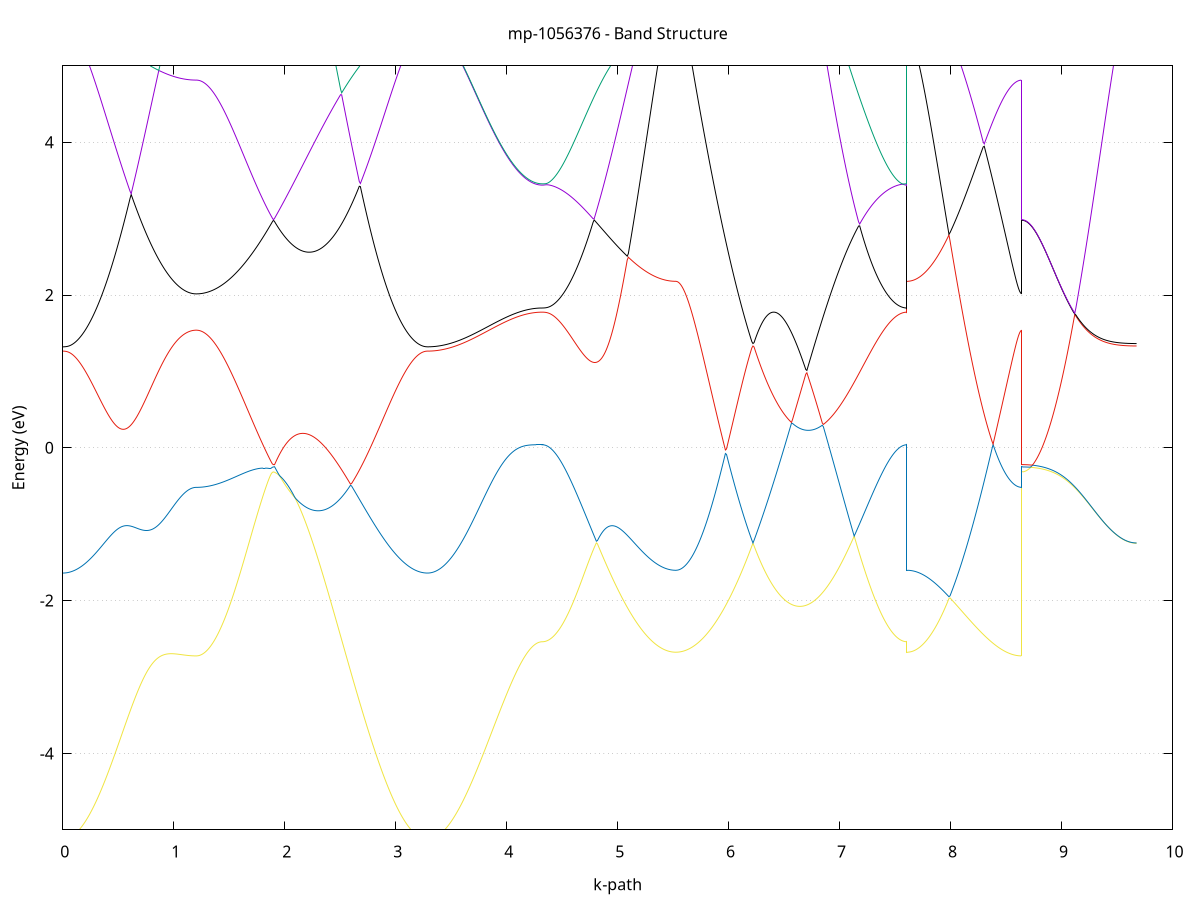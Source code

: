 set title 'mp-1056376 - Band Structure'
set xlabel 'k-path'
set ylabel 'Energy (eV)'
set grid y
set yrange [-5:5]
set terminal png size 800,600
set output 'mp-1056376_bands_gnuplot.png'
plot '-' using 1:2 with lines notitle, '-' using 1:2 with lines notitle, '-' using 1:2 with lines notitle, '-' using 1:2 with lines notitle, '-' using 1:2 with lines notitle, '-' using 1:2 with lines notitle, '-' using 1:2 with lines notitle, '-' using 1:2 with lines notitle, '-' using 1:2 with lines notitle, '-' using 1:2 with lines notitle, '-' using 1:2 with lines notitle, '-' using 1:2 with lines notitle, '-' using 1:2 with lines notitle, '-' using 1:2 with lines notitle, '-' using 1:2 with lines notitle, '-' using 1:2 with lines notitle
0.000000 -48.497333
0.009942 -48.497333
0.019884 -48.497233
0.029825 -48.497033
0.039767 -48.496833
0.049709 -48.496533
0.059651 -48.496233
0.069593 -48.495733
0.079534 -48.495333
0.089476 -48.494733
0.099418 -48.494133
0.109360 -48.493533
0.119302 -48.492733
0.129244 -48.492033
0.139185 -48.491133
0.149127 -48.490233
0.159069 -48.489233
0.169011 -48.488233
0.178953 -48.487133
0.188894 -48.486033
0.198836 -48.484833
0.208778 -48.483633
0.218720 -48.482333
0.228662 -48.480933
0.238603 -48.479533
0.248545 -48.478033
0.258487 -48.476533
0.268429 -48.474933
0.278371 -48.473333
0.288312 -48.471633
0.298254 -48.469933
0.308196 -48.468233
0.318138 -48.466433
0.328080 -48.464533
0.338022 -48.462633
0.347963 -48.460733
0.357905 -48.458733
0.367847 -48.456733
0.377789 -48.454633
0.387731 -48.452633
0.397672 -48.450433
0.407614 -48.448333
0.417556 -48.446133
0.427498 -48.443933
0.437440 -48.441633
0.447381 -48.439333
0.457323 -48.437033
0.467265 -48.434733
0.477207 -48.432433
0.487149 -48.430033
0.497090 -48.427633
0.507032 -48.425233
0.516974 -48.422733
0.526916 -48.420333
0.536858 -48.417833
0.546800 -48.415333
0.556741 -48.412933
0.566683 -48.410433
0.576625 -48.407933
0.586567 -48.405433
0.596509 -48.402933
0.606450 -48.400333
0.616392 -48.397833
0.626334 -48.395333
0.636276 -48.392833
0.646218 -48.390333
0.656159 -48.387833
0.666101 -48.385333
0.676043 -48.382833
0.685985 -48.380433
0.695927 -48.377933
0.705868 -48.375533
0.715810 -48.373033
0.725752 -48.370633
0.735694 -48.368233
0.745636 -48.365933
0.755578 -48.363533
0.765519 -48.361233
0.775461 -48.358933
0.785403 -48.356633
0.795345 -48.354433
0.805287 -48.352233
0.815228 -48.350033
0.825170 -48.347933
0.835112 -48.345833
0.845054 -48.343733
0.854996 -48.341733
0.864937 -48.339733
0.874879 -48.337733
0.884821 -48.335833
0.894763 -48.334033
0.904705 -48.332133
0.914646 -48.330433
0.924588 -48.328733
0.934530 -48.327033
0.944472 -48.325433
0.954414 -48.323833
0.964356 -48.322333
0.974297 -48.320833
0.984239 -48.319433
0.994181 -48.318033
1.004123 -48.316733
1.014065 -48.315533
1.024006 -48.314333
1.033948 -48.313233
1.043890 -48.312133
1.053832 -48.311133
1.063774 -48.310233
1.073715 -48.309333
1.083657 -48.308533
1.093599 -48.307733
1.103541 -48.307033
1.113483 -48.306433
1.123424 -48.305833
1.133366 -48.305333
1.143308 -48.304933
1.153250 -48.304533
1.163192 -48.304233
1.173133 -48.304033
1.183075 -48.303833
1.193017 -48.303733
1.202959 -48.303733
1.202959 -48.303733
1.212895 -48.303733
1.222831 -48.303633
1.232766 -48.303633
1.242702 -48.303533
1.252638 -48.303433
1.262574 -48.303333
1.272510 -48.303133
1.282446 -48.303033
1.292381 -48.302833
1.302317 -48.302633
1.312253 -48.302433
1.322189 -48.302133
1.332125 -48.301833
1.342061 -48.301633
1.351996 -48.301233
1.361932 -48.300933
1.371868 -48.300633
1.381804 -48.300233
1.391740 -48.299833
1.401676 -48.299433
1.411611 -48.299033
1.421547 -48.298633
1.431483 -48.298233
1.441419 -48.297733
1.451355 -48.297233
1.461291 -48.296833
1.471226 -48.296333
1.481162 -48.295833
1.491098 -48.295333
1.501034 -48.294833
1.510970 -48.294233
1.520906 -48.293733
1.530841 -48.293233
1.540777 -48.292633
1.550713 -48.292133
1.560649 -48.291533
1.570585 -48.290933
1.580521 -48.290433
1.590456 -48.289833
1.600392 -48.289333
1.610328 -48.288733
1.620264 -48.288233
1.630200 -48.287633
1.640136 -48.287133
1.650071 -48.286533
1.660007 -48.286033
1.669943 -48.285533
1.679879 -48.285033
1.689815 -48.284533
1.699751 -48.284033
1.709686 -48.283533
1.719622 -48.283033
1.729558 -48.282633
1.739494 -48.282233
1.749430 -48.281833
1.759366 -48.281433
1.769301 -48.281033
1.779237 -48.280633
1.789173 -48.280333
1.799109 -48.280033
1.809045 -48.279733
1.818981 -48.279433
1.828916 -48.279233
1.838852 -48.279033
1.848788 -48.278833
1.858724 -48.278633
1.868660 -48.278533
1.878596 -48.278433
1.888531 -48.278333
1.898467 -48.278333
1.898467 -48.278333
1.908382 -48.278433
1.918297 -48.278433
1.928212 -48.278633
1.938127 -48.278733
1.948041 -48.278933
1.957956 -48.279133
1.967871 -48.279433
1.977786 -48.279733
1.987701 -48.280033
1.997616 -48.280433
2.007530 -48.280833
2.017445 -48.281333
2.027360 -48.281833
2.037275 -48.282333
2.047190 -48.282933
2.057105 -48.283533
2.067019 -48.284233
2.076934 -48.284933
2.086849 -48.285733
2.096764 -48.286533
2.106679 -48.287333
2.116594 -48.288233
2.126508 -48.289133
2.136423 -48.290133
2.146338 -48.291233
2.156253 -48.292233
2.166168 -48.293333
2.176083 -48.294533
2.185997 -48.295733
2.195912 -48.297033
2.205827 -48.298333
2.215742 -48.299633
2.225657 -48.301033
2.235572 -48.302433
2.245486 -48.303933
2.255401 -48.305433
2.265316 -48.306933
2.275231 -48.308533
2.285146 -48.310233
2.295061 -48.311933
2.304975 -48.313633
2.314890 -48.315433
2.324805 -48.317233
2.334720 -48.319033
2.344635 -48.320933
2.354550 -48.322833
2.364464 -48.324833
2.374379 -48.326833
2.384294 -48.328833
2.394209 -48.330833
2.404124 -48.332933
2.414039 -48.335133
2.423953 -48.337233
2.433868 -48.339433
2.443783 -48.341633
2.453698 -48.343933
2.463613 -48.346233
2.473528 -48.348533
2.483442 -48.350833
2.493357 -48.353133
2.503272 -48.355533
2.513187 -48.357933
2.523102 -48.360333
2.533017 -48.362733
2.542931 -48.365233
2.552846 -48.367733
2.562761 -48.370133
2.572676 -48.372633
2.582591 -48.375133
2.592506 -48.377633
2.602420 -48.380233
2.612335 -48.382733
2.622250 -48.385233
2.632165 -48.387833
2.642080 -48.390333
2.651995 -48.392933
2.661909 -48.395433
2.671824 -48.398033
2.681739 -48.400533
2.691654 -48.403133
2.701569 -48.405633
2.711484 -48.408133
2.721398 -48.410633
2.731313 -48.413233
2.741228 -48.415633
2.751143 -48.418133
2.761058 -48.420633
2.770973 -48.423133
2.780887 -48.425533
2.790802 -48.427933
2.800717 -48.430333
2.810632 -48.432733
2.820547 -48.435033
2.830462 -48.437433
2.840376 -48.439733
2.850291 -48.441933
2.860206 -48.444233
2.870121 -48.446433
2.880036 -48.448633
2.889951 -48.450733
2.899865 -48.452833
2.909780 -48.454933
2.919695 -48.457033
2.929610 -48.459033
2.939525 -48.460933
2.949440 -48.462933
2.959354 -48.464733
2.969269 -48.466633
2.979184 -48.468433
2.989099 -48.470133
2.999014 -48.471833
3.008928 -48.473533
3.018843 -48.475133
3.028758 -48.476733
3.038673 -48.478233
3.048588 -48.479633
3.058503 -48.481033
3.068418 -48.482433
3.078332 -48.483733
3.088247 -48.484933
3.098162 -48.486133
3.108077 -48.487233
3.117992 -48.488333
3.127906 -48.489333
3.137821 -48.490333
3.147736 -48.491233
3.157651 -48.492033
3.167566 -48.492833
3.177481 -48.493533
3.187396 -48.494233
3.197310 -48.494833
3.207225 -48.495333
3.217140 -48.495833
3.227055 -48.496233
3.236970 -48.496533
3.246884 -48.496833
3.256799 -48.497033
3.266714 -48.497233
3.276629 -48.497333
3.286544 -48.497333
3.286544 -48.497333
3.296490 -48.497333
3.306437 -48.497233
3.316383 -48.497133
3.326329 -48.497033
3.336276 -48.496833
3.346222 -48.496633
3.356169 -48.496333
3.366115 -48.496033
3.376061 -48.495733
3.386008 -48.495333
3.395954 -48.494933
3.405901 -48.494433
3.415847 -48.493933
3.425794 -48.493433
3.435740 -48.492833
3.445686 -48.492233
3.455633 -48.491533
3.465579 -48.490833
3.475526 -48.490133
3.485472 -48.489433
3.495418 -48.488633
3.505365 -48.487833
3.515311 -48.486933
3.525258 -48.486033
3.535204 -48.485133
3.545150 -48.484233
3.555097 -48.483233
3.565043 -48.482233
3.574990 -48.481233
3.584936 -48.480133
3.594882 -48.479033
3.604829 -48.477933
3.614775 -48.476833
3.624722 -48.475633
3.634668 -48.474433
3.644615 -48.473233
3.654561 -48.472033
3.664507 -48.470833
3.674454 -48.469533
3.684400 -48.468333
3.694347 -48.467033
3.704293 -48.465733
3.714239 -48.464433
3.724186 -48.463133
3.734132 -48.461733
3.744079 -48.460433
3.754025 -48.459033
3.763971 -48.457733
3.773918 -48.456333
3.783864 -48.455033
3.793811 -48.453633
3.803757 -48.452233
3.813703 -48.450933
3.823650 -48.449533
3.833596 -48.448133
3.843543 -48.446833
3.853489 -48.445433
3.863436 -48.444033
3.873382 -48.442733
3.883328 -48.441433
3.893275 -48.440033
3.903221 -48.438733
3.913168 -48.437433
3.923114 -48.436133
3.933060 -48.434833
3.943007 -48.433633
3.952953 -48.432333
3.962900 -48.431133
3.972846 -48.429933
3.982792 -48.428733
3.992739 -48.427533
4.002685 -48.426433
4.012632 -48.425233
4.022578 -48.424133
4.032524 -48.423133
4.042471 -48.422033
4.052417 -48.421033
4.062364 -48.420033
4.072310 -48.419033
4.082257 -48.418133
4.092203 -48.417233
4.102149 -48.416333
4.112096 -48.415533
4.122042 -48.414733
4.131989 -48.413933
4.141935 -48.413233
4.151881 -48.412533
4.161828 -48.411833
4.171774 -48.411233
4.181721 -48.410633
4.191667 -48.410133
4.201613 -48.409633
4.211560 -48.409133
4.221506 -48.408733
4.231453 -48.408333
4.241399 -48.407933
4.251345 -48.407633
4.261292 -48.407333
4.271238 -48.407133
4.281185 -48.406933
4.291131 -48.406833
4.301078 -48.406733
4.311024 -48.406633
4.320970 -48.406633
4.320970 -48.406633
4.330912 -48.406533
4.340854 -48.406533
4.350796 -48.406333
4.360738 -48.406133
4.370679 -48.405833
4.380621 -48.405533
4.390563 -48.405133
4.400505 -48.404633
4.410447 -48.404133
4.420388 -48.403533
4.430330 -48.402933
4.440272 -48.402233
4.450214 -48.401433
4.460156 -48.400633
4.470097 -48.399733
4.480039 -48.398833
4.489981 -48.397833
4.499923 -48.396733
4.509865 -48.395633
4.519807 -48.394533
4.529748 -48.393233
4.539690 -48.392033
4.549632 -48.390733
4.559574 -48.389333
4.569516 -48.387933
4.579457 -48.386433
4.589399 -48.384933
4.599341 -48.383333
4.609283 -48.381733
4.619225 -48.380033
4.629166 -48.378333
4.639108 -48.376533
4.649050 -48.374833
4.658992 -48.372933
4.668934 -48.371033
4.678875 -48.369133
4.688817 -48.367233
4.698759 -48.365233
4.708701 -48.363233
4.718643 -48.361133
4.728585 -48.359033
4.738526 -48.356933
4.748468 -48.354733
4.758410 -48.352533
4.768352 -48.350333
4.778294 -48.348133
4.788235 -48.345833
4.798177 -48.343533
4.808119 -48.341233
4.818061 -48.338933
4.828003 -48.336633
4.837944 -48.334233
4.847886 -48.331833
4.857828 -48.329533
4.867770 -48.327133
4.877712 -48.324633
4.887653 -48.322233
4.897595 -48.319833
4.907537 -48.317433
4.917479 -48.314933
4.927421 -48.312533
4.937363 -48.310133
4.947304 -48.307633
4.957246 -48.305233
4.967188 -48.302833
4.977130 -48.300333
4.987072 -48.297933
4.997013 -48.295533
5.006955 -48.293133
5.016897 -48.290733
5.026839 -48.288433
5.036781 -48.286033
5.046722 -48.283733
5.056664 -48.281333
5.066606 -48.279133
5.076548 -48.276833
5.086490 -48.274533
5.096431 -48.272333
5.106373 -48.270133
5.116315 -48.267933
5.126257 -48.265833
5.136199 -48.263733
5.146141 -48.261633
5.156082 -48.259633
5.166024 -48.257633
5.175966 -48.255633
5.185908 -48.253733
5.195850 -48.251833
5.205791 -48.249933
5.215733 -48.248133
5.225675 -48.246433
5.235617 -48.244633
5.245559 -48.243033
5.255500 -48.241433
5.265442 -48.239833
5.275384 -48.238333
5.285326 -48.236833
5.295268 -48.235433
5.305209 -48.234033
5.315151 -48.232733
5.325093 -48.231433
5.335035 -48.230233
5.344977 -48.229133
5.354919 -48.228033
5.364860 -48.226933
5.374802 -48.226033
5.384744 -48.225033
5.394686 -48.224233
5.404628 -48.223433
5.414569 -48.222733
5.424511 -48.222033
5.434453 -48.221433
5.444395 -48.220833
5.454337 -48.220433
5.464278 -48.219933
5.474220 -48.219633
5.484162 -48.219333
5.494104 -48.219133
5.504046 -48.218933
5.513987 -48.218833
5.523929 -48.218833
5.523929 -48.218833
5.533865 -48.218833
5.543801 -48.218733
5.553737 -48.218733
5.563673 -48.218633
5.573608 -48.218533
5.583544 -48.218433
5.593480 -48.218233
5.603416 -48.218133
5.613352 -48.217933
5.623288 -48.217733
5.633223 -48.217533
5.643159 -48.217233
5.653095 -48.217033
5.663031 -48.216733
5.672967 -48.216433
5.682903 -48.216133
5.692838 -48.215833
5.702774 -48.215433
5.712710 -48.215033
5.722646 -48.214733
5.732582 -48.214333
5.742518 -48.213833
5.752453 -48.213433
5.762389 -48.213033
5.772325 -48.212533
5.782261 -48.212133
5.792197 -48.211633
5.802133 -48.211133
5.812068 -48.210633
5.822004 -48.210133
5.831940 -48.209633
5.841876 -48.209133
5.851812 -48.208533
5.861748 -48.208033
5.871683 -48.207533
5.881619 -48.206933
5.891555 -48.206433
5.901491 -48.205933
5.911427 -48.205333
5.921363 -48.204833
5.931298 -48.204333
5.941234 -48.203733
5.951170 -48.203233
5.961106 -48.202733
5.971042 -48.202133
5.980978 -48.201633
5.990913 -48.201133
6.000849 -48.200633
6.010785 -48.200133
6.020721 -48.199733
6.030657 -48.199233
6.040593 -48.198833
6.050528 -48.198333
6.060464 -48.197933
6.070400 -48.197533
6.080336 -48.197133
6.090272 -48.196733
6.100208 -48.196433
6.110143 -48.196133
6.120079 -48.195833
6.130015 -48.195533
6.139951 -48.195233
6.149887 -48.195033
6.159823 -48.194833
6.169758 -48.194633
6.179694 -48.194533
6.189630 -48.194333
6.199566 -48.194233
6.209502 -48.194233
6.219438 -48.194233
6.219438 -48.194233
6.229352 -48.194233
6.239267 -48.194333
6.249182 -48.194433
6.259097 -48.194533
6.269012 -48.194733
6.278927 -48.194933
6.288841 -48.195233
6.298756 -48.195533
6.308671 -48.195833
6.318586 -48.196233
6.328501 -48.196633
6.338416 -48.197033
6.348330 -48.197533
6.358245 -48.198033
6.368160 -48.198633
6.378075 -48.199233
6.387990 -48.199933
6.397905 -48.200633
6.407819 -48.201333
6.417734 -48.202133
6.427649 -48.202933
6.437564 -48.203833
6.447479 -48.204733
6.457394 -48.205633
6.467308 -48.206633
6.477223 -48.207633
6.487138 -48.208733
6.497053 -48.209933
6.506968 -48.211033
6.516883 -48.212233
6.526797 -48.213533
6.536712 -48.214833
6.546627 -48.216133
6.556542 -48.217533
6.566457 -48.218933
6.576372 -48.220433
6.586286 -48.221933
6.596201 -48.223533
6.606116 -48.225133
6.616031 -48.226733
6.625946 -48.228433
6.635861 -48.230133
6.645775 -48.231833
6.655690 -48.233633
6.665605 -48.235433
6.675520 -48.237333
6.685435 -48.239233
6.695350 -48.241133
6.705264 -48.243133
6.715179 -48.245133
6.725094 -48.247133
6.735009 -48.249233
6.744924 -48.251333
6.754839 -48.253433
6.764753 -48.255633
6.774668 -48.257733
6.784583 -48.259933
6.794498 -48.262233
6.804413 -48.264433
6.814328 -48.266733
6.824242 -48.269033
6.834157 -48.271333
6.844072 -48.273733
6.853987 -48.276033
6.863902 -48.278433
6.873817 -48.280833
6.883731 -48.283233
6.893646 -48.285633
6.903561 -48.288033
6.913476 -48.290533
6.923391 -48.292933
6.933306 -48.295433
6.943220 -48.297833
6.953135 -48.300333
6.963050 -48.302833
6.972965 -48.305333
6.982880 -48.307733
6.992795 -48.310233
7.002709 -48.312733
7.012624 -48.315133
7.022539 -48.317633
7.032454 -48.320033
7.042369 -48.322533
7.052284 -48.324933
7.062198 -48.327333
7.072113 -48.329833
7.082028 -48.332233
7.091943 -48.334533
7.101858 -48.336933
7.111773 -48.339233
7.121687 -48.341633
7.131602 -48.343933
7.141517 -48.346233
7.151432 -48.348433
7.161347 -48.350633
7.171262 -48.352933
7.181176 -48.355033
7.191091 -48.357233
7.201006 -48.359333
7.210921 -48.361433
7.220836 -48.363433
7.230751 -48.365533
7.240665 -48.367433
7.250580 -48.369433
7.260495 -48.371333
7.270410 -48.373233
7.280325 -48.375033
7.290239 -48.376833
7.300154 -48.378533
7.310069 -48.380233
7.319984 -48.381933
7.329899 -48.383533
7.339814 -48.385033
7.349729 -48.386533
7.359643 -48.388033
7.369558 -48.389433
7.379473 -48.390833
7.389388 -48.392133
7.399303 -48.393333
7.409217 -48.394533
7.419132 -48.395733
7.429047 -48.396833
7.438962 -48.397833
7.448877 -48.398833
7.458792 -48.399733
7.468707 -48.400633
7.478621 -48.401433
7.488536 -48.402233
7.498451 -48.402933
7.508366 -48.403533
7.518281 -48.404133
7.528195 -48.404633
7.538110 -48.405133
7.548025 -48.405533
7.557940 -48.405833
7.567855 -48.406133
7.577770 -48.406333
7.587685 -48.406533
7.597599 -48.406533
7.607514 -48.406633
7.607514 -48.218833
7.617461 -48.218833
7.627407 -48.218933
7.637353 -48.218933
7.647300 -48.219133
7.657246 -48.219333
7.667193 -48.219533
7.677139 -48.219733
7.687085 -48.220033
7.697032 -48.220333
7.706978 -48.220733
7.716925 -48.221133
7.726871 -48.221633
7.736817 -48.222033
7.746764 -48.222633
7.756710 -48.223133
7.766657 -48.223733
7.776603 -48.224333
7.786550 -48.225033
7.796496 -48.225633
7.806442 -48.226433
7.816389 -48.227133
7.826335 -48.227933
7.836282 -48.228733
7.846228 -48.229633
7.856174 -48.230433
7.866121 -48.231333
7.876067 -48.232333
7.886014 -48.233233
7.895960 -48.234233
7.905906 -48.235233
7.915853 -48.236233
7.925799 -48.237333
7.935746 -48.238433
7.945692 -48.239433
7.955638 -48.240633
7.965585 -48.241733
7.975531 -48.242833
7.985478 -48.244033
7.995424 -48.245233
8.005370 -48.246433
8.015317 -48.247633
8.025263 -48.248833
8.035210 -48.250133
8.045156 -48.251333
8.055103 -48.252633
8.065049 -48.253833
8.074995 -48.255133
8.084942 -48.256433
8.094888 -48.257633
8.104835 -48.258933
8.114781 -48.260233
8.124727 -48.261533
8.134674 -48.262833
8.144620 -48.264033
8.154567 -48.265333
8.164513 -48.266633
8.174459 -48.267933
8.184406 -48.269133
8.194352 -48.270433
8.204299 -48.271633
8.214245 -48.272933
8.224191 -48.274133
8.234138 -48.275333
8.244084 -48.276533
8.254031 -48.277733
8.263977 -48.278933
8.273924 -48.280033
8.283870 -48.281233
8.293816 -48.282333
8.303763 -48.283433
8.313709 -48.284533
8.323656 -48.285533
8.333602 -48.286633
8.343548 -48.287633
8.353495 -48.288633
8.363441 -48.289533
8.373388 -48.290533
8.383334 -48.291433
8.393280 -48.292333
8.403227 -48.293133
8.413173 -48.293933
8.423120 -48.294733
8.433066 -48.295533
8.443012 -48.296333
8.452959 -48.297033
8.462905 -48.297633
8.472852 -48.298333
8.482798 -48.298933
8.492745 -48.299433
8.502691 -48.300033
8.512637 -48.300533
8.522584 -48.301033
8.532530 -48.301433
8.542477 -48.301833
8.552423 -48.302133
8.562369 -48.302533
8.572316 -48.302833
8.582262 -48.303033
8.592209 -48.303233
8.602155 -48.303433
8.612101 -48.303533
8.622048 -48.303633
8.631994 -48.303733
8.641941 -48.303733
8.641941 -48.278333
8.651887 -48.278333
8.661833 -48.278233
8.671780 -48.278133
8.681726 -48.278033
8.691673 -48.277833
8.701619 -48.277633
8.711566 -48.277433
8.721512 -48.277133
8.731458 -48.276833
8.741405 -48.276433
8.751351 -48.276033
8.761298 -48.275633
8.771244 -48.275133
8.781190 -48.274633
8.791137 -48.274133
8.801083 -48.273533
8.811030 -48.272933
8.820976 -48.272333
8.830922 -48.271633
8.840869 -48.270933
8.850815 -48.270233
8.860762 -48.269433
8.870708 -48.268733
8.880654 -48.267833
8.890601 -48.267033
8.900547 -48.266133
8.910494 -48.265233
8.920440 -48.264333
8.930387 -48.263333
8.940333 -48.262333
8.950279 -48.261333
8.960226 -48.260333
8.970172 -48.259233
8.980119 -48.258233
8.990065 -48.257133
9.000011 -48.256033
9.009958 -48.254833
9.019904 -48.253733
9.029851 -48.252533
9.039797 -48.251433
9.049743 -48.250233
9.059690 -48.249033
9.069636 -48.247833
9.079583 -48.246533
9.089529 -48.245333
9.099475 -48.244133
9.109422 -48.242833
9.119368 -48.241533
9.129315 -48.240333
9.139261 -48.239033
9.149208 -48.237733
9.159154 -48.236533
9.169100 -48.235233
9.179047 -48.233933
9.188993 -48.232733
9.198940 -48.231433
9.208886 -48.230133
9.218832 -48.228933
9.228779 -48.227633
9.238725 -48.226433
9.248672 -48.225233
9.258618 -48.223933
9.268564 -48.222733
9.278511 -48.221533
9.288457 -48.220333
9.298404 -48.219233
9.308350 -48.218033
9.318296 -48.216933
9.328243 -48.215733
9.338189 -48.214633
9.348136 -48.213633
9.358082 -48.212533
9.368029 -48.211533
9.377975 -48.210433
9.387921 -48.209433
9.397868 -48.208533
9.407814 -48.207533
9.417761 -48.206633
9.427707 -48.205733
9.437653 -48.204833
9.447600 -48.204033
9.457546 -48.203233
9.467493 -48.202433
9.477439 -48.201733
9.487385 -48.201033
9.497332 -48.200333
9.507278 -48.199633
9.517225 -48.199033
9.527171 -48.198433
9.537117 -48.197933
9.547064 -48.197433
9.557010 -48.196933
9.566957 -48.196533
9.576903 -48.196133
9.586850 -48.195733
9.596796 -48.195433
9.606742 -48.195133
9.616689 -48.194833
9.626635 -48.194633
9.636582 -48.194533
9.646528 -48.194333
9.656474 -48.194233
9.666421 -48.194233
9.676367 -48.194233
e
0.000000 -26.205633
0.009942 -26.205533
0.019884 -26.205533
0.029825 -26.205333
0.039767 -26.205133
0.049709 -26.204933
0.059651 -26.204633
0.069593 -26.204333
0.079534 -26.203933
0.089476 -26.203433
0.099418 -26.202933
0.109360 -26.202433
0.119302 -26.201833
0.129244 -26.201133
0.139185 -26.200433
0.149127 -26.199733
0.159069 -26.198933
0.169011 -26.198033
0.178953 -26.197133
0.188894 -26.196233
0.198836 -26.195233
0.208778 -26.194233
0.218720 -26.193133
0.228662 -26.192033
0.238603 -26.190833
0.248545 -26.189633
0.258487 -26.188333
0.268429 -26.187033
0.278371 -26.185733
0.288312 -26.184333
0.298254 -26.182933
0.308196 -26.181433
0.318138 -26.179933
0.328080 -26.178433
0.338022 -26.189633
0.347963 -26.203133
0.357905 -26.216833
0.367847 -26.230833
0.377789 -26.245033
0.387731 -26.259533
0.397672 -26.274233
0.407614 -26.289033
0.417556 -26.304033
0.427498 -26.319333
0.437440 -26.334633
0.447381 -26.350233
0.457323 -26.365833
0.467265 -26.381633
0.477207 -26.397533
0.487149 -26.413633
0.497090 -26.429733
0.507032 -26.445933
0.516974 -26.462233
0.526916 -26.478533
0.536858 -26.494933
0.546800 -26.511333
0.556741 -26.527833
0.566683 -26.544233
0.576625 -26.560733
0.586567 -26.577133
0.596509 -26.593633
0.606450 -26.610033
0.616392 -26.626433
0.626334 -26.642733
0.636276 -26.659033
0.646218 -26.675233
0.656159 -26.691333
0.666101 -26.707333
0.676043 -26.723233
0.685985 -26.739133
0.695927 -26.754733
0.705868 -26.770333
0.715810 -26.785733
0.725752 -26.801033
0.735694 -26.816133
0.745636 -26.831033
0.755578 -26.845733
0.765519 -26.860333
0.775461 -26.874733
0.785403 -26.888833
0.795345 -26.902833
0.805287 -26.916533
0.815228 -26.930033
0.825170 -26.943333
0.835112 -26.956333
0.845054 -26.969033
0.854996 -26.981533
0.864937 -26.993833
0.874879 -27.005733
0.884821 -27.017433
0.894763 -27.028833
0.904705 -27.039833
0.914646 -27.050633
0.924588 -27.061133
0.934530 -27.071333
0.944472 -27.081133
0.954414 -27.090633
0.964356 -27.099833
0.974297 -27.108733
0.984239 -27.117233
0.994181 -27.125333
1.004123 -27.133233
1.014065 -27.140633
1.024006 -27.147733
1.033948 -27.154533
1.043890 -27.160933
1.053832 -27.166933
1.063774 -27.172533
1.073715 -27.177833
1.083657 -27.182633
1.093599 -27.187133
1.103541 -27.191333
1.113483 -27.195033
1.123424 -27.198333
1.133366 -27.201333
1.143308 -27.203933
1.153250 -27.206033
1.163192 -27.207833
1.173133 -27.209233
1.183075 -27.210233
1.193017 -27.210833
1.202959 -27.211033
1.202959 -27.211033
1.212895 -27.210933
1.222831 -27.210633
1.232766 -27.210233
1.242702 -27.209633
1.252638 -27.208833
1.262574 -27.207933
1.272510 -27.206733
1.282446 -27.205433
1.292381 -27.204033
1.302317 -27.202333
1.312253 -27.200533
1.322189 -27.198533
1.332125 -27.196433
1.342061 -27.194033
1.351996 -27.191633
1.361932 -27.188933
1.371868 -27.186133
1.381804 -27.183133
1.391740 -27.179933
1.401676 -27.176633
1.411611 -27.173133
1.421547 -27.169433
1.431483 -27.165633
1.441419 -27.161733
1.451355 -27.157533
1.461291 -27.153233
1.471226 -27.148833
1.481162 -27.144233
1.491098 -27.139533
1.501034 -27.134633
1.510970 -27.129533
1.520906 -27.124333
1.530841 -27.119033
1.540777 -27.113533
1.550713 -27.107833
1.560649 -27.102133
1.570585 -27.096133
1.580521 -27.090133
1.590456 -27.083933
1.600392 -27.077633
1.610328 -27.071133
1.620264 -27.064533
1.630200 -27.057833
1.640136 -27.051033
1.650071 -27.044033
1.660007 -27.036933
1.669943 -27.029733
1.679879 -27.022433
1.689815 -27.014933
1.699751 -27.007433
1.709686 -26.999733
1.719622 -26.991933
1.729558 -26.984033
1.739494 -26.976033
1.749430 -26.968033
1.759366 -26.959833
1.769301 -26.951533
1.779237 -26.943133
1.789173 -26.934633
1.799109 -26.926133
1.809045 -26.917533
1.818981 -26.908733
1.828916 -26.899933
1.838852 -26.891133
1.848788 -26.882133
1.858724 -26.873133
1.868660 -26.864033
1.878596 -26.854933
1.888531 -26.845833
1.898467 -26.839533
1.898467 -26.839533
1.908382 -26.844233
1.918297 -26.853033
1.928212 -26.861633
1.938127 -26.870033
1.948041 -26.878133
1.957956 -26.885933
1.967871 -26.893533
1.977786 -26.900833
1.987701 -26.907833
1.997616 -26.914533
2.007530 -26.920933
2.017445 -26.927133
2.027360 -26.932933
2.037275 -26.938433
2.047190 -26.943533
2.057105 -26.948433
2.067019 -26.952933
2.076934 -26.957133
2.086849 -26.961033
2.096764 -26.964533
2.106679 -26.967633
2.116594 -26.970533
2.126508 -26.972933
2.136423 -26.975033
2.146338 -26.976833
2.156253 -26.978233
2.166168 -26.979233
2.176083 -26.979933
2.185997 -26.980233
2.195912 -26.980133
2.205827 -26.979633
2.215742 -26.978833
2.225657 -26.977633
2.235572 -26.976133
2.245486 -26.974233
2.255401 -26.971933
2.265316 -26.969233
2.275231 -26.966233
2.285146 -26.962733
2.295061 -26.959033
2.304975 -26.954833
2.314890 -26.950333
2.324805 -26.945533
2.334720 -26.940233
2.344635 -26.934733
2.354550 -26.928733
2.364464 -26.922433
2.374379 -26.915833
2.384294 -26.908833
2.394209 -26.901533
2.404124 -26.893933
2.414039 -26.885933
2.423953 -26.877633
2.433868 -26.869033
2.443783 -26.860033
2.453698 -26.850833
2.463613 -26.841233
2.473528 -26.831433
2.483442 -26.821333
2.493357 -26.810833
2.503272 -26.800133
2.513187 -26.789233
2.523102 -26.777933
2.533017 -26.766533
2.542931 -26.754733
2.552846 -26.742733
2.562761 -26.730533
2.572676 -26.718133
2.582591 -26.705533
2.592506 -26.692633
2.602420 -26.679633
2.612335 -26.666433
2.622250 -26.653033
2.632165 -26.639433
2.642080 -26.625733
2.651995 -26.611833
2.661909 -26.597833
2.671824 -26.583633
2.681739 -26.569433
2.691654 -26.555033
2.701569 -26.540633
2.711484 -26.526133
2.721398 -26.511533
2.731313 -26.496833
2.741228 -26.482133
2.751143 -26.467433
2.761058 -26.452633
2.770973 -26.437833
2.780887 -26.423133
2.790802 -26.408333
2.800717 -26.393633
2.810632 -26.378933
2.820547 -26.364233
2.830462 -26.349633
2.840376 -26.335133
2.850291 -26.320733
2.860206 -26.306433
2.870121 -26.292233
2.880036 -26.278133
2.889951 -26.264133
2.899865 -26.250333
2.909780 -26.236733
2.919695 -26.223233
2.929610 -26.209933
2.939525 -26.196833
2.949440 -26.184033
2.959354 -26.178633
2.969269 -26.180133
2.979184 -26.181633
2.989099 -26.183033
2.999014 -26.184533
3.008928 -26.185833
3.018843 -26.187233
3.028758 -26.188433
3.038673 -26.189733
3.048588 -26.190933
3.058503 -26.192133
3.068418 -26.193233
3.078332 -26.194333
3.088247 -26.195333
3.098162 -26.196333
3.108077 -26.197233
3.117992 -26.198133
3.127906 -26.198933
3.137821 -26.199733
3.147736 -26.200533
3.157651 -26.201233
3.167566 -26.201833
3.177481 -26.202433
3.187396 -26.203033
3.197310 -26.203433
3.207225 -26.203933
3.217140 -26.204333
3.227055 -26.204633
3.236970 -26.204933
3.246884 -26.205133
3.256799 -26.205333
3.266714 -26.205533
3.276629 -26.205533
3.286544 -26.205633
3.286544 -26.205633
3.296490 -26.205833
3.306437 -26.206433
3.316383 -26.207433
3.326329 -26.208933
3.336276 -26.210833
3.346222 -26.213033
3.356169 -26.215733
3.366115 -26.218833
3.376061 -26.222333
3.386008 -26.226233
3.395954 -26.230533
3.405901 -26.235133
3.415847 -26.240233
3.425794 -26.245633
3.435740 -26.251433
3.445686 -26.257633
3.455633 -26.264133
3.465579 -26.271033
3.475526 -26.278233
3.485472 -26.285833
3.495418 -26.293733
3.505365 -26.301933
3.515311 -26.310433
3.525258 -26.319233
3.535204 -26.328333
3.545150 -26.337733
3.555097 -26.347433
3.565043 -26.357433
3.574990 -26.367533
3.584936 -26.378033
3.594882 -26.388633
3.604829 -26.399533
3.614775 -26.410633
3.624722 -26.421933
3.634668 -26.433433
3.644615 -26.445133
3.654561 -26.456933
3.664507 -26.468933
3.674454 -26.481033
3.684400 -26.493333
3.694347 -26.505633
3.704293 -26.518133
3.714239 -26.530733
3.724186 -26.543333
3.734132 -26.556133
3.744079 -26.568833
3.754025 -26.581733
3.763971 -26.594533
3.773918 -26.607433
3.783864 -26.620333
3.793811 -26.633233
3.803757 -26.646133
3.813703 -26.658933
3.823650 -26.671733
3.833596 -26.684533
3.843543 -26.697233
3.853489 -26.709833
3.863436 -26.722433
3.873382 -26.734933
3.883328 -26.747233
3.893275 -26.759533
3.903221 -26.771633
3.913168 -26.783633
3.923114 -26.795433
3.933060 -26.807133
3.943007 -26.818633
3.952953 -26.830033
3.962900 -26.841133
3.972846 -26.852133
3.982792 -26.862933
3.992739 -26.873433
4.002685 -26.883733
4.012632 -26.893933
4.022578 -26.903733
4.032524 -26.913333
4.042471 -26.922733
4.052417 -26.931833
4.062364 -26.940733
4.072310 -26.949333
4.082257 -26.957533
4.092203 -26.965533
4.102149 -26.973333
4.112096 -26.980733
4.122042 -26.987833
4.131989 -26.994633
4.141935 -27.001033
4.151881 -27.007233
4.161828 -27.013033
4.171774 -27.018533
4.181721 -27.023733
4.191667 -27.028533
4.201613 -27.033033
4.211560 -27.037133
4.221506 -27.040933
4.231453 -27.044333
4.241399 -27.047433
4.251345 -27.050233
4.261292 -27.052533
4.271238 -27.054533
4.281185 -27.056233
4.291131 -27.057433
4.301078 -27.058433
4.311024 -27.058933
4.320970 -27.059133
4.320970 -27.059133
4.330912 -27.059033
4.340854 -27.058933
4.350796 -27.058733
4.360738 -27.058533
4.370679 -27.058133
4.380621 -27.057733
4.390563 -27.057233
4.400505 -27.056633
4.410447 -27.055933
4.420388 -27.055133
4.430330 -27.054333
4.440272 -27.053433
4.450214 -27.052433
4.460156 -27.051433
4.470097 -27.050333
4.480039 -27.049133
4.489981 -27.047833
4.499923 -27.046533
4.509865 -27.045033
4.519807 -27.043633
4.529748 -27.042033
4.539690 -27.040433
4.549632 -27.038733
4.559574 -27.036933
4.569516 -27.035133
4.579457 -27.033233
4.589399 -27.031333
4.599341 -27.029333
4.609283 -27.027233
4.619225 -27.025033
4.629166 -27.022933
4.639108 -27.020633
4.649050 -27.018333
4.658992 -27.016033
4.668934 -27.013533
4.678875 -27.011133
4.688817 -27.008633
4.698759 -27.006033
4.708701 -27.003433
4.718643 -27.000833
4.728585 -26.998133
4.738526 -26.995433
4.748468 -26.992633
4.758410 -26.989833
4.768352 -26.987033
4.778294 -26.984133
4.788235 -26.981233
4.798177 -26.978333
4.808119 -26.975333
4.818061 -26.972333
4.828003 -26.969333
4.837944 -26.966333
4.847886 -26.963233
4.857828 -26.960233
4.867770 -26.957133
4.877712 -26.954033
4.887653 -26.950933
4.897595 -26.947833
4.907537 -26.944633
4.917479 -26.941533
4.927421 -26.938433
4.937363 -26.935233
4.947304 -26.932133
4.957246 -26.929033
4.967188 -26.925933
4.977130 -26.922733
4.987072 -26.919633
4.997013 -26.916533
5.006955 -26.913533
5.016897 -26.910433
5.026839 -26.907333
5.036781 -26.904333
5.046722 -26.901333
5.056664 -26.898333
5.066606 -26.895433
5.076548 -26.892433
5.086490 -26.889533
5.096431 -26.886733
5.106373 -26.883933
5.116315 -26.881133
5.126257 -26.878333
5.136199 -26.875633
5.146141 -26.872933
5.156082 -26.870333
5.166024 -26.867733
5.175966 -26.866733
5.185908 -26.878433
5.195850 -26.889933
5.205791 -26.901133
5.215733 -26.912033
5.225675 -26.922633
5.235617 -26.933033
5.245559 -26.943133
5.255500 -26.952833
5.265442 -26.962333
5.275384 -26.971433
5.285326 -26.980233
5.295268 -26.988733
5.305209 -26.996933
5.315151 -27.004833
5.325093 -27.012333
5.335035 -27.019433
5.344977 -27.026333
5.354919 -27.032733
5.364860 -27.038933
5.374802 -27.044733
5.384744 -27.050133
5.394686 -27.055133
5.404628 -27.059833
5.414569 -27.064133
5.424511 -27.068133
5.434453 -27.071733
5.444395 -27.074933
5.454337 -27.077833
5.464278 -27.080233
5.474220 -27.082333
5.484162 -27.084033
5.494104 -27.085433
5.504046 -27.086333
5.513987 -27.086933
5.523929 -27.087133
5.523929 -27.087133
5.533865 -27.087033
5.543801 -27.086733
5.553737 -27.086333
5.563673 -27.085733
5.573608 -27.085033
5.583544 -27.084133
5.593480 -27.083033
5.603416 -27.081833
5.613352 -27.080433
5.623288 -27.078833
5.633223 -27.077133
5.643159 -27.075233
5.653095 -27.073133
5.663031 -27.070933
5.672967 -27.068533
5.682903 -27.066033
5.692838 -27.063333
5.702774 -27.060433
5.712710 -27.057433
5.722646 -27.054233
5.732582 -27.050933
5.742518 -27.047433
5.752453 -27.043833
5.762389 -27.040033
5.772325 -27.036133
5.782261 -27.032033
5.792197 -27.027833
5.802133 -27.023433
5.812068 -27.018833
5.822004 -27.014233
5.831940 -27.009433
5.841876 -27.004433
5.851812 -26.999333
5.861748 -26.994133
5.871683 -26.988733
5.881619 -26.983233
5.891555 -26.977533
5.901491 -26.971833
5.911427 -26.965933
5.921363 -26.959833
5.931298 -26.953733
5.941234 -26.947433
5.951170 -26.941033
5.961106 -26.934433
5.971042 -26.927833
5.980978 -26.921033
5.990913 -26.914233
6.000849 -26.907233
6.010785 -26.900133
6.020721 -26.892933
6.030657 -26.885633
6.040593 -26.878233
6.050528 -26.870633
6.060464 -26.863033
6.070400 -26.855333
6.080336 -26.847533
6.090272 -26.839633
6.100208 -26.831633
6.110143 -26.823633
6.120079 -26.815433
6.130015 -26.807233
6.139951 -26.798933
6.149887 -26.790533
6.159823 -26.787233
6.169758 -26.787033
6.179694 -26.786833
6.189630 -26.786733
6.199566 -26.786533
6.209502 -26.786533
6.219438 -26.786433
6.219438 -26.786433
6.229352 -26.786533
6.239267 -26.786633
6.249182 -26.786733
6.259097 -26.786933
6.269012 -26.787133
6.278927 -26.787433
6.288841 -26.787733
6.298756 -26.791233
6.308671 -26.797933
6.318586 -26.804333
6.328501 -26.810433
6.338416 -26.816233
6.348330 -26.821733
6.358245 -26.827033
6.368160 -26.831933
6.378075 -26.836533
6.387990 -26.840833
6.397905 -26.844833
6.407819 -26.848433
6.417734 -26.851833
6.427649 -26.854833
6.437564 -26.857433
6.447479 -26.859733
6.457394 -26.861733
6.467308 -26.863433
6.477223 -26.864733
6.487138 -26.865633
6.497053 -26.866233
6.506968 -26.866533
6.516883 -26.866333
6.526797 -26.865933
6.536712 -26.865133
6.546627 -26.863933
6.556542 -26.862433
6.566457 -26.860533
6.576372 -26.858233
6.586286 -26.855733
6.596201 -26.852733
6.606116 -26.849433
6.616031 -26.845833
6.625946 -26.841833
6.635861 -26.837433
6.645775 -26.834633
6.655690 -26.836933
6.665605 -26.839333
6.675520 -26.841733
6.685435 -26.844133
6.695350 -26.846633
6.705264 -26.849133
6.715179 -26.851733
6.725094 -26.854333
6.735009 -26.857033
6.744924 -26.859733
6.754839 -26.862433
6.764753 -26.865133
6.774668 -26.868033
6.784583 -26.870833
6.794498 -26.873733
6.804413 -26.876633
6.814328 -26.879533
6.824242 -26.882433
6.834157 -26.885433
6.844072 -26.888433
6.853987 -26.891533
6.863902 -26.894533
6.873817 -26.897633
6.883731 -26.900733
6.893646 -26.903833
6.903561 -26.906933
6.913476 -26.910033
6.923391 -26.913233
6.933306 -26.916333
6.943220 -26.919533
6.953135 -26.922733
6.963050 -26.925933
6.972965 -26.929033
6.982880 -26.932233
6.992795 -26.935433
7.002709 -26.938633
7.012624 -26.941733
7.022539 -26.944933
7.032454 -26.948033
7.042369 -26.951233
7.052284 -26.954333
7.062198 -26.957433
7.072113 -26.960533
7.082028 -26.963633
7.091943 -26.966733
7.101858 -26.969733
7.111773 -26.972733
7.121687 -26.975733
7.131602 -26.978633
7.141517 -26.981633
7.151432 -26.984533
7.161347 -26.987333
7.171262 -26.990233
7.181176 -26.993033
7.191091 -26.995733
7.201006 -26.998433
7.210921 -27.001133
7.220836 -27.003833
7.230751 -27.006333
7.240665 -27.008933
7.250580 -27.011433
7.260495 -27.013833
7.270410 -27.016233
7.280325 -27.018633
7.290239 -27.020933
7.300154 -27.023133
7.310069 -27.025333
7.319984 -27.027433
7.329899 -27.029533
7.339814 -27.031533
7.349729 -27.033433
7.359643 -27.035333
7.369558 -27.037133
7.379473 -27.038833
7.389388 -27.040533
7.399303 -27.042133
7.409217 -27.043733
7.419132 -27.045133
7.429047 -27.046533
7.438962 -27.047933
7.448877 -27.049133
7.458792 -27.050333
7.468707 -27.051533
7.478621 -27.052533
7.488536 -27.053533
7.498451 -27.054433
7.508366 -27.055233
7.518281 -27.055933
7.528195 -27.056633
7.538110 -27.057233
7.548025 -27.057733
7.557940 -27.058133
7.567855 -27.058533
7.577770 -27.058733
7.587685 -27.058933
7.597599 -27.059033
7.607514 -27.059133
7.607514 -27.087133
7.617461 -27.087133
7.627407 -27.087233
7.637353 -27.087333
7.647300 -27.087533
7.657246 -27.087833
7.667193 -27.088133
7.677139 -27.088533
7.687085 -27.088933
7.697032 -27.089433
7.706978 -27.089933
7.716925 -27.090533
7.726871 -27.091233
7.736817 -27.091933
7.746764 -27.092633
7.756710 -27.093433
7.766657 -27.094333
7.776603 -27.095233
7.786550 -27.096133
7.796496 -27.097233
7.806442 -27.098233
7.816389 -27.099333
7.826335 -27.100533
7.836282 -27.101633
7.846228 -27.102933
7.856174 -27.104233
7.866121 -27.105533
7.876067 -27.106833
7.886014 -27.108233
7.895960 -27.109733
7.905906 -27.111133
7.915853 -27.112633
7.925799 -27.114233
7.935746 -27.115833
7.945692 -27.117433
7.955638 -27.119033
7.965585 -27.120633
7.975531 -27.122333
7.985478 -27.124033
7.995424 -27.125833
8.005370 -27.127533
8.015317 -27.129333
8.025263 -27.131133
8.035210 -27.132933
8.045156 -27.134733
8.055103 -27.136533
8.065049 -27.138433
8.074995 -27.140233
8.084942 -27.142133
8.094888 -27.143933
8.104835 -27.145833
8.114781 -27.147733
8.124727 -27.149633
8.134674 -27.151433
8.144620 -27.153333
8.154567 -27.155233
8.164513 -27.157033
8.174459 -27.158933
8.184406 -27.160733
8.194352 -27.162533
8.204299 -27.164433
8.214245 -27.166233
8.224191 -27.167933
8.234138 -27.169733
8.244084 -27.171533
8.254031 -27.173233
8.263977 -27.174933
8.273924 -27.176633
8.283870 -27.178233
8.293816 -27.179933
8.303763 -27.181533
8.313709 -27.183033
8.323656 -27.184633
8.333602 -27.186133
8.343548 -27.187633
8.353495 -27.189033
8.363441 -27.190433
8.373388 -27.191833
8.383334 -27.193133
8.393280 -27.194433
8.403227 -27.195633
8.413173 -27.196833
8.423120 -27.198033
8.433066 -27.199133
8.443012 -27.200233
8.452959 -27.201233
8.462905 -27.202233
8.472852 -27.203133
8.482798 -27.204033
8.492745 -27.204833
8.502691 -27.205633
8.512637 -27.206433
8.522584 -27.207033
8.532530 -27.207733
8.542477 -27.208233
8.552423 -27.208833
8.562369 -27.209233
8.572316 -27.209633
8.582262 -27.210033
8.592209 -27.210333
8.602155 -27.210633
8.612101 -27.210733
8.622048 -27.210933
8.631994 -27.211033
8.641941 -27.211033
8.641941 -26.839533
8.651887 -26.839533
8.661833 -26.839433
8.671780 -26.839333
8.681726 -26.839133
8.691673 -26.838933
8.701619 -26.838733
8.711566 -26.838433
8.721512 -26.838033
8.731458 -26.837633
8.741405 -26.837233
8.751351 -26.836733
8.761298 -26.836133
8.771244 -26.835533
8.781190 -26.834933
8.791137 -26.834233
8.801083 -26.833533
8.811030 -26.832733
8.820976 -26.831933
8.830922 -26.831133
8.840869 -26.830233
8.850815 -26.829333
8.860762 -26.828333
8.870708 -26.827333
8.880654 -26.826333
8.890601 -26.825233
8.900547 -26.824133
8.910494 -26.823033
8.920440 -26.821833
8.930387 -26.820633
8.940333 -26.819333
8.950279 -26.818133
8.960226 -26.816833
8.970172 -26.815433
8.980119 -26.814133
8.990065 -26.812733
9.000011 -26.811333
9.009958 -26.809933
9.019904 -26.808433
9.029851 -26.807033
9.039797 -26.805533
9.049743 -26.804033
9.059690 -26.802433
9.069636 -26.800933
9.079583 -26.799433
9.089529 -26.797833
9.099475 -26.796233
9.109422 -26.794633
9.119368 -26.793033
9.129315 -26.791433
9.139261 -26.789833
9.149208 -26.788233
9.159154 -26.786633
9.169100 -26.785033
9.179047 -26.783433
9.188993 -26.781833
9.198940 -26.780233
9.208886 -26.778633
9.218832 -26.777033
9.228779 -26.775433
9.238725 -26.773833
9.248672 -26.772333
9.258618 -26.770733
9.268564 -26.769233
9.278511 -26.767733
9.288457 -26.766233
9.298404 -26.764733
9.308350 -26.763233
9.318296 -26.761833
9.328243 -26.760433
9.338189 -26.759033
9.348136 -26.757633
9.358082 -26.756233
9.368029 -26.754933
9.377975 -26.753633
9.387921 -26.752433
9.397868 -26.751133
9.407814 -26.749933
9.417761 -26.748833
9.427707 -26.747633
9.437653 -26.746533
9.447600 -26.745533
9.457546 -26.744433
9.467493 -26.743533
9.477439 -26.742533
9.487385 -26.741633
9.497332 -26.740733
9.507278 -26.739933
9.517225 -26.745033
9.527171 -26.749933
9.537117 -26.754633
9.547064 -26.758933
9.557010 -26.762933
9.566957 -26.766733
9.576903 -26.770133
9.586850 -26.773233
9.596796 -26.775933
9.606742 -26.778433
9.616689 -26.780533
9.626635 -26.782333
9.636582 -26.783833
9.646528 -26.784933
9.656474 -26.785833
9.666421 -26.786333
9.676367 -26.786433
e
0.000000 -25.943533
0.009942 -25.943633
0.019884 -25.944233
0.029825 -25.945233
0.039767 -25.946633
0.049709 -25.948633
0.059651 -25.951033
0.069593 -25.953833
0.079534 -25.957233
0.089476 -25.961033
0.099418 -25.965333
0.109360 -25.970133
0.119302 -25.975333
0.129244 -25.981033
0.139185 -25.987133
0.149127 -25.993633
0.159069 -26.000533
0.169011 -26.007933
0.178953 -26.015733
0.188894 -26.023833
0.198836 -26.032433
0.208778 -26.041433
0.218720 -26.050733
0.228662 -26.060533
0.238603 -26.070533
0.248545 -26.081033
0.258487 -26.091833
0.268429 -26.102933
0.278371 -26.114433
0.288312 -26.126233
0.298254 -26.138233
0.308196 -26.150633
0.318138 -26.163333
0.328080 -26.176333
0.338022 -26.176833
0.347963 -26.175233
0.357905 -26.173633
0.367847 -26.171933
0.377789 -26.170233
0.387731 -26.168533
0.397672 -26.166833
0.407614 -26.165033
0.417556 -26.163233
0.427498 -26.161333
0.437440 -26.159533
0.447381 -26.157633
0.457323 -26.155733
0.467265 -26.153833
0.477207 -26.151833
0.487149 -26.149933
0.497090 -26.147933
0.507032 -26.145933
0.516974 -26.143933
0.526916 -26.141933
0.536858 -26.139833
0.546800 -26.137833
0.556741 -26.135733
0.566683 -26.133733
0.576625 -26.131633
0.586567 -26.129533
0.596509 -26.127533
0.606450 -26.125433
0.616392 -26.123333
0.626334 -26.121333
0.636276 -26.119233
0.646218 -26.117133
0.656159 -26.115133
0.666101 -26.113033
0.676043 -26.114233
0.685985 -26.117933
0.695927 -26.121533
0.705868 -26.125133
0.715810 -26.128733
0.725752 -26.132233
0.735694 -26.135733
0.745636 -26.139233
0.755578 -26.142633
0.765519 -26.146033
0.775461 -26.149433
0.785403 -26.152733
0.795345 -26.155933
0.805287 -26.159133
0.815228 -26.162333
0.825170 -26.165433
0.835112 -26.168533
0.845054 -26.171533
0.854996 -26.174433
0.864937 -26.177333
0.874879 -26.180133
0.884821 -26.182833
0.894763 -26.185533
0.904705 -26.188133
0.914646 -26.190733
0.924588 -26.193233
0.934530 -26.195633
0.944472 -26.197933
0.954414 -26.200133
0.964356 -26.202333
0.974297 -26.204433
0.984239 -26.206433
0.994181 -26.208433
1.004123 -26.210233
1.014065 -26.212033
1.024006 -26.213733
1.033948 -26.215333
1.043890 -26.216833
1.053832 -26.218233
1.063774 -26.219633
1.073715 -26.220833
1.083657 -26.222033
1.093599 -26.223133
1.103541 -26.224033
1.113483 -26.224933
1.123424 -26.225733
1.133366 -26.226433
1.143308 -26.227033
1.153250 -26.227633
1.163192 -26.228033
1.173133 -26.228333
1.183075 -26.228633
1.193017 -26.228733
1.202959 -26.228733
1.202959 -26.228733
1.212895 -26.228933
1.222831 -26.229533
1.232766 -26.230533
1.242702 -26.231933
1.252638 -26.233733
1.262574 -26.235833
1.272510 -26.238433
1.282446 -26.241333
1.292381 -26.244633
1.302317 -26.248333
1.312253 -26.252333
1.322189 -26.256833
1.332125 -26.261533
1.342061 -26.266733
1.351996 -26.272233
1.361932 -26.278033
1.371868 -26.284233
1.381804 -26.290733
1.391740 -26.297533
1.401676 -26.304733
1.411611 -26.312233
1.421547 -26.319933
1.431483 -26.328033
1.441419 -26.336333
1.451355 -26.344933
1.461291 -26.353833
1.471226 -26.362933
1.481162 -26.372333
1.491098 -26.381933
1.501034 -26.391733
1.510970 -26.401733
1.520906 -26.412033
1.530841 -26.422433
1.540777 -26.433033
1.550713 -26.443833
1.560649 -26.454833
1.570585 -26.465933
1.580521 -26.477133
1.590456 -26.488433
1.600392 -26.499933
1.610328 -26.511533
1.620264 -26.523133
1.630200 -26.534933
1.640136 -26.546733
1.650071 -26.558533
1.660007 -26.570433
1.669943 -26.582333
1.679879 -26.594333
1.689815 -26.606233
1.699751 -26.618133
1.709686 -26.630133
1.719622 -26.641933
1.729558 -26.653833
1.739494 -26.665633
1.749430 -26.677333
1.759366 -26.689033
1.769301 -26.700633
1.779237 -26.712033
1.789173 -26.723433
1.799109 -26.734733
1.809045 -26.745833
1.818981 -26.756833
1.828916 -26.767633
1.838852 -26.778333
1.848788 -26.788733
1.858724 -26.799133
1.868660 -26.809233
1.878596 -26.819133
1.888531 -26.828733
1.898467 -26.835133
1.898467 -26.835133
1.908382 -26.830233
1.918297 -26.820733
1.928212 -26.811333
1.938127 -26.801733
1.948041 -26.792233
1.957956 -26.782533
1.967871 -26.772933
1.977786 -26.763233
1.987701 -26.753433
1.997616 -26.743633
2.007530 -26.733833
2.017445 -26.724033
2.027360 -26.714133
2.037275 -26.704333
2.047190 -26.694433
2.057105 -26.684433
2.067019 -26.674533
2.076934 -26.664533
2.086849 -26.654633
2.096764 -26.644633
2.106679 -26.634733
2.116594 -26.624733
2.126508 -26.614733
2.136423 -26.604833
2.146338 -26.594833
2.156253 -26.584933
2.166168 -26.575033
2.176083 -26.565133
2.185997 -26.555233
2.195912 -26.545333
2.205827 -26.535433
2.215742 -26.525633
2.225657 -26.515833
2.235572 -26.506133
2.245486 -26.496333
2.255401 -26.486633
2.265316 -26.477033
2.275231 -26.467433
2.285146 -26.457833
2.295061 -26.448333
2.304975 -26.438833
2.314890 -26.429333
2.324805 -26.420033
2.334720 -26.410633
2.344635 -26.401433
2.354550 -26.392233
2.364464 -26.383033
2.374379 -26.373933
2.384294 -26.364933
2.394209 -26.355933
2.404124 -26.347033
2.414039 -26.338233
2.423953 -26.329533
2.433868 -26.320833
2.443783 -26.312233
2.453698 -26.303633
2.463613 -26.295233
2.473528 -26.286833
2.483442 -26.278533
2.493357 -26.270333
2.503272 -26.262233
2.513187 -26.254133
2.523102 -26.246233
2.533017 -26.238333
2.542931 -26.230533
2.552846 -26.222933
2.562761 -26.215333
2.572676 -26.207733
2.582591 -26.200333
2.592506 -26.193033
2.602420 -26.185833
2.612335 -26.178733
2.622250 -26.171633
2.632165 -26.164733
2.642080 -26.157933
2.651995 -26.151133
2.661909 -26.144533
2.671824 -26.138033
2.681739 -26.131533
2.691654 -26.127633
2.701569 -26.129733
2.711484 -26.131833
2.721398 -26.133933
2.731313 -26.135933
2.741228 -26.138033
2.751143 -26.140133
2.761058 -26.142133
2.770973 -26.144133
2.780887 -26.146133
2.790802 -26.148133
2.800717 -26.150133
2.810632 -26.152133
2.820547 -26.154033
2.830462 -26.155933
2.840376 -26.157833
2.850291 -26.159733
2.860206 -26.161633
2.870121 -26.163433
2.880036 -26.165233
2.889951 -26.167033
2.899865 -26.168733
2.909780 -26.170533
2.919695 -26.172233
2.929610 -26.173833
2.939525 -26.175433
2.949440 -26.177033
2.959354 -26.171333
2.969269 -26.158933
2.979184 -26.146733
2.989099 -26.134833
2.999014 -26.123233
3.008928 -26.111833
3.018843 -26.100733
3.028758 -26.090033
3.038673 -26.079533
3.048588 -26.069433
3.058503 -26.059633
3.068418 -26.050133
3.078332 -26.041033
3.088247 -26.032233
3.098162 -26.023933
3.108077 -26.015833
3.117992 -26.008233
3.127906 -26.001033
3.137821 -25.994233
3.147736 -25.987733
3.157651 -25.981733
3.167566 -25.976133
3.177481 -25.971033
3.187396 -25.966233
3.197310 -25.961933
3.207225 -25.958133
3.217140 -25.954733
3.227055 -25.951733
3.236970 -25.949233
3.246884 -25.947133
3.256799 -25.945533
3.266714 -25.944433
3.276629 -25.943733
3.286544 -25.943533
3.286544 -25.943533
3.296490 -25.943433
3.306437 -25.943433
3.316383 -25.943333
3.326329 -25.943233
3.336276 -25.943133
3.346222 -25.942933
3.356169 -25.942733
3.366115 -25.942533
3.376061 -25.942233
3.386008 -25.941933
3.395954 -25.941633
3.405901 -25.941333
3.415847 -25.940933
3.425794 -25.940533
3.435740 -25.940133
3.445686 -25.939633
3.455633 -25.939133
3.465579 -25.938633
3.475526 -25.938133
3.485472 -25.937533
3.495418 -25.936933
3.505365 -25.936333
3.515311 -25.935733
3.525258 -25.935033
3.535204 -25.934333
3.545150 -25.933633
3.555097 -25.932933
3.565043 -25.932133
3.574990 -25.931433
3.584936 -25.930633
3.594882 -25.929833
3.604829 -25.928933
3.614775 -25.928133
3.624722 -25.927233
3.634668 -25.926433
3.644615 -25.925533
3.654561 -25.924633
3.664507 -25.923633
3.674454 -25.922733
3.684400 -25.921833
3.694347 -25.920833
3.704293 -25.919833
3.714239 -25.918933
3.724186 -25.917933
3.734132 -25.916933
3.744079 -25.915933
3.754025 -25.914933
3.763971 -25.913933
3.773918 -25.912833
3.783864 -25.911833
3.793811 -25.910833
3.803757 -25.909833
3.813703 -25.908833
3.823650 -25.907733
3.833596 -25.906733
3.843543 -25.905733
3.853489 -25.904733
3.863436 -25.903733
3.873382 -25.902733
3.883328 -25.901733
3.893275 -25.900733
3.903221 -25.899733
3.913168 -25.898733
3.923114 -25.897833
3.933060 -25.896833
3.943007 -25.895933
3.952953 -25.895033
3.962900 -25.894033
3.972846 -25.893133
3.982792 -25.892233
3.992739 -25.891433
4.002685 -25.890533
4.012632 -25.889733
4.022578 -25.888933
4.032524 -25.888133
4.042471 -25.887333
4.052417 -25.886533
4.062364 -25.885833
4.072310 -25.885133
4.082257 -25.884433
4.092203 -25.883733
4.102149 -25.883133
4.112096 -25.882433
4.122042 -25.881933
4.131989 -25.881333
4.141935 -25.880733
4.151881 -25.880233
4.161828 -25.879733
4.171774 -25.879333
4.181721 -25.878833
4.191667 -25.878433
4.201613 -25.878033
4.211560 -25.877733
4.221506 -25.877433
4.231453 -25.877133
4.241399 -25.876833
4.251345 -25.876633
4.261292 -25.876433
4.271238 -25.876233
4.281185 -25.876133
4.291131 -25.876033
4.301078 -25.875933
4.311024 -25.875833
4.320970 -25.875833
4.320970 -25.875833
4.330912 -25.876033
4.340854 -25.876533
4.350796 -25.877533
4.360738 -25.878833
4.370679 -25.880633
4.380621 -25.882933
4.390563 -25.885733
4.400505 -25.888833
4.410447 -25.892533
4.420388 -25.896633
4.430330 -25.901133
4.440272 -25.906033
4.450214 -25.911433
4.460156 -25.917233
4.470097 -25.923433
4.480039 -25.930033
4.489981 -25.937033
4.499923 -25.944333
4.509865 -25.952133
4.519807 -25.960233
4.529748 -25.968833
4.539690 -25.977633
4.549632 -25.986933
4.559574 -25.996533
4.569516 -26.006433
4.579457 -26.016733
4.589399 -26.027233
4.599341 -26.038133
4.609283 -26.049333
4.619225 -26.060833
4.629166 -26.072633
4.639108 -26.084733
4.649050 -26.097133
4.658992 -26.109733
4.668934 -26.122533
4.678875 -26.135633
4.688817 -26.148933
4.698759 -26.162533
4.708701 -26.176333
4.718643 -26.190233
4.728585 -26.204433
4.738526 -26.218733
4.748468 -26.233233
4.758410 -26.247933
4.768352 -26.262733
4.778294 -26.277633
4.788235 -26.292733
4.798177 -26.307933
4.808119 -26.323233
4.818061 -26.338533
4.828003 -26.354033
4.837944 -26.369533
4.847886 -26.385133
4.857828 -26.400833
4.867770 -26.416533
4.877712 -26.432233
4.887653 -26.447933
4.897595 -26.463733
4.907537 -26.479433
4.917479 -26.495133
4.927421 -26.510833
4.937363 -26.526533
4.947304 -26.542133
4.957246 -26.557633
4.967188 -26.573133
4.977130 -26.588633
4.987072 -26.603933
4.997013 -26.619133
5.006955 -26.634333
5.016897 -26.649333
5.026839 -26.664233
5.036781 -26.678933
5.046722 -26.693633
5.056664 -26.708033
5.066606 -26.722333
5.076548 -26.736533
5.086490 -26.750433
5.096431 -26.764233
5.106373 -26.777833
5.116315 -26.791133
5.126257 -26.804333
5.136199 -26.817333
5.146141 -26.830033
5.156082 -26.842433
5.166024 -26.854733
5.175966 -26.865233
5.185908 -26.862733
5.195850 -26.860233
5.205791 -26.857933
5.215733 -26.855533
5.225675 -26.853333
5.235617 -26.851033
5.245559 -26.848933
5.255500 -26.846833
5.265442 -26.844833
5.275384 -26.842833
5.285326 -26.840933
5.295268 -26.839133
5.305209 -26.837333
5.315151 -26.835633
5.325093 -26.834033
5.335035 -26.832433
5.344977 -26.830933
5.354919 -26.829533
5.364860 -26.828233
5.374802 -26.826933
5.384744 -26.825833
5.394686 -26.824733
5.404628 -26.823633
5.414569 -26.822733
5.424511 -26.821833
5.434453 -26.821033
5.444395 -26.820333
5.454337 -26.819733
5.464278 -26.819233
5.474220 -26.818733
5.484162 -26.818333
5.494104 -26.818133
5.504046 -26.817833
5.513987 -26.817733
5.523929 -26.817733
5.523929 -26.817733
5.533865 -26.817733
5.543801 -26.817633
5.553737 -26.817633
5.563673 -26.817533
5.573608 -26.817333
5.583544 -26.817233
5.593480 -26.817033
5.603416 -26.816833
5.613352 -26.816633
5.623288 -26.816333
5.633223 -26.816033
5.643159 -26.815733
5.653095 -26.815433
5.663031 -26.815033
5.672967 -26.814733
5.682903 -26.814333
5.692838 -26.813833
5.702774 -26.813433
5.712710 -26.812933
5.722646 -26.812533
5.732582 -26.811933
5.742518 -26.811433
5.752453 -26.810933
5.762389 -26.810333
5.772325 -26.809733
5.782261 -26.809233
5.792197 -26.808633
5.802133 -26.807933
5.812068 -26.807333
5.822004 -26.806733
5.831940 -26.806033
5.841876 -26.805433
5.851812 -26.804733
5.861748 -26.804033
5.871683 -26.803333
5.881619 -26.802733
5.891555 -26.802033
5.901491 -26.801333
5.911427 -26.800633
5.921363 -26.799933
5.931298 -26.799233
5.941234 -26.798633
5.951170 -26.797933
5.961106 -26.797233
5.971042 -26.796633
5.980978 -26.795933
5.990913 -26.795333
6.000849 -26.794633
6.010785 -26.794033
6.020721 -26.793433
6.030657 -26.792833
6.040593 -26.792233
6.050528 -26.791733
6.060464 -26.791233
6.070400 -26.790633
6.080336 -26.790233
6.090272 -26.789733
6.100208 -26.789333
6.110143 -26.788833
6.120079 -26.788533
6.130015 -26.788133
6.139951 -26.787833
6.149887 -26.787533
6.159823 -26.782033
6.169758 -26.773533
6.179694 -26.764933
6.189630 -26.756233
6.199566 -26.747533
6.209502 -26.738833
6.219438 -26.733033
6.219438 -26.733033
6.229352 -26.737333
6.239267 -26.745733
6.249182 -26.753933
6.259097 -26.761933
6.269012 -26.769633
6.278927 -26.777033
6.288841 -26.784333
6.298756 -26.788133
6.308671 -26.788533
6.318586 -26.788933
6.328501 -26.789533
6.338416 -26.790033
6.348330 -26.790633
6.358245 -26.791333
6.368160 -26.792033
6.378075 -26.792833
6.387990 -26.793633
6.397905 -26.794533
6.407819 -26.795533
6.417734 -26.796533
6.427649 -26.797533
6.437564 -26.798633
6.447479 -26.799833
6.457394 -26.801033
6.467308 -26.802333
6.477223 -26.803633
6.487138 -26.805033
6.497053 -26.806433
6.506968 -26.807933
6.516883 -26.809533
6.526797 -26.811133
6.536712 -26.812833
6.546627 -26.814533
6.556542 -26.816333
6.566457 -26.818133
6.576372 -26.820033
6.586286 -26.821933
6.596201 -26.823933
6.606116 -26.826033
6.616031 -26.828033
6.625946 -26.830233
6.635861 -26.832433
6.645775 -26.832733
6.655690 -26.827733
6.665605 -26.822333
6.675520 -26.816633
6.685435 -26.810533
6.695350 -26.804233
6.705264 -26.797433
6.715179 -26.790433
6.725094 -26.783033
6.735009 -26.775433
6.744924 -26.767433
6.754839 -26.759133
6.764753 -26.750533
6.774668 -26.741633
6.784583 -26.732533
6.794498 -26.723033
6.804413 -26.713333
6.814328 -26.703333
6.824242 -26.693033
6.834157 -26.682533
6.844072 -26.671733
6.853987 -26.660733
6.863902 -26.649533
6.873817 -26.638033
6.883731 -26.626333
6.893646 -26.614433
6.903561 -26.602333
6.913476 -26.590033
6.923391 -26.577533
6.933306 -26.564833
6.943220 -26.552033
6.953135 -26.539033
6.963050 -26.525933
6.972965 -26.512633
6.982880 -26.499233
6.992795 -26.485733
7.002709 -26.472033
7.012624 -26.458333
7.022539 -26.444533
7.032454 -26.430633
7.042369 -26.416733
7.052284 -26.402733
7.062198 -26.388633
7.072113 -26.374533
7.082028 -26.360433
7.091943 -26.346333
7.101858 -26.332233
7.111773 -26.318133
7.121687 -26.304133
7.131602 -26.290133
7.141517 -26.276133
7.151432 -26.262233
7.161347 -26.248333
7.171262 -26.234633
7.181176 -26.220933
7.191091 -26.207433
7.201006 -26.194033
7.210921 -26.180733
7.220836 -26.167533
7.230751 -26.154533
7.240665 -26.141733
7.250580 -26.129133
7.260495 -26.116633
7.270410 -26.104433
7.280325 -26.092333
7.290239 -26.080533
7.300154 -26.068933
7.310069 -26.057633
7.319984 -26.046533
7.329899 -26.035733
7.339814 -26.025233
7.349729 -26.015033
7.359643 -26.005033
7.369558 -25.995433
7.379473 -25.986133
7.389388 -25.977133
7.399303 -25.968433
7.409217 -25.960133
7.419132 -25.952133
7.429047 -25.944533
7.438962 -25.937333
7.448877 -25.930433
7.458792 -25.923933
7.468707 -25.917833
7.478621 -25.912133
7.488536 -25.906833
7.498451 -25.901933
7.508366 -25.897433
7.518281 -25.893433
7.528195 -25.889733
7.538110 -25.886533
7.548025 -25.883633
7.557940 -25.881333
7.567855 -25.879333
7.577770 -25.877833
7.587685 -25.876733
7.597599 -25.876033
7.607514 -25.875833
7.607514 -26.817733
7.617461 -26.817533
7.627407 -26.817033
7.637353 -26.816233
7.647300 -26.815033
7.657246 -26.813533
7.667193 -26.811733
7.677139 -26.809533
7.687085 -26.807133
7.697032 -26.804233
7.706978 -26.801133
7.716925 -26.797733
7.726871 -26.793933
7.736817 -26.789833
7.746764 -26.785433
7.756710 -26.780733
7.766657 -26.775733
7.776603 -26.770433
7.786550 -26.764833
7.796496 -26.758933
7.806442 -26.752733
7.816389 -26.746233
7.826335 -26.739533
7.836282 -26.732533
7.846228 -26.725233
7.856174 -26.717633
7.866121 -26.709833
7.876067 -26.701833
7.886014 -26.693533
7.895960 -26.685033
7.905906 -26.676233
7.915853 -26.667333
7.925799 -26.658133
7.935746 -26.648733
7.945692 -26.639133
7.955638 -26.629333
7.965585 -26.619433
7.975531 -26.609233
7.985478 -26.598933
7.995424 -26.588533
8.005370 -26.577933
8.015317 -26.567133
8.025263 -26.556333
8.035210 -26.545333
8.045156 -26.534233
8.055103 -26.523033
8.065049 -26.511733
8.074995 -26.500333
8.084942 -26.488933
8.094888 -26.477333
8.104835 -26.465833
8.114781 -26.454233
8.124727 -26.442633
8.134674 -26.430933
8.144620 -26.419333
8.154567 -26.407633
8.164513 -26.396033
8.174459 -26.384433
8.184406 -26.372833
8.194352 -26.361233
8.204299 -26.349733
8.214245 -26.338333
8.224191 -26.327033
8.234138 -26.315733
8.244084 -26.304633
8.254031 -26.293533
8.263977 -26.282633
8.273924 -26.271833
8.283870 -26.261133
8.293816 -26.250633
8.303763 -26.240333
8.313709 -26.230133
8.323656 -26.220133
8.333602 -26.213133
8.343548 -26.214033
8.353495 -26.214933
8.363441 -26.215833
8.373388 -26.216633
8.383334 -26.217533
8.393280 -26.218333
8.403227 -26.219133
8.413173 -26.219833
8.423120 -26.220633
8.433066 -26.221333
8.443012 -26.221933
8.452959 -26.222633
8.462905 -26.223233
8.472852 -26.223833
8.482798 -26.224333
8.492745 -26.224933
8.502691 -26.225433
8.512637 -26.225833
8.522584 -26.226233
8.532530 -26.226633
8.542477 -26.227033
8.552423 -26.227333
8.562369 -26.227633
8.572316 -26.227933
8.582262 -26.228133
8.592209 -26.228333
8.602155 -26.228533
8.612101 -26.228633
8.622048 -26.228733
8.631994 -26.228733
8.641941 -26.228733
8.641941 -26.835133
8.651887 -26.835133
8.661833 -26.835033
8.671780 -26.834933
8.681726 -26.834833
8.691673 -26.834533
8.701619 -26.834333
8.711566 -26.834033
8.721512 -26.833633
8.731458 -26.833233
8.741405 -26.832833
8.751351 -26.832333
8.761298 -26.831733
8.771244 -26.831133
8.781190 -26.830533
8.791137 -26.829833
8.801083 -26.829133
8.811030 -26.828433
8.820976 -26.827633
8.830922 -26.826733
8.840869 -26.825833
8.850815 -26.824933
8.860762 -26.824033
8.870708 -26.823033
8.880654 -26.821933
8.890601 -26.820833
8.900547 -26.819733
8.910494 -26.818633
8.920440 -26.817433
8.930387 -26.816233
8.940333 -26.815033
8.950279 -26.813733
8.960226 -26.812433
8.970172 -26.811133
8.980119 -26.809733
8.990065 -26.808333
9.000011 -26.806933
9.009958 -26.805533
9.019904 -26.804133
9.029851 -26.802633
9.039797 -26.801133
9.049743 -26.799633
9.059690 -26.798133
9.069636 -26.796533
9.079583 -26.795033
9.089529 -26.793433
9.099475 -26.791933
9.109422 -26.790333
9.119368 -26.788733
9.129315 -26.787133
9.139261 -26.785533
9.149208 -26.783933
9.159154 -26.782333
9.169100 -26.780733
9.179047 -26.779133
9.188993 -26.777433
9.198940 -26.775833
9.208886 -26.774333
9.218832 -26.772733
9.228779 -26.771133
9.238725 -26.769533
9.248672 -26.767933
9.258618 -26.766433
9.268564 -26.764933
9.278511 -26.763333
9.288457 -26.761833
9.298404 -26.760433
9.308350 -26.758933
9.318296 -26.757433
9.328243 -26.756033
9.338189 -26.754633
9.348136 -26.753333
9.358082 -26.751933
9.368029 -26.750633
9.377975 -26.749333
9.387921 -26.748033
9.397868 -26.746833
9.407814 -26.745633
9.417761 -26.744433
9.427707 -26.743333
9.437653 -26.742233
9.447600 -26.741133
9.457546 -26.740133
9.467493 -26.739133
9.477439 -26.738233
9.487385 -26.737333
9.497332 -26.736433
9.507278 -26.739733
9.517225 -26.739133
9.527171 -26.738433
9.537117 -26.737733
9.547064 -26.737133
9.557010 -26.736533
9.566957 -26.735933
9.576903 -26.735433
9.586850 -26.734933
9.596796 -26.734533
9.606742 -26.734233
9.616689 -26.733833
9.626635 -26.733633
9.636582 -26.733433
9.646528 -26.733233
9.656474 -26.733133
9.666421 -26.733033
9.676367 -26.733033
e
0.000000 -25.937633
0.009942 -25.937733
0.019884 -25.937933
0.029825 -25.938433
0.039767 -25.938933
0.049709 -25.939533
0.059651 -25.940233
0.069593 -25.941033
0.079534 -25.941833
0.089476 -25.942833
0.099418 -25.943833
0.109360 -25.944933
0.119302 -25.946033
0.129244 -25.947333
0.139185 -25.948733
0.149127 -25.950133
0.159069 -25.951733
0.169011 -25.953333
0.178953 -25.955033
0.188894 -25.956833
0.198836 -25.958733
0.208778 -25.960633
0.218720 -25.962733
0.228662 -25.964833
0.238603 -25.967133
0.248545 -25.969433
0.258487 -25.971733
0.268429 -25.974233
0.278371 -25.976733
0.288312 -25.979333
0.298254 -25.982033
0.308196 -25.984733
0.318138 -25.987533
0.328080 -25.990433
0.338022 -25.993333
0.347963 -25.996333
0.357905 -25.999433
0.367847 -26.002533
0.377789 -26.005733
0.387731 -26.008933
0.397672 -26.012233
0.407614 -26.015533
0.417556 -26.018933
0.427498 -26.022333
0.437440 -26.025733
0.447381 -26.029233
0.457323 -26.032733
0.467265 -26.036333
0.477207 -26.039933
0.487149 -26.043533
0.497090 -26.047133
0.507032 -26.050833
0.516974 -26.054533
0.526916 -26.058233
0.536858 -26.061933
0.546800 -26.065633
0.556741 -26.069433
0.566683 -26.073133
0.576625 -26.076933
0.586567 -26.080633
0.596509 -26.084433
0.606450 -26.088233
0.616392 -26.091933
0.626334 -26.095733
0.636276 -26.099433
0.646218 -26.103133
0.656159 -26.106833
0.666101 -26.110533
0.676043 -26.111033
0.685985 -26.108933
0.695927 -26.106933
0.705868 -26.104933
0.715810 -26.102933
0.725752 -26.100933
0.735694 -26.099033
0.745636 -26.097033
0.755578 -26.095133
0.765519 -26.093233
0.775461 -26.091333
0.785403 -26.089433
0.795345 -26.087633
0.805287 -26.085833
0.815228 -26.084033
0.825170 -26.082233
0.835112 -26.080533
0.845054 -26.078833
0.854996 -26.077133
0.864937 -26.075533
0.874879 -26.073933
0.884821 -26.072333
0.894763 -26.070833
0.904705 -26.069333
0.914646 -26.067833
0.924588 -26.066433
0.934530 -26.065033
0.944472 -26.063733
0.954414 -26.062433
0.964356 -26.061233
0.974297 -26.060033
0.984239 -26.058833
0.994181 -26.057733
1.004123 -26.056633
1.014065 -26.055633
1.024006 -26.054633
1.033948 -26.053733
1.043890 -26.052833
1.053832 -26.052033
1.063774 -26.051233
1.073715 -26.050533
1.083657 -26.049833
1.093599 -26.049233
1.103541 -26.048733
1.113483 -26.048133
1.123424 -26.047733
1.133366 -26.047333
1.143308 -26.046933
1.153250 -26.046633
1.163192 -26.046433
1.173133 -26.046233
1.183075 -26.046133
1.193017 -26.046033
1.202959 -26.045933
1.202959 -26.045933
1.212895 -26.045933
1.222831 -26.045933
1.232766 -26.045933
1.242702 -26.045833
1.252638 -26.045733
1.262574 -26.045633
1.272510 -26.045533
1.282446 -26.045433
1.292381 -26.045233
1.302317 -26.045033
1.312253 -26.044933
1.322189 -26.044633
1.332125 -26.044433
1.342061 -26.044233
1.351996 -26.043933
1.361932 -26.043733
1.371868 -26.043433
1.381804 -26.043133
1.391740 -26.042833
1.401676 -26.042533
1.411611 -26.042133
1.421547 -26.041833
1.431483 -26.041433
1.441419 -26.041133
1.451355 -26.040733
1.461291 -26.040333
1.471226 -26.039933
1.481162 -26.039533
1.491098 -26.039133
1.501034 -26.038633
1.510970 -26.038233
1.520906 -26.037833
1.530841 -26.037333
1.540777 -26.036933
1.550713 -26.036433
1.560649 -26.036033
1.570585 -26.035533
1.580521 -26.035133
1.590456 -26.034633
1.600392 -26.034233
1.610328 -26.033733
1.620264 -26.033233
1.630200 -26.032833
1.640136 -26.032433
1.650071 -26.031933
1.660007 -26.031533
1.669943 -26.031133
1.679879 -26.030633
1.689815 -26.030233
1.699751 -26.029833
1.709686 -26.029433
1.719622 -26.029133
1.729558 -26.028733
1.739494 -26.028333
1.749430 -26.028033
1.759366 -26.027733
1.769301 -26.027433
1.779237 -26.027133
1.789173 -26.026833
1.799109 -26.026533
1.809045 -26.026333
1.818981 -26.026133
1.828916 -26.025933
1.838852 -26.025733
1.848788 -26.025633
1.858724 -26.025533
1.868660 -26.025433
1.878596 -26.025333
1.888531 -26.025233
1.898467 -26.025233
1.898467 -26.025233
1.908382 -26.025233
1.918297 -26.025333
1.928212 -26.025433
1.938127 -26.025533
1.948041 -26.025733
1.957956 -26.025833
1.967871 -26.026133
1.977786 -26.026333
1.987701 -26.026633
1.997616 -26.026933
2.007530 -26.027233
2.017445 -26.027633
2.027360 -26.028033
2.037275 -26.028533
2.047190 -26.028933
2.057105 -26.029433
2.067019 -26.030033
2.076934 -26.030633
2.086849 -26.031233
2.096764 -26.031833
2.106679 -26.032533
2.116594 -26.033333
2.126508 -26.034033
2.136423 -26.034833
2.146338 -26.035733
2.156253 -26.036633
2.166168 -26.037533
2.176083 -26.038433
2.185997 -26.039433
2.195912 -26.040433
2.205827 -26.041533
2.215742 -26.042633
2.225657 -26.043733
2.235572 -26.044933
2.245486 -26.046133
2.255401 -26.047333
2.265316 -26.048633
2.275231 -26.049933
2.285146 -26.051333
2.295061 -26.052633
2.304975 -26.054133
2.314890 -26.055533
2.324805 -26.057033
2.334720 -26.058533
2.344635 -26.060033
2.354550 -26.061633
2.364464 -26.063233
2.374379 -26.064933
2.384294 -26.066533
2.394209 -26.068233
2.404124 -26.069933
2.414039 -26.071733
2.423953 -26.073433
2.433868 -26.075233
2.443783 -26.077133
2.453698 -26.078933
2.463613 -26.080833
2.473528 -26.082733
2.483442 -26.084633
2.493357 -26.086533
2.503272 -26.088533
2.513187 -26.090433
2.523102 -26.092433
2.533017 -26.094433
2.542931 -26.096433
2.552846 -26.098533
2.562761 -26.100533
2.572676 -26.102533
2.582591 -26.104633
2.592506 -26.106733
2.602420 -26.108833
2.612335 -26.110833
2.622250 -26.112933
2.632165 -26.115033
2.642080 -26.117133
2.651995 -26.119233
2.661909 -26.121333
2.671824 -26.123433
2.681739 -26.125533
2.691654 -26.125233
2.701569 -26.119033
2.711484 -26.112833
2.721398 -26.106833
2.731313 -26.100933
2.741228 -26.095133
2.751143 -26.089333
2.761058 -26.083733
2.770973 -26.078233
2.780887 -26.072833
2.790802 -26.067533
2.800717 -26.062433
2.810632 -26.057333
2.820547 -26.052333
2.830462 -26.047433
2.840376 -26.042733
2.850291 -26.038033
2.860206 -26.033533
2.870121 -26.029033
2.880036 -26.024733
2.889951 -26.020533
2.899865 -26.016333
2.909780 -26.012333
2.919695 -26.008433
2.929610 -26.004633
2.939525 -26.000933
2.949440 -25.997333
2.959354 -25.993833
2.969269 -25.990533
2.979184 -25.987233
2.989099 -25.984033
2.999014 -25.981033
3.008928 -25.978033
3.018843 -25.975133
3.028758 -25.972433
3.038673 -25.969833
3.048588 -25.967233
3.058503 -25.964833
3.068418 -25.962533
3.078332 -25.960333
3.088247 -25.958133
3.098162 -25.956133
3.108077 -25.954233
3.117992 -25.952433
3.127906 -25.950733
3.137821 -25.949133
3.147736 -25.947633
3.157651 -25.946233
3.167566 -25.945033
3.177481 -25.943833
3.187396 -25.942733
3.197310 -25.941733
3.207225 -25.940833
3.217140 -25.940133
3.227055 -25.939433
3.236970 -25.938833
3.246884 -25.938433
3.256799 -25.938033
3.266714 -25.937833
3.276629 -25.937633
3.286544 -25.937633
3.286544 -25.937633
3.296490 -25.937533
3.306437 -25.937533
3.316383 -25.937433
3.326329 -25.937333
3.336276 -25.937233
3.346222 -25.937033
3.356169 -25.936833
3.366115 -25.936633
3.376061 -25.936333
3.386008 -25.936033
3.395954 -25.935733
3.405901 -25.935433
3.415847 -25.935033
3.425794 -25.934633
3.435740 -25.934233
3.445686 -25.933733
3.455633 -25.933233
3.465579 -25.932733
3.475526 -25.932233
3.485472 -25.931633
3.495418 -25.931033
3.505365 -25.930433
3.515311 -25.929833
3.525258 -25.929133
3.535204 -25.928533
3.545150 -25.927733
3.555097 -25.927033
3.565043 -25.926333
3.574990 -25.925533
3.584936 -25.924733
3.594882 -25.923933
3.604829 -25.923133
3.614775 -25.922233
3.624722 -25.921433
3.634668 -25.920533
3.644615 -25.919633
3.654561 -25.918733
3.664507 -25.917833
3.674454 -25.916933
3.684400 -25.915933
3.694347 -25.915033
3.704293 -25.914033
3.714239 -25.913033
3.724186 -25.912033
3.734132 -25.911033
3.744079 -25.910033
3.754025 -25.909033
3.763971 -25.908033
3.773918 -25.907033
3.783864 -25.906033
3.793811 -25.905033
3.803757 -25.904033
3.813703 -25.902933
3.823650 -25.901933
3.833596 -25.900933
3.843543 -25.899933
3.853489 -25.898933
3.863436 -25.897933
3.873382 -25.896933
3.883328 -25.895933
3.893275 -25.894933
3.903221 -25.893933
3.913168 -25.892933
3.923114 -25.892033
3.933060 -25.891033
3.943007 -25.890133
3.952953 -25.889233
3.962900 -25.888233
3.972846 -25.887333
3.982792 -25.886533
3.992739 -25.885633
4.002685 -25.884733
4.012632 -25.883933
4.022578 -25.883133
4.032524 -25.882333
4.042471 -25.881533
4.052417 -25.880833
4.062364 -25.880033
4.072310 -25.879333
4.082257 -25.878633
4.092203 -25.877933
4.102149 -25.877333
4.112096 -25.876733
4.122042 -25.876133
4.131989 -25.875533
4.141935 -25.875033
4.151881 -25.874433
4.161828 -25.874033
4.171774 -25.873533
4.181721 -25.873133
4.191667 -25.872633
4.201613 -25.872333
4.211560 -25.871933
4.221506 -25.871633
4.231453 -25.871333
4.241399 -25.871033
4.251345 -25.870833
4.261292 -25.870633
4.271238 -25.870433
4.281185 -25.870333
4.291131 -25.870233
4.301078 -25.870133
4.311024 -25.870133
4.320970 -25.870133
4.320970 -25.870133
4.330912 -25.870133
4.340854 -25.870433
4.350796 -25.870833
4.360738 -25.871333
4.370679 -25.871933
4.380621 -25.872633
4.390563 -25.873433
4.400505 -25.874233
4.410447 -25.875133
4.420388 -25.876133
4.430330 -25.877133
4.440272 -25.878233
4.450214 -25.879533
4.460156 -25.880833
4.470097 -25.882233
4.480039 -25.883733
4.489981 -25.885233
4.499923 -25.886933
4.509865 -25.888633
4.519807 -25.890433
4.529748 -25.892333
4.539690 -25.894333
4.549632 -25.896433
4.559574 -25.898533
4.569516 -25.900733
4.579457 -25.903033
4.589399 -25.905433
4.599341 -25.907833
4.609283 -25.910333
4.619225 -25.912933
4.629166 -25.915633
4.639108 -25.918333
4.649050 -25.921033
4.658992 -25.923933
4.668934 -25.926833
4.678875 -25.929733
4.688817 -25.932733
4.698759 -25.935833
4.708701 -25.938933
4.718643 -25.942033
4.728585 -25.945233
4.738526 -25.948533
4.748468 -25.951833
4.758410 -25.955133
4.768352 -25.958533
4.778294 -25.961933
4.788235 -25.965333
4.798177 -25.968733
4.808119 -25.972233
4.818061 -25.975833
4.828003 -25.979333
4.837944 -25.982833
4.847886 -25.986433
4.857828 -25.990033
4.867770 -25.993633
4.877712 -25.997233
4.887653 -26.000833
4.897595 -26.004533
4.907537 -26.008133
4.917479 -26.011733
4.927421 -26.015433
4.937363 -26.019033
4.947304 -26.022633
4.957246 -26.026233
4.967188 -26.029833
4.977130 -26.033433
4.987072 -26.037033
4.997013 -26.040533
5.006955 -26.044033
5.016897 -26.047533
5.026839 -26.051033
5.036781 -26.054533
5.046722 -26.057933
5.056664 -26.061333
5.066606 -26.064633
5.076548 -26.068033
5.086490 -26.071233
5.096431 -26.074533
5.106373 -26.077733
5.116315 -26.080833
5.126257 -26.083933
5.136199 -26.087033
5.146141 -26.090033
5.156082 -26.092933
5.166024 -26.095833
5.175966 -26.098733
5.185908 -26.101433
5.195850 -26.104233
5.205791 -26.106833
5.215733 -26.109433
5.225675 -26.111933
5.235617 -26.114433
5.245559 -26.116833
5.255500 -26.119133
5.265442 -26.121333
5.275384 -26.123533
5.285326 -26.125633
5.295268 -26.127733
5.305209 -26.129633
5.315151 -26.131533
5.325093 -26.133333
5.335035 -26.135033
5.344977 -26.136633
5.354919 -26.138233
5.364860 -26.139633
5.374802 -26.141033
5.384744 -26.142333
5.394686 -26.143533
5.404628 -26.144633
5.414569 -26.145733
5.424511 -26.146633
5.434453 -26.147533
5.444395 -26.148333
5.454337 -26.148933
5.464278 -26.149533
5.474220 -26.150033
5.484162 -26.150433
5.494104 -26.150833
5.504046 -26.151033
5.513987 -26.151133
5.523929 -26.151233
5.523929 -26.151233
5.533865 -26.151433
5.543801 -26.151933
5.553737 -26.152933
5.563673 -26.154233
5.573608 -26.155833
5.583544 -26.157933
5.593480 -26.160333
5.603416 -26.163133
5.613352 -26.166233
5.623288 -26.169733
5.633223 -26.173633
5.643159 -26.177833
5.653095 -26.182333
5.663031 -26.187233
5.672967 -26.192533
5.682903 -26.198033
5.692838 -26.203933
5.702774 -26.210133
5.712710 -26.216633
5.722646 -26.223433
5.732582 -26.230533
5.742518 -26.237833
5.752453 -26.245533
5.762389 -26.253433
5.772325 -26.261633
5.782261 -26.270033
5.792197 -26.278733
5.802133 -26.287633
5.812068 -26.296833
5.822004 -26.306133
5.831940 -26.315733
5.841876 -26.325433
5.851812 -26.335433
5.861748 -26.345533
5.871683 -26.355733
5.881619 -26.366233
5.891555 -26.376733
5.901491 -26.387433
5.911427 -26.398233
5.921363 -26.409133
5.931298 -26.420233
5.941234 -26.431333
5.951170 -26.442433
5.961106 -26.453733
5.971042 -26.465033
5.980978 -26.476333
5.990913 -26.487733
6.000849 -26.499033
6.010785 -26.510433
6.020721 -26.521833
6.030657 -26.533233
6.040593 -26.544533
6.050528 -26.555833
6.060464 -26.567033
6.070400 -26.578233
6.080336 -26.589333
6.090272 -26.600433
6.100208 -26.611333
6.110143 -26.622233
6.120079 -26.632933
6.130015 -26.643533
6.139951 -26.654033
6.149887 -26.664333
6.159823 -26.674533
6.169758 -26.684533
6.179694 -26.694333
6.189630 -26.704033
6.199566 -26.713433
6.209502 -26.722633
6.219438 -26.728633
6.219438 -26.728633
6.229352 -26.724033
6.239267 -26.715033
6.249182 -26.706033
6.259097 -26.696933
6.269012 -26.687833
6.278927 -26.678633
6.288841 -26.669433
6.298756 -26.660133
6.308671 -26.650833
6.318586 -26.641533
6.328501 -26.632133
6.338416 -26.622833
6.348330 -26.613433
6.358245 -26.603933
6.368160 -26.594533
6.378075 -26.585033
6.387990 -26.575533
6.397905 -26.566033
6.407819 -26.556533
6.417734 -26.547033
6.427649 -26.537533
6.437564 -26.528033
6.447479 -26.518533
6.457394 -26.509033
6.467308 -26.499533
6.477223 -26.490033
6.487138 -26.480633
6.497053 -26.471133
6.506968 -26.461733
6.516883 -26.452233
6.526797 -26.442833
6.536712 -26.433433
6.546627 -26.424133
6.556542 -26.414833
6.566457 -26.405533
6.576372 -26.396233
6.586286 -26.387033
6.596201 -26.377833
6.606116 -26.368733
6.616031 -26.359633
6.625946 -26.350533
6.635861 -26.341533
6.645775 -26.332533
6.655690 -26.323633
6.665605 -26.314833
6.675520 -26.306033
6.685435 -26.297233
6.695350 -26.288533
6.705264 -26.279933
6.715179 -26.271333
6.725094 -26.262833
6.735009 -26.254433
6.744924 -26.246033
6.754839 -26.237733
6.764753 -26.229533
6.774668 -26.221333
6.784583 -26.213333
6.794498 -26.205333
6.804413 -26.197333
6.814328 -26.189533
6.824242 -26.181733
6.834157 -26.174033
6.844072 -26.166433
6.853987 -26.158833
6.863902 -26.151433
6.873817 -26.144033
6.883731 -26.136833
6.893646 -26.129633
6.903561 -26.122533
6.913476 -26.115533
6.923391 -26.108533
6.933306 -26.101733
6.943220 -26.095033
6.953135 -26.088333
6.963050 -26.081833
6.972965 -26.075333
6.982880 -26.069033
6.992795 -26.062733
7.002709 -26.056533
7.012624 -26.050433
7.022539 -26.044533
7.032454 -26.038633
7.042369 -26.032833
7.052284 -26.027133
7.062198 -26.021533
7.072113 -26.016133
7.082028 -26.010733
7.091943 -26.005433
7.101858 -26.000233
7.111773 -25.995133
7.121687 -25.990133
7.131602 -25.985333
7.141517 -25.980533
7.151432 -25.975833
7.161347 -25.971233
7.171262 -25.966733
7.181176 -25.962433
7.191091 -25.958133
7.201006 -25.953933
7.210921 -25.949933
7.220836 -25.945933
7.230751 -25.942033
7.240665 -25.938333
7.250580 -25.934633
7.260495 -25.931133
7.270410 -25.927633
7.280325 -25.924333
7.290239 -25.921033
7.300154 -25.917933
7.310069 -25.914833
7.319984 -25.911933
7.329899 -25.909033
7.339814 -25.906333
7.349729 -25.903633
7.359643 -25.901133
7.369558 -25.898633
7.379473 -25.896333
7.389388 -25.894133
7.399303 -25.891933
7.409217 -25.889933
7.419132 -25.887933
7.429047 -25.886133
7.438962 -25.884433
7.448877 -25.882733
7.458792 -25.881233
7.468707 -25.879833
7.478621 -25.878433
7.488536 -25.877233
7.498451 -25.876033
7.508366 -25.875033
7.518281 -25.874133
7.528195 -25.873233
7.538110 -25.872533
7.548025 -25.871833
7.557940 -25.871333
7.567855 -25.870833
7.577770 -25.870533
7.587685 -25.870233
7.597599 -25.870133
7.607514 -25.870133
7.607514 -26.151233
7.617461 -26.151233
7.627407 -26.151233
7.637353 -26.151333
7.647300 -26.151533
7.657246 -26.151633
7.667193 -26.151833
7.677139 -26.152033
7.687085 -26.152333
7.697032 -26.152633
7.706978 -26.152933
7.716925 -26.153333
7.726871 -26.153733
7.736817 -26.154233
7.746764 -26.154633
7.756710 -26.155133
7.766657 -26.155733
7.776603 -26.156233
7.786550 -26.156833
7.796496 -26.157433
7.806442 -26.158133
7.816389 -26.158833
7.826335 -26.159533
7.836282 -26.160233
7.846228 -26.161033
7.856174 -26.161833
7.866121 -26.162633
7.876067 -26.163533
7.886014 -26.164333
7.895960 -26.165233
7.905906 -26.166233
7.915853 -26.167133
7.925799 -26.168133
7.935746 -26.169033
7.945692 -26.170033
7.955638 -26.171133
7.965585 -26.172133
7.975531 -26.173133
7.985478 -26.174233
7.995424 -26.175333
8.005370 -26.176433
8.015317 -26.177533
8.025263 -26.178633
8.035210 -26.179733
8.045156 -26.180933
8.055103 -26.182033
8.065049 -26.183233
8.074995 -26.184333
8.084942 -26.185533
8.094888 -26.186633
8.104835 -26.187833
8.114781 -26.189033
8.124727 -26.190233
8.134674 -26.191333
8.144620 -26.192533
8.154567 -26.193733
8.164513 -26.194833
8.174459 -26.196033
8.184406 -26.197133
8.194352 -26.198333
8.204299 -26.199433
8.214245 -26.200633
8.224191 -26.201733
8.234138 -26.202833
8.244084 -26.203933
8.254031 -26.205033
8.263977 -26.206033
8.273924 -26.207133
8.283870 -26.208133
8.293816 -26.209233
8.303763 -26.210233
8.313709 -26.211233
8.323656 -26.212133
8.333602 -26.210333
8.343548 -26.200733
8.353495 -26.191333
8.363441 -26.182233
8.373388 -26.173233
8.383334 -26.164633
8.393280 -26.156133
8.403227 -26.147933
8.413173 -26.140033
8.423120 -26.132333
8.433066 -26.125033
8.443012 -26.117933
8.452959 -26.111133
8.462905 -26.104633
8.472852 -26.098433
8.482798 -26.092633
8.492745 -26.087033
8.502691 -26.081833
8.512637 -26.077033
8.522584 -26.072433
8.532530 -26.068333
8.542477 -26.064433
8.552423 -26.060933
8.562369 -26.057833
8.572316 -26.055033
8.582262 -26.052633
8.592209 -26.050633
8.602155 -26.048933
8.612101 -26.047633
8.622048 -26.046733
8.631994 -26.046133
8.641941 -26.045933
8.641941 -26.025233
8.651887 -26.025433
8.661833 -26.025933
8.671780 -26.026933
8.681726 -26.028133
8.691673 -26.029833
8.701619 -26.031833
8.711566 -26.034233
8.721512 -26.036933
8.731458 -26.040033
8.741405 -26.043433
8.751351 -26.047233
8.761298 -26.051333
8.771244 -26.055833
8.781190 -26.060633
8.791137 -26.065733
8.801083 -26.071233
8.811030 -26.076933
8.820976 -26.083033
8.830922 -26.089433
8.840869 -26.096133
8.850815 -26.103133
8.860762 -26.110333
8.870708 -26.117933
8.880654 -26.125733
8.890601 -26.133833
8.900547 -26.142133
8.910494 -26.150733
8.920440 -26.159533
8.930387 -26.168533
8.940333 -26.177733
8.950279 -26.187233
8.960226 -26.196933
8.970172 -26.206733
8.980119 -26.216733
8.990065 -26.226933
9.000011 -26.237333
9.009958 -26.247833
9.019904 -26.258433
9.029851 -26.269233
9.039797 -26.280133
9.049743 -26.291133
9.059690 -26.302233
9.069636 -26.313433
9.079583 -26.324733
9.089529 -26.336033
9.099475 -26.347433
9.109422 -26.358833
9.119368 -26.370333
9.129315 -26.381733
9.139261 -26.393233
9.149208 -26.404733
9.159154 -26.416233
9.169100 -26.427733
9.179047 -26.439133
9.188993 -26.450533
9.198940 -26.461933
9.208886 -26.473233
9.218832 -26.484433
9.228779 -26.495533
9.238725 -26.506633
9.248672 -26.517533
9.258618 -26.528433
9.268564 -26.539133
9.278511 -26.549733
9.288457 -26.560233
9.298404 -26.570533
9.308350 -26.580733
9.318296 -26.590733
9.328243 -26.600533
9.338189 -26.610133
9.348136 -26.619633
9.358082 -26.628933
9.368029 -26.637933
9.377975 -26.646833
9.387921 -26.655433
9.397868 -26.663833
9.407814 -26.672033
9.417761 -26.680033
9.427707 -26.687733
9.437653 -26.695133
9.447600 -26.702333
9.457546 -26.709233
9.467493 -26.715933
9.477439 -26.722333
9.487385 -26.728433
9.497332 -26.734233
9.507278 -26.735633
9.517225 -26.734833
9.527171 -26.734133
9.537117 -26.733433
9.547064 -26.732833
9.557010 -26.732233
9.566957 -26.731633
9.576903 -26.731133
9.586850 -26.730633
9.596796 -26.730233
9.606742 -26.729833
9.616689 -26.729533
9.626635 -26.729333
9.636582 -26.729033
9.646528 -26.728933
9.656474 -26.728733
9.666421 -26.728733
9.676367 -26.728633
e
0.000000 -5.124933
0.009942 -5.124333
0.019884 -5.122633
0.029825 -5.119733
0.039767 -5.115733
0.049709 -5.110533
0.059651 -5.104233
0.069593 -5.096833
0.079534 -5.088333
0.089476 -5.078633
0.099418 -5.067833
0.109360 -5.055933
0.119302 -5.042933
0.129244 -5.028833
0.139185 -5.013733
0.149127 -4.997433
0.159069 -4.980133
0.169011 -4.961833
0.178953 -4.942433
0.188894 -4.922033
0.198836 -4.900633
0.208778 -4.878233
0.218720 -4.854833
0.228662 -4.830533
0.238603 -4.805333
0.248545 -4.779133
0.258487 -4.752033
0.268429 -4.724033
0.278371 -4.695233
0.288312 -4.665533
0.298254 -4.635133
0.308196 -4.603833
0.318138 -4.571733
0.328080 -4.539033
0.338022 -4.505533
0.347963 -4.471333
0.357905 -4.436433
0.367847 -4.400933
0.377789 -4.364833
0.387731 -4.328133
0.397672 -4.290933
0.407614 -4.253133
0.417556 -4.214933
0.427498 -4.176233
0.437440 -4.137133
0.447381 -4.097633
0.457323 -4.057833
0.467265 -4.017633
0.477207 -3.977233
0.487149 -3.936633
0.497090 -3.895733
0.507032 -3.854833
0.516974 -3.813733
0.526916 -3.772633
0.536858 -3.731433
0.546800 -3.690333
0.556741 -3.649333
0.566683 -3.608433
0.576625 -3.567833
0.586567 -3.527333
0.596509 -3.487233
0.606450 -3.447533
0.616392 -3.408133
0.626334 -3.369333
0.636276 -3.331033
0.646218 -3.293333
0.656159 -3.256333
0.666101 -3.220133
0.676043 -3.184633
0.685985 -3.150133
0.695927 -3.116533
0.705868 -3.083933
0.715810 -3.052433
0.725752 -3.022133
0.735694 -2.993033
0.745636 -2.965233
0.755578 -2.938733
0.765519 -2.913633
0.775461 -2.890033
0.785403 -2.867733
0.795345 -2.847033
0.805287 -2.827733
0.815228 -2.809933
0.825170 -2.793633
0.835112 -2.778733
0.845054 -2.765333
0.854996 -2.753333
0.864937 -2.742633
0.874879 -2.733233
0.884821 -2.725133
0.894763 -2.718133
0.904705 -2.712233
0.914646 -2.707333
0.924588 -2.703333
0.934530 -2.700333
0.944472 -2.698033
0.954414 -2.696433
0.964356 -2.695433
0.974297 -2.695033
0.984239 -2.695133
0.994181 -2.695633
1.004123 -2.696533
1.014065 -2.697733
1.024006 -2.699233
1.033948 -2.700833
1.043890 -2.702633
1.053832 -2.704433
1.063774 -2.706433
1.073715 -2.708333
1.083657 -2.710333
1.093599 -2.712233
1.103541 -2.714033
1.113483 -2.715733
1.123424 -2.717333
1.133366 -2.718833
1.143308 -2.720133
1.153250 -2.721233
1.163192 -2.722233
1.173133 -2.722933
1.183075 -2.723533
1.193017 -2.723833
1.202959 -2.723933
1.202959 -2.723933
1.212895 -2.723133
1.222831 -2.720833
1.232766 -2.717033
1.242702 -2.711633
1.252638 -2.704733
1.262574 -2.696333
1.272510 -2.686433
1.282446 -2.675033
1.292381 -2.662133
1.302317 -2.647733
1.312253 -2.631833
1.322189 -2.614533
1.332125 -2.595733
1.342061 -2.575533
1.351996 -2.553933
1.361932 -2.530933
1.371868 -2.506533
1.381804 -2.480733
1.391740 -2.453633
1.401676 -2.425233
1.411611 -2.395533
1.421547 -2.364533
1.431483 -2.332333
1.441419 -2.298933
1.451355 -2.264333
1.461291 -2.228633
1.471226 -2.191833
1.481162 -2.153833
1.491098 -2.114933
1.501034 -2.074933
1.510970 -2.033933
1.520906 -1.992133
1.530841 -1.949333
1.540777 -1.905733
1.550713 -1.861333
1.560649 -1.816133
1.570585 -1.770333
1.580521 -1.723733
1.590456 -1.676633
1.600392 -1.628933
1.610328 -1.580733
1.620264 -1.532133
1.630200 -1.483033
1.640136 -1.433733
1.650071 -1.384133
1.660007 -1.334233
1.669943 -1.284333
1.679879 -1.234233
1.689815 -1.184133
1.699751 -1.134133
1.709686 -1.084233
1.719622 -1.034533
1.729558 -0.985133
1.739494 -0.936033
1.749430 -0.887333
1.759366 -0.839133
1.769301 -0.791433
1.779237 -0.744433
1.789173 -0.698033
1.799109 -0.652533
1.809045 -0.607833
1.818981 -0.564233
1.828916 -0.521633
1.838852 -0.480233
1.848788 -0.440433
1.858724 -0.402633
1.868660 -0.367933
1.878596 -0.338933
1.888531 -0.320933
1.898467 -0.315533
1.898467 -0.315533
1.908382 -0.319833
1.918297 -0.327133
1.928212 -0.336133
1.938127 -0.346433
1.948041 -0.357833
1.957956 -0.376733
1.967871 -0.401033
1.977786 -0.424733
1.987701 -0.447833
1.997616 -0.470233
2.007530 -0.492133
2.017445 -0.513433
2.027360 -0.534033
2.037275 -0.554033
2.047190 -0.573433
2.057105 -0.592033
2.067019 -0.610133
2.076934 -0.627433
2.086849 -0.644133
2.096764 -0.665933
2.106679 -0.695533
2.116594 -0.726133
2.126508 -0.757833
2.136423 -0.790533
2.146338 -0.824233
2.156253 -0.858933
2.166168 -0.894633
2.176083 -0.931233
2.185997 -0.968733
2.195912 -1.007033
2.205827 -1.046233
2.215742 -1.086233
2.225657 -1.127033
2.235572 -1.168633
2.245486 -1.210833
2.255401 -1.253833
2.265316 -1.297333
2.275231 -1.341533
2.285146 -1.386333
2.295061 -1.431733
2.304975 -1.477633
2.314890 -1.523933
2.324805 -1.570833
2.334720 -1.618033
2.344635 -1.665733
2.354550 -1.713833
2.364464 -1.762233
2.374379 -1.810933
2.384294 -1.859933
2.394209 -1.909233
2.404124 -1.958833
2.414039 -2.008633
2.423953 -2.058533
2.433868 -2.108733
2.443783 -2.159033
2.453698 -2.209533
2.463613 -2.260033
2.473528 -2.310733
2.483442 -2.361433
2.493357 -2.412133
2.503272 -2.463033
2.513187 -2.513833
2.523102 -2.564633
2.533017 -2.615433
2.542931 -2.666133
2.552846 -2.716833
2.562761 -2.767433
2.572676 -2.818033
2.582591 -2.868433
2.592506 -2.918733
2.602420 -2.968833
2.612335 -3.018833
2.622250 -3.068633
2.632165 -3.118233
2.642080 -3.167733
2.651995 -3.216833
2.661909 -3.265833
2.671824 -3.314533
2.681739 -3.362933
2.691654 -3.411033
2.701569 -3.458833
2.711484 -3.506333
2.721398 -3.553533
2.731313 -3.600333
2.741228 -3.646833
2.751143 -3.692833
2.761058 -3.738533
2.770973 -3.783733
2.780887 -3.828533
2.790802 -3.872833
2.800717 -3.916733
2.810632 -3.960133
2.820547 -4.002933
2.830462 -4.045333
2.840376 -4.087133
2.850291 -4.128333
2.860206 -4.169033
2.870121 -4.209033
2.880036 -4.248433
2.889951 -4.287233
2.899865 -4.325433
2.909780 -4.362833
2.919695 -4.399633
2.929610 -4.435733
2.939525 -4.471033
2.949440 -4.505633
2.959354 -4.539433
2.969269 -4.572533
2.979184 -4.604733
2.989099 -4.636233
2.999014 -4.666833
3.008928 -4.696533
3.018843 -4.725433
3.028758 -4.753333
3.038673 -4.780433
3.048588 -4.806633
3.058503 -4.831833
3.068418 -4.856133
3.078332 -4.879433
3.088247 -4.901733
3.098162 -4.923033
3.108077 -4.943333
3.117992 -4.962633
3.127906 -4.980933
3.137821 -4.998133
3.147736 -5.014233
3.157651 -5.029333
3.167566 -5.043433
3.177481 -5.056333
3.187396 -5.068133
3.197310 -5.078833
3.207225 -5.088533
3.217140 -5.097033
3.227055 -5.104333
3.236970 -5.110633
3.246884 -5.115733
3.256799 -5.119733
3.266714 -5.122633
3.276629 -5.124333
3.286544 -5.124933
3.286544 -5.124933
3.296490 -5.124333
3.306437 -5.122833
3.316383 -5.120133
3.326329 -5.116533
3.336276 -5.111833
3.346222 -5.106033
3.356169 -5.099333
3.366115 -5.091533
3.376061 -5.082633
3.386008 -5.072833
3.395954 -5.062033
3.405901 -5.050233
3.415847 -5.037433
3.425794 -5.023633
3.435740 -5.008933
3.445686 -4.993233
3.455633 -4.976633
3.465579 -4.959033
3.475526 -4.940633
3.485472 -4.921333
3.495418 -4.901133
3.505365 -4.880033
3.515311 -4.858133
3.525258 -4.835433
3.535204 -4.811933
3.545150 -4.787633
3.555097 -4.762633
3.565043 -4.736833
3.574990 -4.710333
3.584936 -4.683133
3.594882 -4.655233
3.604829 -4.626733
3.614775 -4.597533
3.624722 -4.567733
3.634668 -4.537333
3.644615 -4.506433
3.654561 -4.474933
3.664507 -4.442933
3.674454 -4.410333
3.684400 -4.377333
3.694347 -4.343933
3.704293 -4.310033
3.714239 -4.275733
3.724186 -4.241033
3.734132 -4.206033
3.744079 -4.170733
3.754025 -4.135033
3.763971 -4.099033
3.773918 -4.062833
3.783864 -4.026333
3.793811 -3.989733
3.803757 -3.952833
3.813703 -3.915733
3.823650 -3.878533
3.833596 -3.841233
3.843543 -3.803833
3.853489 -3.766433
3.863436 -3.728933
3.873382 -3.691333
3.883328 -3.653833
3.893275 -3.616333
3.903221 -3.578933
3.913168 -3.541633
3.923114 -3.504333
3.933060 -3.467333
3.943007 -3.430433
3.952953 -3.393733
3.962900 -3.357333
3.972846 -3.321133
3.982792 -3.285233
3.992739 -3.249733
4.002685 -3.214533
4.012632 -3.179733
4.022578 -3.145433
4.032524 -3.111633
4.042471 -3.078333
4.052417 -3.045533
4.062364 -3.013433
4.072310 -2.981933
4.082257 -2.951033
4.092203 -2.920933
4.102149 -2.891633
4.112096 -2.863133
4.122042 -2.835533
4.131989 -2.808833
4.141935 -2.783133
4.151881 -2.758433
4.161828 -2.734833
4.171774 -2.712333
4.181721 -2.690933
4.191667 -2.670833
4.201613 -2.651933
4.211560 -2.634433
4.221506 -2.618233
4.231453 -2.603433
4.241399 -2.590033
4.251345 -2.578133
4.261292 -2.567733
4.271238 -2.558933
4.281185 -2.551633
4.291131 -2.545933
4.301078 -2.541933
4.311024 -2.539433
4.320970 -2.538633
4.320970 -2.538633
4.330912 -2.537933
4.340854 -2.535833
4.350796 -2.532333
4.360738 -2.527433
4.370679 -2.521133
4.380621 -2.513533
4.390563 -2.504433
4.400505 -2.494033
4.410447 -2.482233
4.420388 -2.469033
4.430330 -2.454533
4.440272 -2.438733
4.450214 -2.421533
4.460156 -2.403033
4.470097 -2.383333
4.480039 -2.362333
4.489981 -2.340033
4.499923 -2.316633
4.509865 -2.291933
4.519807 -2.266033
4.529748 -2.239033
4.539690 -2.210933
4.549632 -2.181633
4.559574 -2.151433
4.569516 -2.120133
4.579457 -2.087833
4.589399 -2.054733
4.599341 -2.020633
4.609283 -1.985733
4.619225 -1.950133
4.629166 -1.913733
4.639108 -1.876733
4.649050 -1.839133
4.658992 -1.801033
4.668934 -1.762533
4.678875 -1.723733
4.688817 -1.684733
4.698759 -1.645533
4.708701 -1.606333
4.718643 -1.567333
4.728585 -1.528433
4.738526 -1.490033
4.748468 -1.452033
4.758410 -1.414733
4.768352 -1.378333
4.778294 -1.342833
4.788235 -1.308533
4.798177 -1.275533
4.808119 -1.243933
4.818061 -1.257033
4.828003 -1.291533
4.837944 -1.325833
4.847886 -1.359933
4.857828 -1.393833
4.867770 -1.427633
4.877712 -1.461033
4.887653 -1.494333
4.897595 -1.527233
4.907537 -1.559933
4.917479 -1.592333
4.927421 -1.624433
4.937363 -1.656233
4.947304 -1.687633
4.957246 -1.718733
4.967188 -1.749533
4.977130 -1.779933
4.987072 -1.809933
4.997013 -1.839533
5.006955 -1.868833
5.016897 -1.897633
5.026839 -1.926133
5.036781 -1.954133
5.046722 -1.981633
5.056664 -2.008833
5.066606 -2.035533
5.076548 -2.061733
5.086490 -2.087533
5.096431 -2.112833
5.106373 -2.137633
5.116315 -2.162033
5.126257 -2.185833
5.136199 -2.209133
5.146141 -2.232033
5.156082 -2.254333
5.166024 -2.276133
5.175966 -2.297433
5.185908 -2.318133
5.195850 -2.338333
5.205791 -2.358033
5.215733 -2.377133
5.225675 -2.395733
5.235617 -2.413733
5.245559 -2.431133
5.255500 -2.448033
5.265442 -2.464333
5.275384 -2.480033
5.285326 -2.495133
5.295268 -2.509733
5.305209 -2.523633
5.315151 -2.537033
5.325093 -2.549733
5.335035 -2.561933
5.344977 -2.573533
5.354919 -2.584433
5.364860 -2.594833
5.374802 -2.604533
5.384744 -2.613633
5.394686 -2.622133
5.404628 -2.630033
5.414569 -2.637233
5.424511 -2.643933
5.434453 -2.649933
5.444395 -2.655233
5.454337 -2.660033
5.464278 -2.664133
5.474220 -2.667633
5.484162 -2.670433
5.494104 -2.672733
5.504046 -2.674233
5.513987 -2.675233
5.523929 -2.675533
5.523929 -2.675533
5.533865 -2.675233
5.543801 -2.674333
5.553737 -2.672833
5.563673 -2.670733
5.573608 -2.667933
5.583544 -2.664633
5.593480 -2.660633
5.603416 -2.656133
5.613352 -2.650933
5.623288 -2.645233
5.633223 -2.638833
5.643159 -2.631833
5.653095 -2.624333
5.663031 -2.616133
5.672967 -2.607333
5.682903 -2.597933
5.692838 -2.587933
5.702774 -2.577433
5.712710 -2.566233
5.722646 -2.554433
5.732582 -2.542033
5.742518 -2.529133
5.752453 -2.515533
5.762389 -2.501333
5.772325 -2.486633
5.782261 -2.471333
5.792197 -2.455333
5.802133 -2.438833
5.812068 -2.421733
5.822004 -2.404033
5.831940 -2.385833
5.841876 -2.366933
5.851812 -2.347533
5.861748 -2.327533
5.871683 -2.306933
5.881619 -2.285833
5.891555 -2.264033
5.901491 -2.241833
5.911427 -2.218933
5.921363 -2.195533
5.931298 -2.171533
5.941234 -2.147033
5.951170 -2.121933
5.961106 -2.096233
5.971042 -2.070033
5.980978 -2.043333
5.990913 -2.016033
6.000849 -1.988133
6.010785 -1.959833
6.020721 -1.930933
6.030657 -1.901433
6.040593 -1.871533
6.050528 -1.841033
6.060464 -1.810033
6.070400 -1.778433
6.080336 -1.746433
6.090272 -1.713833
6.100208 -1.680833
6.110143 -1.647233
6.120079 -1.613233
6.130015 -1.578633
6.139951 -1.543633
6.149887 -1.508133
6.159823 -1.472133
6.169758 -1.435633
6.179694 -1.398733
6.189630 -1.361333
6.199566 -1.323533
6.209502 -1.285233
6.219438 -1.249233
6.219438 -1.249233
6.229352 -1.283833
6.239267 -1.321233
6.249182 -1.357833
6.259097 -1.393533
6.269012 -1.428433
6.278927 -1.462333
6.288841 -1.495433
6.298756 -1.527533
6.308671 -1.558833
6.318586 -1.589233
6.328501 -1.618733
6.338416 -1.647233
6.348330 -1.674833
6.358245 -1.701633
6.368160 -1.727433
6.378075 -1.752333
6.387990 -1.776333
6.397905 -1.799333
6.407819 -1.821433
6.417734 -1.842733
6.427649 -1.862933
6.437564 -1.882333
6.447479 -1.900733
6.457394 -1.918233
6.467308 -1.934733
6.477223 -1.950433
6.487138 -1.965133
6.497053 -1.978933
6.506968 -1.991733
6.516883 -2.003633
6.526797 -2.014633
6.536712 -2.024733
6.546627 -2.033933
6.556542 -2.042133
6.566457 -2.049433
6.576372 -2.055833
6.586286 -2.061333
6.596201 -2.065933
6.606116 -2.069633
6.616031 -2.072433
6.625946 -2.074333
6.635861 -2.075333
6.645775 -2.075433
6.655690 -2.074633
6.665605 -2.072933
6.675520 -2.070433
6.685435 -2.067033
6.695350 -2.062733
6.705264 -2.057633
6.715179 -2.051633
6.725094 -2.044833
6.735009 -2.037233
6.744924 -2.028733
6.754839 -2.019433
6.764753 -2.009233
6.774668 -1.998333
6.784583 -1.986533
6.794498 -1.974033
6.804413 -1.960733
6.814328 -1.946633
6.824242 -1.931733
6.834157 -1.916133
6.844072 -1.899733
6.853987 -1.882633
6.863902 -1.864833
6.873817 -1.846233
6.883731 -1.827033
6.893646 -1.807033
6.903561 -1.786433
6.913476 -1.765133
6.923391 -1.743233
6.933306 -1.720633
6.943220 -1.697333
6.953135 -1.673533
6.963050 -1.649033
6.972965 -1.624033
6.982880 -1.598333
6.992795 -1.572133
7.002709 -1.545433
7.012624 -1.518133
7.022539 -1.490433
7.032454 -1.462133
7.042369 -1.433333
7.052284 -1.404133
7.062198 -1.374533
7.072113 -1.344433
7.082028 -1.313933
7.091943 -1.283033
7.101858 -1.251833
7.111773 -1.220333
7.121687 -1.188433
7.131602 -1.156233
7.141517 -1.204333
7.151432 -1.252833
7.161347 -1.300933
7.171262 -1.348533
7.181176 -1.395633
7.191091 -1.442233
7.201006 -1.488233
7.210921 -1.533533
7.220836 -1.578333
7.230751 -1.622333
7.240665 -1.665733
7.250580 -1.708333
7.260495 -1.750233
7.270410 -1.791233
7.280325 -1.831533
7.290239 -1.870933
7.300154 -1.909433
7.310069 -1.947033
7.319984 -1.983733
7.329899 -2.019333
7.339814 -2.054033
7.349729 -2.087733
7.359643 -2.120433
7.369558 -2.151933
7.379473 -2.182433
7.389388 -2.211833
7.399303 -2.240033
7.409217 -2.267033
7.419132 -2.292933
7.429047 -2.317533
7.438962 -2.341033
7.448877 -2.363233
7.458792 -2.384133
7.468707 -2.403833
7.478621 -2.422133
7.488536 -2.439233
7.498451 -2.455033
7.508366 -2.469433
7.518281 -2.482533
7.528195 -2.494233
7.538110 -2.504633
7.548025 -2.513633
7.557940 -2.521233
7.567855 -2.527533
7.577770 -2.532333
7.587685 -2.535833
7.597599 -2.537933
7.607514 -2.538633
7.607514 -2.675533
7.617461 -2.675033
7.627407 -2.673533
7.637353 -2.671033
7.647300 -2.667633
7.657246 -2.663133
7.667193 -2.657633
7.677139 -2.651133
7.687085 -2.643733
7.697032 -2.635233
7.706978 -2.625833
7.716925 -2.615433
7.726871 -2.604033
7.736817 -2.591633
7.746764 -2.578233
7.756710 -2.563933
7.766657 -2.548633
7.776603 -2.532333
7.786550 -2.515033
7.796496 -2.496833
7.806442 -2.477733
7.816389 -2.457533
7.826335 -2.436433
7.836282 -2.414433
7.846228 -2.391433
7.856174 -2.367533
7.866121 -2.342733
7.876067 -2.316933
7.886014 -2.290233
7.895960 -2.262533
7.905906 -2.234033
7.915853 -2.204633
7.925799 -2.174233
7.935746 -2.143033
7.945692 -2.110833
7.955638 -2.077833
7.965585 -2.043933
7.975531 -2.009133
7.985478 -1.973533
7.995424 -1.964833
8.005370 -1.980533
8.015317 -1.996433
8.025263 -2.012433
8.035210 -2.028533
8.045156 -2.044633
8.055103 -2.060933
8.065049 -2.077233
8.074995 -2.093633
8.084942 -2.110033
8.094888 -2.126433
8.104835 -2.142833
8.114781 -2.159233
8.124727 -2.175733
8.134674 -2.192133
8.144620 -2.208433
8.154567 -2.224733
8.164513 -2.240933
8.174459 -2.257133
8.184406 -2.273133
8.194352 -2.289133
8.204299 -2.305033
8.214245 -2.320733
8.224191 -2.336333
8.234138 -2.351733
8.244084 -2.367033
8.254031 -2.382233
8.263977 -2.397133
8.273924 -2.411933
8.283870 -2.426533
8.293816 -2.440833
8.303763 -2.455033
8.313709 -2.468933
8.323656 -2.482533
8.333602 -2.495933
8.343548 -2.509033
8.353495 -2.521933
8.363441 -2.534433
8.373388 -2.546733
8.383334 -2.558633
8.393280 -2.570233
8.403227 -2.581533
8.413173 -2.592533
8.423120 -2.603033
8.433066 -2.613233
8.443012 -2.623033
8.452959 -2.632433
8.462905 -2.641433
8.472852 -2.650033
8.482798 -2.658233
8.492745 -2.666033
8.502691 -2.673233
8.512637 -2.680133
8.522584 -2.686433
8.532530 -2.692333
8.542477 -2.697733
8.552423 -2.702733
8.562369 -2.707133
8.572316 -2.711033
8.582262 -2.714433
8.592209 -2.717333
8.602155 -2.719733
8.612101 -2.721533
8.622048 -2.722833
8.631994 -2.723633
8.641941 -2.723933
8.641941 -0.315533
8.651887 -0.314533
8.661833 -0.311733
8.671780 -0.306933
8.681726 -0.300333
8.691673 -0.291833
8.701619 -0.281433
8.711566 -0.269333
8.721512 -0.257733
8.731458 -0.256633
8.741405 -0.257733
8.751351 -0.259233
8.761298 -0.260933
8.771244 -0.262833
8.781190 -0.264933
8.791137 -0.267133
8.801083 -0.269633
8.811030 -0.272433
8.820976 -0.275333
8.830922 -0.278533
8.840869 -0.281933
8.850815 -0.285633
8.860762 -0.289533
8.870708 -0.293833
8.880654 -0.298333
8.890601 -0.303133
8.900547 -0.308333
8.910494 -0.313733
8.920440 -0.319533
8.930387 -0.325733
8.940333 -0.332233
8.950279 -0.339133
8.960226 -0.346433
8.970172 -0.354133
8.980119 -0.362233
8.990065 -0.370833
9.000011 -0.379733
9.009958 -0.389133
9.019904 -0.399033
9.029851 -0.409333
9.039797 -0.420033
9.049743 -0.431233
9.059690 -0.442933
9.069636 -0.455033
9.079583 -0.467533
9.089529 -0.480533
9.099475 -0.494033
9.109422 -0.507933
9.119368 -0.522233
9.129315 -0.536933
9.139261 -0.552033
9.149208 -0.567533
9.159154 -0.583333
9.169100 -0.599533
9.179047 -0.616033
9.188993 -0.632833
9.198940 -0.649833
9.208886 -0.667133
9.218832 -0.684633
9.228779 -0.702333
9.238725 -0.720133
9.248672 -0.738133
9.258618 -0.756233
9.268564 -0.774333
9.278511 -0.792433
9.288457 -0.810633
9.298404 -0.828733
9.308350 -0.846733
9.318296 -0.864633
9.328243 -0.882533
9.338189 -0.900133
9.348136 -0.917633
9.358082 -0.934833
9.368029 -0.951933
9.377975 -0.968633
9.387921 -0.985033
9.397868 -1.001233
9.407814 -1.017333
9.417761 -1.032933
9.427707 -1.048233
9.437653 -1.063033
9.447600 -1.077433
9.457546 -1.091333
9.467493 -1.104733
9.477439 -1.117633
9.487385 -1.129933
9.497332 -1.141833
9.507278 -1.153033
9.517225 -1.163733
9.527171 -1.173933
9.537117 -1.183433
9.547064 -1.192333
9.557010 -1.200633
9.566957 -1.208333
9.576903 -1.215333
9.586850 -1.221733
9.596796 -1.227433
9.606742 -1.232533
9.616689 -1.236933
9.626635 -1.240733
9.636582 -1.243733
9.646528 -1.246133
9.656474 -1.247833
9.666421 -1.248833
9.676367 -1.249233
e
0.000000 -1.639333
0.009942 -1.639033
0.019884 -1.638033
0.029825 -1.636533
0.039767 -1.634333
0.049709 -1.631533
0.059651 -1.628133
0.069593 -1.624033
0.079534 -1.619433
0.089476 -1.614133
0.099418 -1.608333
0.109360 -1.601833
0.119302 -1.594733
0.129244 -1.587133
0.139185 -1.578833
0.149127 -1.570033
0.159069 -1.560633
0.169011 -1.550733
0.178953 -1.540233
0.188894 -1.529133
0.198836 -1.517533
0.208778 -1.505433
0.218720 -1.492833
0.228662 -1.479733
0.238603 -1.466133
0.248545 -1.452033
0.258487 -1.437533
0.268429 -1.422633
0.278371 -1.407333
0.288312 -1.391633
0.298254 -1.375633
0.308196 -1.359233
0.318138 -1.342633
0.328080 -1.325833
0.338022 -1.308733
0.347963 -1.291533
0.357905 -1.274233
0.367847 -1.256833
0.377789 -1.239533
0.387731 -1.222233
0.397672 -1.205133
0.407614 -1.188133
0.417556 -1.171533
0.427498 -1.155333
0.437440 -1.139533
0.447381 -1.124333
0.457323 -1.109833
0.467265 -1.096033
0.477207 -1.083133
0.487149 -1.071233
0.497090 -1.060333
0.507032 -1.050633
0.516974 -1.042133
0.526916 -1.034833
0.536858 -1.028933
0.546800 -1.024333
0.556741 -1.021133
0.566683 -1.019133
0.576625 -1.018533
0.586567 -1.018933
0.596509 -1.020533
0.606450 -1.023133
0.616392 -1.026533
0.626334 -1.030633
0.636276 -1.035333
0.646218 -1.040433
0.656159 -1.045833
0.666101 -1.051333
0.676043 -1.056733
0.685985 -1.062033
0.695927 -1.066933
0.705868 -1.071333
0.715810 -1.075233
0.725752 -1.078333
0.735694 -1.080633
0.745636 -1.082033
0.755578 -1.082333
0.765519 -1.081633
0.775461 -1.079633
0.785403 -1.076533
0.795345 -1.072133
0.805287 -1.066533
0.815228 -1.059533
0.825170 -1.051233
0.835112 -1.041733
0.845054 -1.030933
0.854996 -1.019033
0.864937 -1.005833
0.874879 -0.991633
0.884821 -0.976433
0.894763 -0.960333
0.904705 -0.943333
0.914646 -0.925633
0.924588 -0.907333
0.934530 -0.888433
0.944472 -0.869133
0.954414 -0.849533
0.964356 -0.829733
0.974297 -0.809733
0.984239 -0.789733
0.994181 -0.769833
1.004123 -0.750133
1.014065 -0.730733
1.024006 -0.711633
1.033948 -0.693133
1.043890 -0.675033
1.053832 -0.657633
1.063774 -0.640933
1.073715 -0.625133
1.083657 -0.610033
1.093599 -0.595933
1.103541 -0.582933
1.113483 -0.570833
1.123424 -0.559933
1.133366 -0.550233
1.143308 -0.541733
1.153250 -0.534433
1.163192 -0.528433
1.173133 -0.523733
1.183075 -0.520333
1.193017 -0.518233
1.202959 -0.517633
1.202959 -0.517633
1.212895 -0.517433
1.222831 -0.517133
1.232766 -0.516433
1.242702 -0.515533
1.252638 -0.514433
1.262574 -0.513033
1.272510 -0.511433
1.282446 -0.509533
1.292381 -0.507333
1.302317 -0.505033
1.312253 -0.502433
1.322189 -0.499533
1.332125 -0.496533
1.342061 -0.493133
1.351996 -0.489633
1.361932 -0.485933
1.371868 -0.481933
1.381804 -0.477833
1.391740 -0.473433
1.401676 -0.468933
1.411611 -0.464133
1.421547 -0.459233
1.431483 -0.454133
1.441419 -0.448933
1.451355 -0.443533
1.461291 -0.437933
1.471226 -0.432233
1.481162 -0.426433
1.491098 -0.420533
1.501034 -0.414533
1.510970 -0.408433
1.520906 -0.402233
1.530841 -0.395933
1.540777 -0.389633
1.550713 -0.383333
1.560649 -0.376933
1.570585 -0.370533
1.580521 -0.364133
1.590456 -0.357833
1.600392 -0.351533
1.610328 -0.345233
1.620264 -0.339033
1.630200 -0.332933
1.640136 -0.327033
1.650071 -0.321133
1.660007 -0.315433
1.669943 -0.309933
1.679879 -0.304633
1.689815 -0.299533
1.699751 -0.294733
1.709686 -0.290233
1.719622 -0.285933
1.729558 -0.282033
1.739494 -0.278433
1.749430 -0.275233
1.759366 -0.272333
1.769301 -0.269933
1.779237 -0.268033
1.789173 -0.266533
1.799109 -0.265533
1.809045 -0.265133
1.818981 -0.265133
1.828916 -0.265633
1.838852 -0.266533
1.848788 -0.267633
1.858724 -0.268733
1.868660 -0.268733
1.878596 -0.265433
1.888531 -0.254633
1.898467 -0.250233
1.898467 -0.250233
1.908382 -0.247433
1.918297 -0.274333
1.928212 -0.300733
1.938127 -0.326633
1.948041 -0.351933
1.957956 -0.370533
1.967871 -0.384233
1.977786 -0.399133
1.987701 -0.415033
1.997616 -0.432233
2.007530 -0.450433
2.017445 -0.469833
2.027360 -0.490333
2.037275 -0.512033
2.047190 -0.534833
2.057105 -0.558833
2.067019 -0.583933
2.076934 -0.610133
2.086849 -0.637533
2.096764 -0.660033
2.106679 -0.675333
2.116594 -0.689833
2.126508 -0.703733
2.136423 -0.716833
2.146338 -0.729233
2.156253 -0.740833
2.166168 -0.751733
2.176083 -0.761933
2.185997 -0.771333
2.195912 -0.780033
2.205827 -0.787833
2.215742 -0.795033
2.225657 -0.801333
2.235572 -0.806933
2.245486 -0.811733
2.255401 -0.815733
2.265316 -0.819033
2.275231 -0.821433
2.285146 -0.823133
2.295061 -0.824033
2.304975 -0.824133
2.314890 -0.823433
2.324805 -0.821933
2.334720 -0.819733
2.344635 -0.816633
2.354550 -0.812733
2.364464 -0.808133
2.374379 -0.802633
2.384294 -0.796433
2.394209 -0.789433
2.404124 -0.781633
2.414039 -0.773033
2.423953 -0.763633
2.433868 -0.753533
2.443783 -0.742533
2.453698 -0.730933
2.463613 -0.718433
2.473528 -0.705233
2.483442 -0.691233
2.493357 -0.676533
2.503272 -0.661133
2.513187 -0.644933
2.523102 -0.628033
2.533017 -0.610333
2.542931 -0.592033
2.552846 -0.572933
2.562761 -0.553233
2.572676 -0.532833
2.582591 -0.511633
2.592506 -0.489933
2.602420 -0.499533
2.612335 -0.523833
2.622250 -0.548133
2.632165 -0.572633
2.642080 -0.597233
2.651995 -0.621733
2.661909 -0.646333
2.671824 -0.670933
2.681739 -0.695633
2.691654 -0.720233
2.701569 -0.744733
2.711484 -0.769233
2.721398 -0.793733
2.731313 -0.818033
2.741228 -0.842333
2.751143 -0.866433
2.761058 -0.890433
2.770973 -0.914333
2.780887 -0.938033
2.790802 -0.961533
2.800717 -0.984933
2.810632 -1.008033
2.820547 -1.030933
2.830462 -1.053633
2.840376 -1.076033
2.850291 -1.098233
2.860206 -1.120133
2.870121 -1.141733
2.880036 -1.162933
2.889951 -1.183933
2.899865 -1.204633
2.909780 -1.224933
2.919695 -1.244833
2.929610 -1.264433
2.939525 -1.283633
2.949440 -1.302433
2.959354 -1.320833
2.969269 -1.338733
2.979184 -1.356333
2.989099 -1.373433
2.999014 -1.390033
3.008928 -1.406233
3.018843 -1.421933
3.028758 -1.437233
3.038673 -1.451933
3.048588 -1.466233
3.058503 -1.479933
3.068418 -1.493133
3.078332 -1.505833
3.088247 -1.517933
3.098162 -1.529633
3.108077 -1.540633
3.117992 -1.551133
3.127906 -1.561033
3.137821 -1.570433
3.147736 -1.579233
3.157651 -1.587433
3.167566 -1.595033
3.177481 -1.602033
3.187396 -1.608533
3.197310 -1.614333
3.207225 -1.619533
3.217140 -1.624133
3.227055 -1.628133
3.236970 -1.631533
3.246884 -1.634333
3.256799 -1.636533
3.266714 -1.638033
3.276629 -1.639033
3.286544 -1.639333
3.286544 -1.639333
3.296490 -1.638833
3.306437 -1.637533
3.316383 -1.635333
3.326329 -1.632233
3.336276 -1.628233
3.346222 -1.623333
3.356169 -1.617633
3.366115 -1.610933
3.376061 -1.603433
3.386008 -1.595133
3.395954 -1.585833
3.405901 -1.575833
3.415847 -1.564833
3.425794 -1.553033
3.435740 -1.540433
3.445686 -1.526933
3.455633 -1.512633
3.465579 -1.497533
3.475526 -1.481633
3.485472 -1.464933
3.495418 -1.447433
3.505365 -1.429133
3.515311 -1.410133
3.525258 -1.390333
3.535204 -1.369833
3.545150 -1.348533
3.555097 -1.326633
3.565043 -1.304033
3.574990 -1.280733
3.584936 -1.256833
3.594882 -1.232333
3.604829 -1.207233
3.614775 -1.181533
3.624722 -1.155233
3.634668 -1.128533
3.644615 -1.101233
3.654561 -1.073533
3.664507 -1.045433
3.674454 -1.016833
3.684400 -0.987933
3.694347 -0.958733
3.704293 -0.929233
3.714239 -0.899433
3.724186 -0.869433
3.734132 -0.839333
3.744079 -0.809033
3.754025 -0.778633
3.763971 -0.748233
3.773918 -0.717833
3.783864 -0.687533
3.793811 -0.657233
3.803757 -0.627133
3.813703 -0.597233
3.823650 -0.567633
3.833596 -0.538233
3.843543 -0.509233
3.853489 -0.480633
3.863436 -0.452433
3.873382 -0.424733
3.883328 -0.397633
3.893275 -0.371133
3.903221 -0.345133
3.913168 -0.319933
3.923114 -0.295433
3.933060 -0.271733
3.943007 -0.248733
3.952953 -0.226633
3.962900 -0.205433
3.972846 -0.185033
3.982792 -0.165633
3.992739 -0.147133
4.002685 -0.129533
4.012632 -0.112933
4.022578 -0.097333
4.032524 -0.082633
4.042471 -0.069033
4.052417 -0.056333
4.062364 -0.044533
4.072310 -0.033733
4.082257 -0.023833
4.092203 -0.014833
4.102149 -0.006733
4.112096 0.000567
4.122042 0.007067
4.131989 0.012867
4.141935 0.017867
4.151881 0.022167
4.161828 0.025867
4.171774 0.029067
4.181721 0.031667
4.191667 0.033867
4.201613 0.035667
4.211560 0.036967
4.221506 0.038067
4.231453 0.038867
4.241399 0.039467
4.251345 0.039867
4.261292 0.040067
4.271238 0.040267
4.281185 0.040267
4.291131 0.040367
4.301078 0.040367
4.311024 0.040367
4.320970 0.040367
4.320970 0.040367
4.330912 0.039467
4.340854 0.036967
4.350796 0.032867
4.360738 0.027067
4.370679 0.019667
4.380621 0.010567
4.390563 0.000067
4.400505 -0.012033
4.410447 -0.025633
4.420388 -0.040733
4.430330 -0.057133
4.440272 -0.074933
4.450214 -0.093933
4.460156 -0.114233
4.470097 -0.135733
4.480039 -0.158433
4.489981 -0.182133
4.499923 -0.206833
4.509865 -0.232433
4.519807 -0.259033
4.529748 -0.286433
4.539690 -0.314633
4.549632 -0.343633
4.559574 -0.373333
4.569516 -0.403633
4.579457 -0.434533
4.589399 -0.465933
4.599341 -0.497933
4.609283 -0.530333
4.619225 -0.563133
4.629166 -0.596433
4.639108 -0.629933
4.649050 -0.663833
4.658992 -0.697933
4.668934 -0.732333
4.678875 -0.766933
4.688817 -0.801633
4.698759 -0.836533
4.708701 -0.871533
4.718643 -0.906633
4.728585 -0.941833
4.738526 -0.977033
4.748468 -1.012233
4.758410 -1.047433
4.768352 -1.082533
4.778294 -1.117633
4.788235 -1.152633
4.798177 -1.187533
4.808119 -1.222333
4.818061 -1.214033
4.828003 -1.186033
4.837944 -1.159833
4.847886 -1.135733
4.857828 -1.113833
4.867770 -1.094133
4.877712 -1.076733
4.887653 -1.061733
4.897595 -1.049033
4.907537 -1.038733
4.917479 -1.030733
4.927421 -1.024933
4.937363 -1.021233
4.947304 -1.019633
4.957246 -1.019933
4.967188 -1.022133
4.977130 -1.025933
4.987072 -1.031333
4.997013 -1.038233
5.006955 -1.046433
5.016897 -1.055733
5.026839 -1.066133
5.036781 -1.077533
5.046722 -1.089733
5.056664 -1.102633
5.066606 -1.116233
5.076548 -1.130333
5.086490 -1.144933
5.096431 -1.159933
5.106373 -1.175133
5.116315 -1.190733
5.126257 -1.206333
5.136199 -1.222133
5.146141 -1.238033
5.156082 -1.253933
5.166024 -1.269733
5.175966 -1.285533
5.185908 -1.301133
5.195850 -1.316633
5.205791 -1.331933
5.215733 -1.347033
5.225675 -1.361833
5.235617 -1.376333
5.245559 -1.390633
5.255500 -1.404533
5.265442 -1.418033
5.275384 -1.431233
5.285326 -1.444033
5.295268 -1.456433
5.305209 -1.468433
5.315151 -1.479933
5.325093 -1.491033
5.335035 -1.501633
5.344977 -1.511733
5.354919 -1.521333
5.364860 -1.530533
5.374802 -1.539133
5.384744 -1.547233
5.394686 -1.554833
5.404628 -1.561833
5.414569 -1.568433
5.424511 -1.574333
5.434453 -1.579733
5.444395 -1.584633
5.454337 -1.588933
5.464278 -1.592633
5.474220 -1.595833
5.484162 -1.598333
5.494104 -1.600433
5.504046 -1.601833
5.513987 -1.602733
5.523929 -1.603033
5.523929 -1.603033
5.533865 -1.602133
5.543801 -1.599633
5.553737 -1.595433
5.563673 -1.589533
5.573608 -1.581933
5.583544 -1.572633
5.593480 -1.561733
5.603416 -1.549133
5.613352 -1.534933
5.623288 -1.519033
5.633223 -1.501533
5.643159 -1.482433
5.653095 -1.461633
5.663031 -1.439333
5.672967 -1.415333
5.682903 -1.389833
5.692838 -1.362733
5.702774 -1.334133
5.712710 -1.303933
5.722646 -1.272333
5.732582 -1.239233
5.742518 -1.204633
5.752453 -1.168533
5.762389 -1.131133
5.772325 -1.092333
5.782261 -1.052133
5.792197 -1.010633
5.802133 -0.967833
5.812068 -0.923633
5.822004 -0.878333
5.831940 -0.831733
5.841876 -0.784033
5.851812 -0.735133
5.861748 -0.685133
5.871683 -0.634033
5.881619 -0.581933
5.891555 -0.528933
5.901491 -0.474933
5.911427 -0.420033
5.921363 -0.364233
5.931298 -0.307733
5.941234 -0.250533
5.951170 -0.192533
5.961106 -0.134033
5.971042 -0.074833
5.980978 -0.085433
5.990913 -0.141833
6.000849 -0.197733
6.010785 -0.252933
6.020721 -0.307533
6.030657 -0.361533
6.040593 -0.414933
6.050528 -0.467633
6.060464 -0.519633
6.070400 -0.570933
6.080336 -0.621533
6.090272 -0.671333
6.100208 -0.720433
6.110143 -0.768833
6.120079 -0.816433
6.130015 -0.863233
6.139951 -0.909333
6.149887 -0.954533
6.159823 -0.999033
6.169758 -1.042633
6.179694 -1.085433
6.189630 -1.127433
6.199566 -1.168533
6.209502 -1.208833
6.219438 -1.245533
6.219438 -1.245533
6.229352 -1.210133
6.239267 -1.170733
6.249182 -1.130833
6.259097 -1.090533
6.269012 -1.049733
6.278927 -1.008633
6.288841 -0.967133
6.298756 -0.925133
6.308671 -0.882833
6.318586 -0.840133
6.328501 -0.797133
6.338416 -0.753633
6.348330 -0.709933
6.358245 -0.665833
6.368160 -0.621333
6.378075 -0.576533
6.387990 -0.531433
6.397905 -0.486033
6.407819 -0.440333
6.417734 -0.394333
6.427649 -0.348033
6.437564 -0.301533
6.447479 -0.254733
6.457394 -0.207633
6.467308 -0.160333
6.477223 -0.112833
6.487138 -0.065133
6.497053 -0.017133
6.506968 0.030967
6.516883 0.079267
6.526797 0.127767
6.536712 0.176367
6.546627 0.225167
6.556542 0.274067
6.566457 0.323067
6.576372 0.318867
6.586286 0.306567
6.596201 0.295267
6.606116 0.284867
6.616031 0.275267
6.625946 0.266667
6.635861 0.258967
6.645775 0.252067
6.655690 0.246167
6.665605 0.241067
6.675520 0.236867
6.685435 0.233567
6.695350 0.231167
6.705264 0.229667
6.715179 0.228967
6.725094 0.229167
6.735009 0.230167
6.744924 0.232067
6.754839 0.234767
6.764753 0.238267
6.774668 0.242667
6.784583 0.247867
6.794498 0.253867
6.804413 0.260667
6.814328 0.268267
6.824242 0.276667
6.834157 0.285767
6.844072 0.295767
6.853987 0.275667
6.863902 0.225467
6.873817 0.175167
6.883731 0.124567
6.893646 0.073667
6.903561 0.022667
6.913476 -0.028533
6.923391 -0.079833
6.933306 -0.131333
6.943220 -0.182933
6.953135 -0.234633
6.963050 -0.286433
6.972965 -0.338233
6.982880 -0.390133
6.992795 -0.442033
7.002709 -0.493833
7.012624 -0.545633
7.022539 -0.597433
7.032454 -0.649133
7.042369 -0.700633
7.052284 -0.752133
7.062198 -0.803333
7.072113 -0.854433
7.082028 -0.905333
7.091943 -0.955933
7.101858 -1.006233
7.111773 -1.056333
7.121687 -1.106033
7.131602 -1.155333
7.141517 -1.123833
7.151432 -1.091133
7.161347 -1.058133
7.171262 -1.025033
7.181176 -0.991733
7.191091 -0.958333
7.201006 -0.924833
7.210921 -0.891233
7.220836 -0.857533
7.230751 -0.823833
7.240665 -0.790133
7.250580 -0.756533
7.260495 -0.722933
7.270410 -0.689533
7.280325 -0.656233
7.290239 -0.623233
7.300154 -0.590333
7.310069 -0.557733
7.319984 -0.525533
7.329899 -0.493633
7.339814 -0.462133
7.349729 -0.431133
7.359643 -0.400633
7.369558 -0.370633
7.379473 -0.341333
7.389388 -0.312633
7.399303 -0.284633
7.409217 -0.257433
7.419132 -0.231033
7.429047 -0.205533
7.438962 -0.181033
7.448877 -0.157433
7.458792 -0.135033
7.468707 -0.113633
7.478621 -0.093433
7.488536 -0.074433
7.498451 -0.056733
7.508366 -0.040333
7.518281 -0.025433
7.528195 -0.011833
7.538110 0.000167
7.548025 0.010767
7.557940 0.019667
7.567855 0.027067
7.577770 0.032867
7.587685 0.037067
7.597599 0.039567
7.607514 0.040367
7.607514 -1.603033
7.617461 -1.603233
7.627407 -1.604133
7.637353 -1.605533
7.647300 -1.607533
7.657246 -1.610033
7.667193 -1.613033
7.677139 -1.616733
7.687085 -1.620833
7.697032 -1.625533
7.706978 -1.630833
7.716925 -1.636533
7.726871 -1.642833
7.736817 -1.649633
7.746764 -1.656833
7.756710 -1.664633
7.766657 -1.672833
7.776603 -1.681633
7.786550 -1.690733
7.796496 -1.700333
7.806442 -1.710433
7.816389 -1.720833
7.826335 -1.731733
7.836282 -1.743033
7.846228 -1.754633
7.856174 -1.766633
7.866121 -1.779033
7.876067 -1.791633
7.886014 -1.804733
7.895960 -1.818033
7.905906 -1.831633
7.915853 -1.845533
7.925799 -1.859633
7.935746 -1.874033
7.945692 -1.888733
7.955638 -1.903533
7.965585 -1.918633
7.975531 -1.933833
7.985478 -1.949233
7.995424 -1.937033
8.005370 -1.899733
8.015317 -1.861533
8.025263 -1.822533
8.035210 -1.782733
8.045156 -1.742133
8.055103 -1.700633
8.065049 -1.658433
8.074995 -1.615433
8.084942 -1.571533
8.094888 -1.527033
8.104835 -1.481633
8.114781 -1.435533
8.124727 -1.388733
8.134674 -1.341233
8.144620 -1.292933
8.154567 -1.243933
8.164513 -1.194233
8.174459 -1.143833
8.184406 -1.092833
8.194352 -1.041133
8.204299 -0.988733
8.214245 -0.935733
8.224191 -0.882133
8.234138 -0.827933
8.244084 -0.773133
8.254031 -0.717733
8.263977 -0.661733
8.273924 -0.605133
8.283870 -0.548033
8.293816 -0.490433
8.303763 -0.432333
8.313709 -0.373633
8.323656 -0.314533
8.333602 -0.254933
8.343548 -0.194933
8.353495 -0.134433
8.363441 -0.073533
8.373388 -0.012333
8.383334 0.042567
8.393280 0.000567
8.403227 -0.039733
8.413173 -0.078533
8.423120 -0.115733
8.433066 -0.151333
8.443012 -0.185233
8.452959 -0.217533
8.462905 -0.248233
8.472852 -0.277233
8.482798 -0.304633
8.492745 -0.330433
8.502691 -0.354533
8.512637 -0.376933
8.522584 -0.397733
8.532530 -0.416833
8.542477 -0.434333
8.552423 -0.450233
8.562369 -0.464333
8.572316 -0.476833
8.582262 -0.487633
8.592209 -0.496833
8.602155 -0.504233
8.612101 -0.510133
8.622048 -0.514233
8.631994 -0.516733
8.641941 -0.517633
8.641941 -0.250233
8.651887 -0.250333
8.661833 -0.250533
8.671780 -0.250833
8.681726 -0.251333
8.691673 -0.251833
8.701619 -0.252533
8.711566 -0.253233
8.721512 -0.251633
8.731458 -0.237933
8.741405 -0.227733
8.751351 -0.229433
8.761298 -0.231333
8.771244 -0.233433
8.781190 -0.235733
8.791137 -0.238233
8.801083 -0.240933
8.811030 -0.243933
8.820976 -0.247033
8.830922 -0.250533
8.840869 -0.254233
8.850815 -0.258233
8.860762 -0.262433
8.870708 -0.267033
8.880654 -0.271833
8.890601 -0.277033
8.900547 -0.282533
8.910494 -0.288433
8.920440 -0.294633
8.930387 -0.301233
8.940333 -0.308233
8.950279 -0.315633
8.960226 -0.323333
8.970172 -0.331533
8.980119 -0.340133
8.990065 -0.349233
9.000011 -0.358733
9.009958 -0.368633
9.019904 -0.379133
9.029851 -0.389933
9.039797 -0.401333
9.049743 -0.413033
9.059690 -0.425333
9.069636 -0.438033
9.079583 -0.451233
9.089529 -0.464933
9.099475 -0.478933
9.109422 -0.493533
9.119368 -0.508433
9.129315 -0.523733
9.139261 -0.539533
9.149208 -0.555633
9.159154 -0.572133
9.169100 -0.588933
9.179047 -0.606033
9.188993 -0.623433
9.198940 -0.641033
9.208886 -0.658933
9.218832 -0.677033
9.228779 -0.695233
9.238725 -0.713633
9.248672 -0.732133
9.258618 -0.750733
9.268564 -0.769333
9.278511 -0.787933
9.288457 -0.806533
9.298404 -0.825133
9.308350 -0.843533
9.318296 -0.861933
9.328243 -0.880133
9.338189 -0.898233
9.348136 -0.916033
9.358082 -0.933633
9.368029 -0.951033
9.377975 -0.968133
9.387921 -0.984833
9.397868 -1.001133
9.407814 -1.016933
9.417761 -1.032333
9.427707 -1.047333
9.437653 -1.061933
9.447600 -1.076033
9.457546 -1.089733
9.467493 -1.102933
9.477439 -1.115633
9.487385 -1.127833
9.497332 -1.139433
9.507278 -1.150633
9.517225 -1.161133
9.527171 -1.171133
9.537117 -1.180533
9.547064 -1.189333
9.557010 -1.197533
9.566957 -1.205133
9.576903 -1.212033
9.586850 -1.218333
9.596796 -1.224033
9.606742 -1.229033
9.616689 -1.233433
9.626635 -1.237033
9.636582 -1.240133
9.646528 -1.242433
9.656474 -1.244133
9.666421 -1.245133
9.676367 -1.245533
e
0.000000 1.266067
0.009942 1.265667
0.019884 1.264367
0.029825 1.262067
0.039767 1.258567
0.049709 1.253667
0.059651 1.247167
0.069593 1.239067
0.079534 1.229467
0.089476 1.218367
0.099418 1.205767
0.109360 1.191867
0.119302 1.176567
0.129244 1.160067
0.139185 1.142267
0.149127 1.123367
0.159069 1.103467
0.169011 1.082367
0.178953 1.060467
0.188894 1.037567
0.198836 1.013767
0.208778 0.989167
0.218720 0.963867
0.228662 0.937967
0.238603 0.911367
0.248545 0.884267
0.258487 0.856667
0.268429 0.828667
0.278371 0.800367
0.288312 0.771767
0.298254 0.742967
0.308196 0.714067
0.318138 0.685167
0.328080 0.656267
0.338022 0.627567
0.347963 0.598967
0.357905 0.570767
0.367847 0.543067
0.377789 0.515767
0.387731 0.489067
0.397672 0.463067
0.407614 0.437967
0.417556 0.413767
0.427498 0.390667
0.437440 0.368767
0.447381 0.348167
0.457323 0.328967
0.467265 0.311467
0.477207 0.295567
0.487149 0.281667
0.497090 0.269567
0.507032 0.259667
0.516974 0.251867
0.526916 0.246367
0.536858 0.243167
0.546800 0.242367
0.556741 0.243967
0.566683 0.247967
0.576625 0.254367
0.586567 0.263067
0.596509 0.274067
0.606450 0.287167
0.616392 0.302367
0.626334 0.319567
0.636276 0.338567
0.646218 0.359267
0.656159 0.381567
0.666101 0.405367
0.676043 0.430467
0.685985 0.456667
0.695927 0.483967
0.705868 0.512267
0.715810 0.541267
0.725752 0.571067
0.735694 0.601467
0.745636 0.632367
0.755578 0.663667
0.765519 0.695267
0.775461 0.727167
0.785403 0.759167
0.795345 0.791167
0.805287 0.823167
0.815228 0.854967
0.825170 0.886667
0.835112 0.918167
0.845054 0.949267
0.854996 0.979967
0.864937 1.010267
0.874879 1.040067
0.884821 1.069267
0.894763 1.097867
0.904705 1.125767
0.914646 1.152967
0.924588 1.179367
0.934530 1.204967
0.944472 1.229767
0.954414 1.253667
0.964356 1.276667
0.974297 1.298767
0.984239 1.319967
0.994181 1.340167
1.004123 1.359367
1.014065 1.377567
1.024006 1.394767
1.033948 1.410967
1.043890 1.426167
1.053832 1.440367
1.063774 1.453567
1.073715 1.465767
1.083657 1.477067
1.093599 1.487367
1.103541 1.496667
1.113483 1.505067
1.123424 1.512567
1.133366 1.519067
1.143308 1.524667
1.153250 1.529467
1.163192 1.533367
1.173133 1.536367
1.183075 1.538467
1.193017 1.539767
1.202959 1.540167
1.202959 1.540167
1.212895 1.539567
1.222831 1.537667
1.232766 1.534467
1.242702 1.529967
1.252638 1.524267
1.262574 1.517367
1.272510 1.509167
1.282446 1.499767
1.292381 1.489167
1.302317 1.477367
1.312253 1.464367
1.322189 1.450267
1.332125 1.435067
1.342061 1.418767
1.351996 1.401467
1.361932 1.383067
1.371868 1.363667
1.381804 1.343367
1.391740 1.322067
1.401676 1.299767
1.411611 1.276767
1.421547 1.252867
1.431483 1.228067
1.441419 1.202567
1.451355 1.176367
1.461291 1.149467
1.471226 1.121867
1.481162 1.093667
1.491098 1.064867
1.501034 1.035467
1.510970 1.005567
1.520906 0.975167
1.530841 0.944367
1.540777 0.913067
1.550713 0.881467
1.560649 0.849467
1.570585 0.817167
1.580521 0.784567
1.590456 0.751767
1.600392 0.718667
1.610328 0.685467
1.620264 0.651967
1.630200 0.618467
1.640136 0.584767
1.650071 0.551067
1.660007 0.517367
1.669943 0.483567
1.679879 0.449767
1.689815 0.416067
1.699751 0.382367
1.709686 0.348867
1.719622 0.315367
1.729558 0.282067
1.739494 0.248867
1.749430 0.215967
1.759366 0.183167
1.769301 0.150667
1.779237 0.118367
1.789173 0.086367
1.799109 0.054667
1.809045 0.023267
1.818981 -0.007833
1.828916 -0.038433
1.838852 -0.068733
1.848788 -0.098633
1.858724 -0.128033
1.868660 -0.156933
1.878596 -0.184933
1.888531 -0.211033
1.898467 -0.219933
1.898467 -0.219933
1.908382 -0.219633
1.918297 -0.188233
1.928212 -0.157433
1.938127 -0.127733
1.948041 -0.099233
1.957956 -0.072033
1.967871 -0.046233
1.977786 -0.021733
1.987701 0.001367
1.997616 0.022967
2.007530 0.043267
2.017445 0.062167
2.027360 0.079567
2.037275 0.095667
2.047190 0.110467
2.057105 0.123867
2.067019 0.135967
2.076934 0.146667
2.086849 0.156167
2.096764 0.164467
2.106679 0.171467
2.116594 0.177267
2.126508 0.181867
2.136423 0.185367
2.146338 0.187667
2.156253 0.188967
2.166168 0.189167
2.176083 0.188267
2.185997 0.186467
2.195912 0.183567
2.205827 0.179767
2.215742 0.175067
2.225657 0.169367
2.235572 0.162867
2.245486 0.155467
2.255401 0.147167
2.265316 0.138167
2.275231 0.128267
2.285146 0.117667
2.295061 0.106367
2.304975 0.094267
2.314890 0.081567
2.324805 0.068067
2.334720 0.053967
2.344635 0.039267
2.354550 0.023967
2.364464 0.007967
2.374379 -0.008533
2.384294 -0.025533
2.394209 -0.043133
2.404124 -0.061233
2.414039 -0.079833
2.423953 -0.098833
2.433868 -0.118333
2.443783 -0.138233
2.453698 -0.158633
2.463613 -0.179333
2.473528 -0.200433
2.483442 -0.221833
2.493357 -0.243533
2.503272 -0.265633
2.513187 -0.288033
2.523102 -0.310633
2.533017 -0.333533
2.542931 -0.356733
2.552846 -0.380033
2.562761 -0.403633
2.572676 -0.427333
2.582591 -0.451233
2.592506 -0.475333
2.602420 -0.467533
2.612335 -0.444433
2.622250 -0.420733
2.632165 -0.396433
2.642080 -0.371533
2.651995 -0.346033
2.661909 -0.319933
2.671824 -0.293333
2.681739 -0.266133
2.691654 -0.238433
2.701569 -0.210233
2.711484 -0.181633
2.721398 -0.152433
2.731313 -0.122833
2.741228 -0.092833
2.751143 -0.062333
2.761058 -0.031533
2.770973 -0.000333
2.780887 0.031167
2.790802 0.062967
2.800717 0.095067
2.810632 0.127467
2.820547 0.160067
2.830462 0.192867
2.840376 0.225867
2.850291 0.258967
2.860206 0.292167
2.870121 0.325467
2.880036 0.358867
2.889951 0.392167
2.899865 0.425567
2.909780 0.458767
2.919695 0.491967
2.929610 0.525067
2.939525 0.557867
2.949440 0.590567
2.959354 0.622967
2.969269 0.655067
2.979184 0.686767
2.989099 0.718167
2.999014 0.749067
3.008928 0.779567
3.018843 0.809467
3.028758 0.838867
3.038673 0.867667
3.048588 0.895767
3.058503 0.923267
3.068418 0.949967
3.078332 0.975767
3.088247 1.000867
3.098162 1.025067
3.108077 1.048267
3.117992 1.070567
3.127906 1.091867
3.137821 1.112067
3.147736 1.131167
3.157651 1.149167
3.167566 1.166067
3.177481 1.181667
3.187396 1.195967
3.197310 1.209067
3.207225 1.220967
3.217140 1.231367
3.227055 1.240567
3.236970 1.248267
3.246884 1.254667
3.256799 1.259667
3.266714 1.263167
3.276629 1.265367
3.286544 1.266067
3.286544 1.266067
3.296490 1.266167
3.306437 1.266467
3.316383 1.267067
3.326329 1.267767
3.336276 1.268767
3.346222 1.269867
3.356169 1.271267
3.366115 1.272867
3.376061 1.274667
3.386008 1.276767
3.395954 1.278967
3.405901 1.281367
3.415847 1.284067
3.425794 1.286867
3.435740 1.289867
3.445686 1.293167
3.455633 1.296567
3.465579 1.300167
3.475526 1.303967
3.485472 1.307967
3.495418 1.312167
3.505365 1.316567
3.515311 1.321067
3.525258 1.325867
3.535204 1.330667
3.545150 1.335767
3.555097 1.340967
3.565043 1.346367
3.574990 1.351867
3.584936 1.357567
3.594882 1.363367
3.604829 1.369367
3.614775 1.375467
3.624722 1.381767
3.634668 1.388067
3.644615 1.394567
3.654561 1.401167
3.664507 1.407967
3.674454 1.414767
3.684400 1.421667
3.694347 1.428767
3.704293 1.435867
3.714239 1.443067
3.724186 1.450367
3.734132 1.457667
3.744079 1.465067
3.754025 1.472567
3.763971 1.480167
3.773918 1.487667
3.783864 1.495267
3.793811 1.502967
3.803757 1.510667
3.813703 1.518367
3.823650 1.526067
3.833596 1.533767
3.843543 1.541467
3.853489 1.549167
3.863436 1.556767
3.873382 1.564467
3.883328 1.572067
3.893275 1.579667
3.903221 1.587267
3.913168 1.594667
3.923114 1.602167
3.933060 1.609467
3.943007 1.616767
3.952953 1.623967
3.962900 1.631167
3.972846 1.638167
3.982792 1.645067
3.992739 1.651867
4.002685 1.658567
4.012632 1.665167
4.022578 1.671567
4.032524 1.677867
4.042471 1.684067
4.052417 1.690067
4.062364 1.695867
4.072310 1.701567
4.082257 1.707067
4.092203 1.712467
4.102149 1.717567
4.112096 1.722567
4.122042 1.727367
4.131989 1.731967
4.141935 1.736267
4.151881 1.740467
4.161828 1.744467
4.171774 1.748167
4.181721 1.751667
4.191667 1.754967
4.201613 1.758067
4.211560 1.760867
4.221506 1.763467
4.231453 1.765867
4.241399 1.767967
4.251345 1.769867
4.261292 1.771467
4.271238 1.772867
4.281185 1.774067
4.291131 1.774967
4.301078 1.775567
4.311024 1.775967
4.320970 1.776067
4.320970 1.776067
4.330912 1.775767
4.340854 1.774867
4.350796 1.773167
4.360738 1.770467
4.370679 1.766767
4.380621 1.761767
4.390563 1.755567
4.400505 1.748067
4.410447 1.739367
4.420388 1.729567
4.430330 1.718567
4.440272 1.706467
4.450214 1.693467
4.460156 1.679367
4.470097 1.664467
4.480039 1.648667
4.489981 1.632067
4.499923 1.614767
4.509865 1.596667
4.519807 1.577967
4.529748 1.558767
4.539690 1.538967
4.549632 1.518667
4.559574 1.498067
4.569516 1.477167
4.579457 1.455867
4.589399 1.434467
4.599341 1.412967
4.609283 1.391367
4.619225 1.369867
4.629166 1.348567
4.639108 1.327367
4.649050 1.306567
4.658992 1.286267
4.668934 1.266367
4.678875 1.247167
4.688817 1.228767
4.698759 1.211267
4.708701 1.194667
4.718643 1.179367
4.728585 1.165267
4.738526 1.152667
4.748468 1.141667
4.758410 1.132567
4.768352 1.125267
4.778294 1.120167
4.788235 1.117367
4.798177 1.117067
4.808119 1.119467
4.818061 1.124667
4.828003 1.132767
4.837944 1.144167
4.847886 1.158767
4.857828 1.176667
4.867770 1.198167
4.877712 1.223167
4.887653 1.251667
4.897595 1.283867
4.907537 1.319567
4.917479 1.358767
4.927421 1.401467
4.937363 1.447567
4.947304 1.496967
4.957246 1.549467
4.967188 1.605067
4.977130 1.663467
4.987072 1.724667
4.997013 1.788567
5.006955 1.854867
5.016897 1.923567
5.026839 1.994467
5.036781 2.067467
5.046722 2.142367
5.056664 2.219167
5.066606 2.297767
5.076548 2.377967
5.086490 2.459667
5.096431 2.495067
5.106373 2.481567
5.116315 2.468267
5.126257 2.455167
5.136199 2.442267
5.146141 2.429667
5.156082 2.417367
5.166024 2.405267
5.175966 2.393467
5.185908 2.381967
5.195850 2.370667
5.205791 2.359667
5.215733 2.349067
5.225675 2.338667
5.235617 2.328467
5.245559 2.318667
5.255500 2.309167
5.265442 2.300067
5.275384 2.291167
5.285326 2.282567
5.295268 2.274367
5.305209 2.266467
5.315151 2.258867
5.325093 2.251667
5.335035 2.244667
5.344977 2.238167
5.354919 2.231867
5.364860 2.225967
5.374802 2.220467
5.384744 2.215267
5.394686 2.210367
5.404628 2.205867
5.414569 2.201767
5.424511 2.197967
5.434453 2.194467
5.444395 2.191467
5.454337 2.188767
5.464278 2.186367
5.474220 2.184367
5.484162 2.182767
5.494104 2.181467
5.504046 2.180567
5.513987 2.179967
5.523929 2.179867
5.523929 2.179867
5.533865 2.177567
5.543801 2.170867
5.553737 2.159767
5.563673 2.144367
5.573608 2.124767
5.583544 2.101267
5.593480 2.073967
5.603416 2.043067
5.613352 2.008767
5.623288 1.971467
5.633223 1.931267
5.643159 1.888367
5.653095 1.843067
5.663031 1.795567
5.672967 1.746067
5.682903 1.694867
5.692838 1.641967
5.702774 1.587667
5.712710 1.532167
5.722646 1.475467
5.732582 1.417867
5.742518 1.359367
5.752453 1.300167
5.762389 1.240367
5.772325 1.179967
5.782261 1.119267
5.792197 1.058167
5.802133 0.996867
5.812068 0.935367
5.822004 0.873767
5.831940 0.812067
5.841876 0.750467
5.851812 0.688967
5.861748 0.627467
5.871683 0.566267
5.881619 0.505167
5.891555 0.444367
5.901491 0.383867
5.911427 0.323767
5.921363 0.263967
5.931298 0.204567
5.941234 0.145567
5.951170 0.087067
5.961106 0.029067
5.971042 -0.028433
5.980978 -0.015233
5.990913 0.044867
6.000849 0.105267
6.010785 0.165967
6.020721 0.226967
6.030657 0.288067
6.040593 0.349267
6.050528 0.410467
6.060464 0.471567
6.070400 0.532467
6.080336 0.593167
6.090272 0.653467
6.100208 0.713267
6.110143 0.772567
6.120079 0.831067
6.130015 0.888967
6.139951 0.945867
6.149887 1.001767
6.159823 1.056667
6.169758 1.110267
6.179694 1.162467
6.189630 1.213267
6.199566 1.262267
6.209502 1.308667
6.219438 1.333267
6.219438 1.333267
6.229352 1.320267
6.239267 1.276467
6.249182 1.233467
6.259097 1.191467
6.269012 1.150167
6.278927 1.109867
6.288841 1.070367
6.298756 1.031867
6.308671 0.994167
6.318586 0.957367
6.328501 0.921467
6.338416 0.886467
6.348330 0.852367
6.358245 0.819167
6.368160 0.786867
6.378075 0.755367
6.387990 0.724867
6.397905 0.695267
6.407819 0.666567
6.417734 0.638867
6.427649 0.611967
6.437564 0.586067
6.447479 0.560967
6.457394 0.536867
6.467308 0.513667
6.477223 0.491367
6.487138 0.469967
6.497053 0.449567
6.506968 0.430067
6.516883 0.411367
6.526797 0.393667
6.536712 0.376867
6.546627 0.360967
6.556542 0.346067
6.566457 0.331967
6.576372 0.372267
6.586286 0.421467
6.596201 0.470767
6.606116 0.520067
6.616031 0.569467
6.625946 0.618867
6.635861 0.668267
6.645775 0.717667
6.655690 0.767067
6.665605 0.816467
6.675520 0.865767
6.685435 0.915067
6.695350 0.964167
6.705264 0.982467
6.715179 0.938767
6.725094 0.894567
6.735009 0.849667
6.744924 0.804267
6.754839 0.758367
6.764753 0.711867
6.774668 0.664967
6.784583 0.617667
6.794498 0.569867
6.804413 0.521667
6.814328 0.473167
6.824242 0.424267
6.834157 0.374967
6.844072 0.325467
6.853987 0.306467
6.863902 0.317867
6.873817 0.330067
6.883731 0.342967
6.893646 0.356567
6.903561 0.370967
6.913476 0.385967
6.923391 0.401667
6.933306 0.417967
6.943220 0.434967
6.953135 0.452667
6.963050 0.470867
6.972965 0.489767
6.982880 0.509167
6.992795 0.529167
7.002709 0.549767
7.012624 0.570867
7.022539 0.592467
7.032454 0.614567
7.042369 0.637167
7.052284 0.660167
7.062198 0.683667
7.072113 0.707567
7.082028 0.731867
7.091943 0.756467
7.101858 0.781467
7.111773 0.806767
7.121687 0.832267
7.131602 0.858167
7.141517 0.884267
7.151432 0.910567
7.161347 0.937067
7.171262 0.963667
7.181176 0.990467
7.191091 1.017367
7.201006 1.044267
7.210921 1.071267
7.220836 1.098167
7.230751 1.125067
7.240665 1.151967
7.250580 1.178667
7.260495 1.205367
7.270410 1.231767
7.280325 1.257967
7.290239 1.283967
7.300154 1.309767
7.310069 1.335067
7.319984 1.360167
7.329899 1.384767
7.339814 1.409067
7.349729 1.432767
7.359643 1.456067
7.369558 1.478767
7.379473 1.500867
7.389388 1.522467
7.399303 1.543267
7.409217 1.563467
7.419132 1.582967
7.429047 1.601667
7.438962 1.619567
7.448877 1.636667
7.458792 1.652867
7.468707 1.668267
7.478621 1.682667
7.488536 1.696067
7.498451 1.708567
7.508366 1.720067
7.518281 1.730567
7.528195 1.739967
7.538110 1.748367
7.548025 1.755667
7.557940 1.761867
7.567855 1.766967
7.577770 1.770967
7.587685 1.773767
7.597599 1.775467
7.607514 1.776067
7.607514 2.179867
7.617461 2.180267
7.627407 2.181567
7.637353 2.183767
7.647300 2.186867
7.657246 2.190767
7.667193 2.195567
7.677139 2.201267
7.687085 2.207867
7.697032 2.215267
7.706978 2.223567
7.716925 2.232667
7.726871 2.242667
7.736817 2.253567
7.746764 2.265267
7.756710 2.277867
7.766657 2.291267
7.776603 2.305467
7.786550 2.320567
7.796496 2.336467
7.806442 2.353167
7.816389 2.370767
7.826335 2.389067
7.836282 2.408267
7.846228 2.428167
7.856174 2.448967
7.866121 2.470467
7.876067 2.492767
7.886014 2.515867
7.895960 2.539667
7.905906 2.564167
7.915853 2.589467
7.925799 2.615567
7.935746 2.642267
7.945692 2.669667
7.955638 2.697867
7.965585 2.726667
7.975531 2.756067
7.985478 2.786267
7.995424 2.709067
8.005370 2.622967
8.015317 2.537267
8.025263 2.452167
8.035210 2.367467
8.045156 2.283367
8.055103 2.199967
8.065049 2.117267
8.074995 2.035267
8.084942 1.953967
8.094888 1.873567
8.104835 1.793967
8.114781 1.715267
8.124727 1.637467
8.134674 1.560667
8.144620 1.484867
8.154567 1.410067
8.164513 1.336367
8.174459 1.263867
8.184406 1.192367
8.194352 1.122167
8.204299 1.053067
8.214245 0.985167
8.224191 0.918567
8.234138 0.853267
8.244084 0.789267
8.254031 0.726567
8.263977 0.665267
8.273924 0.605367
8.283870 0.546867
8.293816 0.489667
8.303763 0.434067
8.313709 0.379867
8.323656 0.327067
8.333602 0.275867
8.343548 0.226067
8.353495 0.177867
8.363441 0.131267
8.373388 0.086167
8.383334 0.049367
8.393280 0.111367
8.403227 0.173767
8.413173 0.236367
8.423120 0.299367
8.433066 0.362567
8.443012 0.426067
8.452959 0.489667
8.462905 0.553567
8.472852 0.617567
8.482798 0.681567
8.492745 0.745767
8.502691 0.809867
8.512637 0.873867
8.522584 0.937767
8.532530 1.001467
8.542477 1.064667
8.552423 1.127367
8.562369 1.189267
8.572316 1.249967
8.582262 1.308967
8.592209 1.365567
8.602155 1.418467
8.612101 1.465767
8.622048 1.504567
8.631994 1.530767
8.641941 1.540167
8.641941 -0.219933
8.651887 -0.220033
8.661833 -0.220233
8.671780 -0.220633
8.681726 -0.221133
8.691673 -0.221833
8.701619 -0.222733
8.711566 -0.223733
8.721512 -0.224933
8.731458 -0.226233
8.741405 -0.220133
8.751351 -0.200333
8.761298 -0.178633
8.771244 -0.155033
8.781190 -0.129633
8.791137 -0.102333
8.801083 -0.073233
8.811030 -0.042233
8.820976 -0.009433
8.830922 0.025167
8.840869 0.061567
8.850815 0.099767
8.860762 0.139767
8.870708 0.181467
8.880654 0.224967
8.890601 0.270167
8.900547 0.317167
8.910494 0.365767
8.920440 0.416067
8.930387 0.468167
8.940333 0.521767
8.950279 0.577067
8.960226 0.634067
8.970172 0.692567
8.980119 0.752667
8.990065 0.814367
9.000011 0.877567
9.009958 0.942367
9.019904 1.008567
9.029851 1.076367
9.039797 1.145567
9.049743 1.216167
9.059690 1.288267
9.069636 1.361767
9.079583 1.436567
9.089529 1.512667
9.099475 1.590067
9.109422 1.668767
9.119368 1.744467
9.129315 1.724667
9.139261 1.702267
9.149208 1.680767
9.159154 1.659967
9.169100 1.640167
9.179047 1.621067
9.188993 1.602867
9.198940 1.585467
9.208886 1.568967
9.218832 1.553167
9.228779 1.538167
9.238725 1.523967
9.248672 1.510467
9.258618 1.497667
9.268564 1.485667
9.278511 1.474267
9.288457 1.463567
9.298404 1.453467
9.308350 1.444067
9.318296 1.435167
9.328243 1.426767
9.338189 1.418967
9.348136 1.411767
9.358082 1.404967
9.368029 1.398567
9.377975 1.392667
9.387921 1.387267
9.397868 1.382167
9.407814 1.377467
9.417761 1.373067
9.427707 1.369067
9.437653 1.365367
9.447600 1.361967
9.457546 1.358867
9.467493 1.355967
9.477439 1.353367
9.487385 1.350967
9.497332 1.348767
9.507278 1.346767
9.517225 1.344967
9.527171 1.343367
9.537117 1.341867
9.547064 1.340567
9.557010 1.339367
9.566957 1.338267
9.576903 1.337367
9.586850 1.336567
9.596796 1.335867
9.606742 1.335167
9.616689 1.334667
9.626635 1.334267
9.636582 1.333867
9.646528 1.333667
9.656474 1.333467
9.666421 1.333367
9.676367 1.333267
e
0.000000 1.322267
0.009942 1.322467
0.019884 1.323267
0.029825 1.324767
0.039767 1.327267
0.049709 1.330767
0.059651 1.335667
0.069593 1.341767
0.079534 1.349267
0.089476 1.357967
0.099418 1.367967
0.109360 1.379267
0.119302 1.391767
0.129244 1.405467
0.139185 1.420267
0.149127 1.436267
0.159069 1.453367
0.169011 1.471667
0.178953 1.490967
0.188894 1.511467
0.198836 1.533067
0.208778 1.555767
0.218720 1.579567
0.228662 1.604467
0.238603 1.630367
0.248545 1.657367
0.258487 1.685467
0.268429 1.714567
0.278371 1.744767
0.288312 1.775967
0.298254 1.808267
0.308196 1.841467
0.318138 1.875767
0.328080 1.911067
0.338022 1.947367
0.347963 1.984667
0.357905 2.022967
0.367847 2.062267
0.377789 2.102467
0.387731 2.143667
0.397672 2.185767
0.407614 2.228867
0.417556 2.272867
0.427498 2.317767
0.437440 2.363567
0.447381 2.410267
0.457323 2.457867
0.467265 2.506267
0.477207 2.555567
0.487149 2.605767
0.497090 2.656767
0.507032 2.708467
0.516974 2.761067
0.526916 2.814467
0.536858 2.868567
0.546800 2.923467
0.556741 2.979067
0.566683 3.035467
0.576625 3.092467
0.586567 3.150167
0.596509 3.208567
0.606450 3.267567
0.616392 3.315867
0.626334 3.275067
0.636276 3.234667
0.646218 3.194767
0.656159 3.155467
0.666101 3.116667
0.676043 3.078367
0.685985 3.040567
0.695927 3.003367
0.705868 2.966767
0.715810 2.930767
0.725752 2.895267
0.735694 2.860467
0.745636 2.826167
0.755578 2.792567
0.765519 2.759567
0.775461 2.727167
0.785403 2.695467
0.795345 2.664367
0.805287 2.633967
0.815228 2.604167
0.825170 2.575067
0.835112 2.546667
0.845054 2.518967
0.854996 2.491967
0.864937 2.465567
0.874879 2.439967
0.884821 2.415067
0.894763 2.390867
0.904705 2.367367
0.914646 2.344567
0.924588 2.322567
0.934530 2.301267
0.944472 2.280667
0.954414 2.260867
0.964356 2.241767
0.974297 2.223467
0.984239 2.205867
0.994181 2.189067
1.004123 2.173067
1.014065 2.157767
1.024006 2.143167
1.033948 2.129467
1.043890 2.116467
1.053832 2.104267
1.063774 2.092867
1.073715 2.082167
1.083657 2.072367
1.093599 2.063267
1.103541 2.054967
1.113483 2.047467
1.123424 2.040667
1.133366 2.034767
1.143308 2.029567
1.153250 2.025267
1.163192 2.021667
1.173133 2.018867
1.183075 2.016867
1.193017 2.015667
1.202959 2.015267
1.202959 2.015267
1.212895 2.015567
1.222831 2.016167
1.232766 2.017267
1.242702 2.018767
1.252638 2.020667
1.262574 2.023067
1.272510 2.025867
1.282446 2.029067
1.292381 2.032767
1.302317 2.036767
1.312253 2.041267
1.322189 2.046267
1.332125 2.051567
1.342061 2.057367
1.351996 2.063567
1.361932 2.070167
1.371868 2.077267
1.381804 2.084667
1.391740 2.092567
1.401676 2.100867
1.411611 2.109567
1.421547 2.118767
1.431483 2.128267
1.441419 2.138167
1.451355 2.148567
1.461291 2.159267
1.471226 2.170467
1.481162 2.181967
1.491098 2.193967
1.501034 2.206267
1.510970 2.219067
1.520906 2.232167
1.530841 2.245667
1.540777 2.259567
1.550713 2.273867
1.560649 2.288567
1.570585 2.303567
1.580521 2.318967
1.590456 2.334767
1.600392 2.350867
1.610328 2.367367
1.620264 2.384267
1.630200 2.401467
1.640136 2.419067
1.650071 2.436967
1.660007 2.455267
1.669943 2.473867
1.679879 2.492767
1.689815 2.512067
1.699751 2.531667
1.709686 2.551567
1.719622 2.571767
1.729558 2.592267
1.739494 2.613167
1.749430 2.634267
1.759366 2.655767
1.769301 2.677467
1.779237 2.699567
1.789173 2.721867
1.799109 2.744467
1.809045 2.767267
1.818981 2.790367
1.828916 2.813767
1.838852 2.837467
1.848788 2.861267
1.858724 2.885467
1.868660 2.909767
1.878596 2.934367
1.888531 2.959067
1.898467 2.979267
1.898467 2.979267
1.908382 2.961467
1.918297 2.937467
1.928212 2.914167
1.938127 2.891467
1.948041 2.869467
1.957956 2.848067
1.967871 2.827467
1.977786 2.807567
1.987701 2.788267
1.997616 2.769767
2.007530 2.752067
2.017445 2.734967
2.027360 2.718667
2.037275 2.703167
2.047190 2.688367
2.057105 2.674367
2.067019 2.661167
2.076934 2.648767
2.086849 2.637167
2.096764 2.626367
2.106679 2.616367
2.116594 2.607167
2.126508 2.598767
2.136423 2.591267
2.146338 2.584467
2.156253 2.578667
2.166168 2.573567
2.176083 2.569367
2.185997 2.565967
2.195912 2.563467
2.205827 2.561767
2.215742 2.560967
2.225657 2.561067
2.235572 2.561967
2.245486 2.563667
2.255401 2.566267
2.265316 2.569767
2.275231 2.574067
2.285146 2.579267
2.295061 2.585367
2.304975 2.592267
2.314890 2.600067
2.324805 2.608667
2.334720 2.618167
2.344635 2.628567
2.354550 2.639767
2.364464 2.651767
2.374379 2.664767
2.384294 2.678467
2.394209 2.693067
2.404124 2.708567
2.414039 2.724867
2.423953 2.741967
2.433868 2.759867
2.443783 2.778667
2.453698 2.798267
2.463613 2.818767
2.473528 2.839967
2.483442 2.862067
2.493357 2.884867
2.503272 2.908467
2.513187 2.932967
2.523102 2.958167
2.533017 2.984167
2.542931 3.010867
2.552846 3.038367
2.562761 3.066667
2.572676 3.095667
2.582591 3.125367
2.592506 3.155767
2.602420 3.186867
2.612335 3.218767
2.622250 3.251267
2.632165 3.284467
2.642080 3.318367
2.651995 3.352867
2.661909 3.388067
2.671824 3.423867
2.681739 3.419667
2.691654 3.353867
2.701569 3.288767
2.711484 3.224467
2.721398 3.160967
2.731313 3.098367
2.741228 3.036667
2.751143 2.975867
2.761058 2.915967
2.770973 2.856967
2.780887 2.799067
2.790802 2.742067
2.800717 2.686067
2.810632 2.631167
2.820547 2.577267
2.830462 2.524367
2.840376 2.472567
2.850291 2.421967
2.860206 2.372367
2.870121 2.323867
2.880036 2.276467
2.889951 2.230267
2.899865 2.185167
2.909780 2.141167
2.919695 2.098367
2.929610 2.056667
2.939525 2.016167
2.949440 1.976767
2.959354 1.938467
2.969269 1.901467
2.979184 1.865567
2.989099 1.830767
2.999014 1.797167
3.008928 1.764767
3.018843 1.733467
3.028758 1.703367
3.038673 1.674467
3.048588 1.646667
3.058503 1.620067
3.068418 1.594567
3.078332 1.570267
3.088247 1.547067
3.098162 1.525067
3.108077 1.504167
3.117992 1.484467
3.127906 1.465867
3.137821 1.448467
3.147736 1.432167
3.157651 1.416967
3.167566 1.402867
3.177481 1.389967
3.187396 1.378267
3.197310 1.367567
3.207225 1.358067
3.217140 1.349667
3.227055 1.342367
3.236970 1.336267
3.246884 1.331167
3.256799 1.327267
3.266714 1.324467
3.276629 1.322867
3.286544 1.322267
3.286544 1.322267
3.296490 1.322367
3.306437 1.322667
3.316383 1.323267
3.326329 1.323967
3.336276 1.324967
3.346222 1.326067
3.356169 1.327467
3.366115 1.329067
3.376061 1.330867
3.386008 1.332867
3.395954 1.335167
3.405901 1.337567
3.415847 1.340167
3.425794 1.342967
3.435740 1.346067
3.445686 1.349267
3.455633 1.352667
3.465579 1.356267
3.475526 1.360067
3.485472 1.364067
3.495418 1.368267
3.505365 1.372567
3.515311 1.377167
3.525258 1.381867
3.535204 1.386667
3.545150 1.391767
3.555097 1.396967
3.565043 1.402267
3.574990 1.407767
3.584936 1.413467
3.594882 1.419267
3.604829 1.425267
3.614775 1.431367
3.624722 1.437567
3.634668 1.443867
3.644615 1.450367
3.654561 1.456967
3.664507 1.463667
3.674454 1.470467
3.684400 1.477367
3.694347 1.484367
3.704293 1.491467
3.714239 1.498667
3.724186 1.505967
3.734132 1.513267
3.744079 1.520667
3.754025 1.528067
3.763971 1.535567
3.773918 1.543167
3.783864 1.550667
3.793811 1.558367
3.803757 1.565967
3.813703 1.573667
3.823650 1.581267
3.833596 1.588967
3.843543 1.596667
3.853489 1.604367
3.863436 1.611967
3.873382 1.619667
3.883328 1.627267
3.893275 1.634767
3.903221 1.642267
3.913168 1.649767
3.923114 1.657167
3.933060 1.664467
3.943007 1.671767
3.952953 1.678967
3.962900 1.686067
3.972846 1.693067
3.982792 1.699867
3.992739 1.706667
4.002685 1.713367
4.012632 1.719867
4.022578 1.726367
4.032524 1.732567
4.042471 1.738767
4.052417 1.744667
4.062364 1.750567
4.072310 1.756167
4.082257 1.761667
4.092203 1.766967
4.102149 1.772167
4.112096 1.777067
4.122042 1.781867
4.131989 1.786467
4.141935 1.790767
4.151881 1.794967
4.161828 1.798867
4.171774 1.802667
4.181721 1.806167
4.191667 1.809367
4.201613 1.812467
4.211560 1.815267
4.221506 1.817867
4.231453 1.820267
4.241399 1.822367
4.251345 1.824267
4.261292 1.825867
4.271238 1.827267
4.281185 1.828367
4.291131 1.829267
4.301078 1.829867
4.311024 1.830267
4.320970 1.830367
4.320970 1.830367
4.330912 1.830667
4.340854 1.831567
4.350796 1.833167
4.360738 1.835667
4.370679 1.839267
4.380621 1.844067
4.390563 1.850167
4.400505 1.857567
4.410447 1.866267
4.420388 1.876167
4.430330 1.887367
4.440272 1.899667
4.450214 1.913167
4.460156 1.927867
4.470097 1.943667
4.480039 1.960567
4.489981 1.978667
4.499923 1.997867
4.509865 2.018067
4.519807 2.039467
4.529748 2.061867
4.539690 2.085367
4.549632 2.109967
4.559574 2.135567
4.569516 2.162267
4.579457 2.190067
4.589399 2.218767
4.599341 2.248567
4.609283 2.279367
4.619225 2.311267
4.629166 2.344067
4.639108 2.377867
4.649050 2.412767
4.658992 2.448467
4.668934 2.485267
4.678875 2.522967
4.688817 2.561667
4.698759 2.601267
4.708701 2.641767
4.718643 2.683167
4.728585 2.725567
4.738526 2.768767
4.748468 2.812867
4.758410 2.857867
4.768352 2.903667
4.778294 2.950367
4.788235 2.983567
4.798177 2.967267
4.808119 2.950867
4.818061 2.934367
4.828003 2.917867
4.837944 2.901367
4.847886 2.884867
4.857828 2.868267
4.867770 2.851667
4.877712 2.835167
4.887653 2.818667
4.897595 2.802167
4.907537 2.785767
4.917479 2.769367
4.927421 2.753067
4.937363 2.736767
4.947304 2.720667
4.957246 2.704567
4.967188 2.688667
4.977130 2.672767
4.987072 2.657067
4.997013 2.641567
5.006955 2.626067
5.016897 2.610867
5.026839 2.595667
5.036781 2.580767
5.046722 2.565967
5.056664 2.551367
5.066606 2.537067
5.076548 2.522867
5.086490 2.508867
5.096431 2.542767
5.106373 2.627267
5.116315 2.712967
5.126257 2.799867
5.136199 2.887767
5.146141 2.976667
5.156082 3.066567
5.166024 3.157267
5.175966 3.248767
5.185908 3.340867
5.195850 3.433567
5.205791 3.526867
5.215733 3.620667
5.225675 3.714867
5.235617 3.809367
5.245559 3.904167
5.255500 3.999167
5.265442 4.094267
5.275384 4.189367
5.285326 4.284567
5.295268 4.379567
5.305209 4.474467
5.315151 4.569067
5.325093 4.663267
5.335035 4.757067
5.344977 4.850367
5.354919 4.942967
5.364860 5.034867
5.374802 5.125867
5.384744 5.215867
5.394686 5.304667
5.404628 5.392067
5.414569 5.419767
5.424511 5.420167
5.434453 5.420567
5.444395 5.420867
5.454337 5.421167
5.464278 5.421367
5.474220 5.421467
5.484162 5.421667
5.494104 5.421767
5.504046 5.421767
5.513987 5.421867
5.523929 5.421867
5.523929 5.421867
5.533865 5.424267
5.543801 5.431367
5.553737 5.443167
5.563673 5.459667
5.573608 5.480467
5.583544 5.505567
5.593480 5.534767
5.603416 5.567767
5.613352 5.498067
5.623288 5.412567
5.633223 5.327067
5.643159 5.241867
5.653095 5.156867
5.663031 5.072167
5.672967 4.987967
5.682903 4.904067
5.692838 4.820667
5.702774 4.737767
5.712710 4.655367
5.722646 4.573467
5.732582 4.492067
5.742518 4.411267
5.752453 4.330967
5.762389 4.251267
5.772325 4.172167
5.782261 4.093667
5.792197 4.015767
5.802133 3.938467
5.812068 3.861867
5.822004 3.785867
5.831940 3.710467
5.841876 3.635667
5.851812 3.561667
5.861748 3.488167
5.871683 3.415467
5.881619 3.343367
5.891555 3.272067
5.901491 3.201367
5.911427 3.131367
5.921363 3.062067
5.931298 2.993467
5.941234 2.925667
5.951170 2.858567
5.961106 2.792167
5.971042 2.726467
5.980978 2.661567
5.990913 2.597467
6.000849 2.534067
6.010785 2.471467
6.020721 2.409567
6.030657 2.348467
6.040593 2.288167
6.050528 2.228667
6.060464 2.169867
6.070400 2.111967
6.080336 2.054767
6.090272 1.998467
6.100208 1.942967
6.110143 1.888267
6.120079 1.834367
6.130015 1.781267
6.139951 1.729067
6.149887 1.677667
6.159823 1.627167
6.169758 1.577467
6.179694 1.528767
6.189630 1.480867
6.199566 1.434067
6.209502 1.389067
6.219438 1.364967
6.219438 1.364967
6.229352 1.377367
6.239267 1.419567
6.249182 1.459767
6.259097 1.497767
6.269012 1.533667
6.278927 1.567167
6.288841 1.598367
6.298756 1.627167
6.308671 1.653467
6.318586 1.677267
6.328501 1.698567
6.338416 1.717267
6.348330 1.733367
6.358245 1.746867
6.368160 1.757867
6.378075 1.766267
6.387990 1.772067
6.397905 1.775467
6.407819 1.776367
6.417734 1.774767
6.427649 1.770967
6.437564 1.764767
6.447479 1.756367
6.457394 1.745867
6.467308 1.733267
6.477223 1.718567
6.487138 1.701967
6.497053 1.683467
6.506968 1.663267
6.516883 1.641267
6.526797 1.617667
6.536712 1.592467
6.546627 1.565667
6.556542 1.537567
6.566457 1.508067
6.576372 1.477167
6.586286 1.445167
6.596201 1.411867
6.606116 1.377467
6.616031 1.341967
6.625946 1.305567
6.635861 1.268067
6.645775 1.229667
6.655690 1.190467
6.665605 1.150367
6.675520 1.109467
6.685435 1.067867
6.695350 1.025467
6.705264 1.013267
6.715179 1.062167
6.725094 1.111067
6.735009 1.159667
6.744924 1.208167
6.754839 1.256467
6.764753 1.304567
6.774668 1.352467
6.784583 1.400167
6.794498 1.447567
6.804413 1.494667
6.814328 1.541467
6.824242 1.587967
6.834157 1.634167
6.844072 1.679967
6.853987 1.725467
6.863902 1.770567
6.873817 1.815267
6.883731 1.859567
6.893646 1.903467
6.903561 1.946867
6.913476 1.989867
6.923391 2.032367
6.933306 2.074267
6.943220 2.115767
6.953135 2.156767
6.963050 2.197167
6.972965 2.237067
6.982880 2.276367
6.992795 2.315067
7.002709 2.353267
7.012624 2.390767
7.022539 2.427767
7.032454 2.464067
7.042369 2.499767
7.052284 2.534867
7.062198 2.569267
7.072113 2.602967
7.082028 2.636067
7.091943 2.668567
7.101858 2.700267
7.111773 2.731367
7.121687 2.761767
7.131602 2.791467
7.141517 2.820567
7.151432 2.848867
7.161347 2.876567
7.171262 2.903467
7.181176 2.905367
7.191091 2.854067
7.201006 2.804067
7.210921 2.755367
7.220836 2.708167
7.230751 2.662167
7.240665 2.617567
7.250580 2.574267
7.260495 2.532267
7.270410 2.491567
7.280325 2.452167
7.290239 2.414067
7.300154 2.377267
7.310069 2.341667
7.319984 2.307467
7.329899 2.274467
7.339814 2.242667
7.349729 2.212167
7.359643 2.182767
7.369558 2.154767
7.379473 2.127867
7.389388 2.102167
7.399303 2.077767
7.409217 2.054467
7.419132 2.032367
7.429047 2.011467
7.438962 1.991767
7.448877 1.973167
7.458792 1.955767
7.468707 1.939567
7.478621 1.924467
7.488536 1.910467
7.498451 1.897567
7.508366 1.885867
7.518281 1.875367
7.528195 1.865867
7.538110 1.857567
7.548025 1.850367
7.557940 1.844267
7.567855 1.839267
7.577770 1.835367
7.587685 1.832567
7.597599 1.830967
7.607514 1.830367
7.607514 5.421867
7.617461 5.417767
7.627407 5.405467
7.637353 5.385367
7.647300 5.357967
7.657246 5.323767
7.667193 5.283467
7.677139 5.237567
7.687085 5.186867
7.697032 5.131767
7.706978 5.072767
7.716925 5.010367
7.726871 4.944967
7.736817 4.876867
7.746764 4.806267
7.756710 4.733567
7.766657 4.658967
7.776603 4.582567
7.786550 4.504567
7.796496 4.425267
7.806442 4.344667
7.816389 4.262867
7.826335 4.180167
7.836282 4.096467
7.846228 4.012067
7.856174 3.926967
7.866121 3.841267
7.876067 3.755067
7.886014 3.668467
7.895960 3.581467
7.905906 3.494267
7.915853 3.406867
7.925799 3.319367
7.935746 3.231767
7.945692 3.144267
7.955638 3.056767
7.965585 2.969467
7.975531 2.882367
7.985478 2.795567
7.995424 2.817067
8.005370 2.848367
8.015317 2.880367
8.025263 2.912967
8.035210 2.946167
8.045156 2.979867
8.055103 3.014167
8.065049 3.048967
8.074995 3.084267
8.084942 3.120067
8.094888 3.156267
8.104835 3.192967
8.114781 3.230067
8.124727 3.267567
8.134674 3.305467
8.144620 3.343667
8.154567 3.382267
8.164513 3.421067
8.174459 3.460167
8.184406 3.499567
8.194352 3.539067
8.204299 3.578767
8.214245 3.618667
8.224191 3.658667
8.234138 3.698667
8.244084 3.738767
8.254031 3.778867
8.263977 3.818867
8.273924 3.858867
8.283870 3.898667
8.293816 3.938167
8.303763 3.947767
8.313709 3.891567
8.323656 3.834467
8.333602 3.776867
8.343548 3.718767
8.353495 3.660167
8.363441 3.601167
8.373388 3.541667
8.383334 3.481767
8.393280 3.421467
8.403227 3.360867
8.413173 3.299767
8.423120 3.238367
8.433066 3.176667
8.443012 3.114667
8.452959 3.052367
8.462905 2.989867
8.472852 2.927167
8.482798 2.864367
8.492745 2.801367
8.502691 2.738267
8.512637 2.675267
8.522584 2.612267
8.532530 2.549467
8.542477 2.486967
8.552423 2.425067
8.562369 2.363767
8.572316 2.303667
8.582262 2.245167
8.592209 2.188967
8.602155 2.136367
8.612101 2.089367
8.622048 2.050767
8.631994 2.024667
8.641941 2.015267
8.641941 2.979267
8.651887 2.978167
8.661833 2.975067
8.671780 2.969867
8.681726 2.962667
8.691673 2.953367
8.701619 2.942167
8.711566 2.929067
8.721512 2.914067
8.731458 2.897267
8.741405 2.878867
8.751351 2.858767
8.761298 2.837067
8.771244 2.814067
8.781190 2.789567
8.791137 2.763867
8.801083 2.736967
8.811030 2.708967
8.820976 2.680067
8.830922 2.650167
8.840869 2.619567
8.850815 2.588267
8.860762 2.556267
8.870708 2.523867
8.880654 2.490967
8.890601 2.457867
8.900547 2.424267
8.910494 2.390167
8.920440 2.355967
8.930387 2.321767
8.940333 2.287667
8.950279 2.253667
8.960226 2.219867
8.970172 2.186267
8.980119 2.153067
8.990065 2.120167
9.000011 2.087767
9.009958 2.055767
9.019904 2.024367
9.029851 1.993567
9.039797 1.963367
9.049743 1.933867
9.059690 1.905067
9.069636 1.876967
9.079583 1.849567
9.089529 1.823067
9.099475 1.797267
9.109422 1.772367
9.119368 1.752567
9.129315 1.739267
9.139261 1.717567
9.149208 1.696567
9.159154 1.676567
9.169100 1.657267
9.179047 1.638867
9.188993 1.621267
9.198940 1.604567
9.208886 1.588567
9.218832 1.573367
9.228779 1.558967
9.238725 1.545367
9.248672 1.532367
9.258618 1.520167
9.268564 1.508667
9.278511 1.497767
9.288457 1.487567
9.298404 1.477867
9.308350 1.468867
9.318296 1.460467
9.328243 1.452467
9.338189 1.445067
9.348136 1.438167
9.358082 1.431767
9.368029 1.425767
9.377975 1.420167
9.387921 1.415067
9.397868 1.410267
9.407814 1.405867
9.417761 1.401767
9.427707 1.398067
9.437653 1.394567
9.447600 1.391367
9.457546 1.388467
9.467493 1.385767
9.477439 1.383367
9.487385 1.381167
9.497332 1.379167
9.507278 1.377267
9.517225 1.375667
9.527171 1.374167
9.537117 1.372767
9.547064 1.371567
9.557010 1.370467
9.566957 1.369567
9.576903 1.368667
9.586850 1.367967
9.596796 1.367267
9.606742 1.366767
9.616689 1.366267
9.626635 1.365867
9.636582 1.365567
9.646528 1.365267
9.656474 1.365167
9.666421 1.365067
9.676367 1.364967
e
0.000000 5.552767
0.009942 5.551867
0.019884 5.549167
0.029825 5.544267
0.039767 5.537067
0.049709 5.527667
0.059651 5.516067
0.069593 5.502267
0.079534 5.486467
0.089476 5.468667
0.099418 5.448867
0.109360 5.427267
0.119302 5.403867
0.129244 5.378767
0.139185 5.351967
0.149127 5.323567
0.159069 5.293667
0.169011 5.262367
0.178953 5.229667
0.188894 5.195667
0.198836 5.160367
0.208778 5.124067
0.218720 5.086567
0.228662 5.048167
0.238603 5.008767
0.248545 4.968467
0.258487 4.927367
0.268429 4.885567
0.278371 4.843167
0.288312 4.800067
0.298254 4.756367
0.308196 4.712167
0.318138 4.667567
0.328080 4.622567
0.338022 4.577167
0.347963 4.531567
0.357905 4.485567
0.367847 4.439467
0.377789 4.393167
0.387731 4.346767
0.397672 4.300267
0.407614 4.253667
0.417556 4.207067
0.427498 4.160567
0.437440 4.114067
0.447381 4.067567
0.457323 4.021267
0.467265 3.975167
0.477207 3.929167
0.487149 3.883367
0.497090 3.837767
0.507032 3.792367
0.516974 3.747367
0.526916 3.702567
0.536858 3.658067
0.546800 3.613967
0.556741 3.570167
0.566683 3.526767
0.576625 3.483767
0.586567 3.441167
0.596509 3.398967
0.606450 3.357167
0.616392 3.327167
0.626334 3.387467
0.636276 3.448267
0.646218 3.509567
0.656159 3.571467
0.666101 3.633867
0.676043 3.696667
0.685985 3.759967
0.695927 3.823767
0.705868 3.887867
0.715810 3.952367
0.725752 4.017167
0.735694 4.082267
0.745636 4.147667
0.755578 4.213267
0.765519 4.278967
0.775461 4.344967
0.785403 4.410967
0.795345 4.477067
0.805287 4.543167
0.815228 4.609267
0.825170 4.675267
0.835112 4.741167
0.845054 4.806867
0.854996 4.872267
0.864937 4.937467
0.874879 4.934067
0.884821 4.927167
0.894763 4.920567
0.904705 4.914067
0.914646 4.907667
0.924588 4.901567
0.934530 4.895667
0.944472 4.889867
0.954414 4.884267
0.964356 4.878867
0.974297 4.873767
0.984239 4.868767
0.994181 4.863967
1.004123 4.859367
1.014065 4.855067
1.024006 4.850867
1.033948 4.846967
1.043890 4.843167
1.053832 4.839667
1.063774 4.836367
1.073715 4.833367
1.083657 4.830467
1.093599 4.827867
1.103541 4.825467
1.113483 4.823267
1.123424 4.821267
1.133366 4.819567
1.143308 4.818067
1.153250 4.816767
1.163192 4.815767
1.173133 4.814967
1.183075 4.814367
1.193017 4.814067
1.202959 4.813867
1.202959 4.813867
1.212895 4.813167
1.222831 4.811067
1.232766 4.807567
1.242702 4.802767
1.252638 4.796467
1.262574 4.788867
1.272510 4.779867
1.282446 4.769567
1.292381 4.757967
1.302317 4.745067
1.312253 4.730867
1.322189 4.715467
1.332125 4.698867
1.342061 4.681067
1.351996 4.662067
1.361932 4.642067
1.371868 4.620967
1.381804 4.598767
1.391740 4.575667
1.401676 4.551567
1.411611 4.526467
1.421547 4.500667
1.431483 4.473867
1.441419 4.446367
1.451355 4.418167
1.461291 4.389167
1.471226 4.359467
1.481162 4.329267
1.491098 4.298367
1.501034 4.267067
1.510970 4.235167
1.520906 4.202867
1.530841 4.170067
1.540777 4.136967
1.550713 4.103467
1.560649 4.069767
1.570585 4.035767
1.580521 4.001567
1.590456 3.967167
1.600392 3.932667
1.610328 3.897967
1.620264 3.863267
1.630200 3.828567
1.640136 3.793767
1.650071 3.759067
1.660007 3.724467
1.669943 3.689867
1.679879 3.655467
1.689815 3.621167
1.699751 3.587067
1.709686 3.553167
1.719622 3.519567
1.729558 3.486167
1.739494 3.453067
1.749430 3.420267
1.759366 3.387767
1.769301 3.355767
1.779237 3.324067
1.789173 3.292767
1.799109 3.261867
1.809045 3.231467
1.818981 3.201467
1.828916 3.172067
1.838852 3.143067
1.848788 3.114667
1.858724 3.086767
1.868660 3.059467
1.878596 3.032767
1.888531 3.006667
1.898467 2.986067
1.898467 2.986067
1.908382 3.004467
1.918297 3.029867
1.928212 3.055467
1.938127 3.081267
1.948041 3.107267
1.957956 3.133467
1.967871 3.159767
1.977786 3.186267
1.987701 3.212967
1.997616 3.239767
2.007530 3.266767
2.017445 3.293867
2.027360 3.321067
2.037275 3.348467
2.047190 3.375867
2.057105 3.403467
2.067019 3.431167
2.076934 3.458867
2.086849 3.486767
2.096764 3.514667
2.106679 3.542567
2.116594 3.570667
2.126508 3.598767
2.136423 3.626867
2.146338 3.655067
2.156253 3.683267
2.166168 3.711467
2.176083 3.739667
2.185997 3.767867
2.195912 3.796067
2.205827 3.824267
2.215742 3.852467
2.225657 3.880567
2.235572 3.908667
2.245486 3.936767
2.255401 3.964767
2.265316 3.992667
2.275231 4.020567
2.285146 4.048367
2.295061 4.075967
2.304975 4.103567
2.314890 4.131067
2.324805 4.158467
2.334720 4.185667
2.344635 4.212767
2.354550 4.239767
2.364464 4.266667
2.374379 4.293267
2.384294 4.319867
2.394209 4.346167
2.404124 4.372367
2.414039 4.398367
2.423953 4.424167
2.433868 4.449767
2.443783 4.475267
2.453698 4.500467
2.463613 4.525367
2.473528 4.550167
2.483442 4.574667
2.493357 4.599067
2.503272 4.623067
2.513187 4.621067
2.523102 4.548067
2.533017 4.475167
2.542931 4.402267
2.552846 4.329667
2.562761 4.257167
2.572676 4.184967
2.582591 4.112967
2.592506 4.041367
2.602420 3.970167
2.612335 3.899467
2.622250 3.829167
2.632165 3.759367
2.642080 3.690167
2.651995 3.621567
2.661909 3.553667
2.671824 3.486367
2.681739 3.460167
2.691654 3.497167
2.701569 3.534767
2.711484 3.572867
2.721398 3.611467
2.731313 3.650667
2.741228 3.690367
2.751143 3.730467
2.761058 3.771067
2.770973 3.812167
2.780887 3.853667
2.790802 3.895467
2.800717 3.937767
2.810632 3.980267
2.820547 4.023167
2.830462 4.066367
2.840376 4.109867
2.850291 4.153567
2.860206 4.197367
2.870121 4.241467
2.880036 4.285567
2.889951 4.329867
2.899865 4.374167
2.909780 4.418467
2.919695 4.462767
2.929610 4.506967
2.939525 4.551167
2.949440 4.595067
2.959354 4.638867
2.969269 4.682367
2.979184 4.725467
2.989099 4.768267
2.999014 4.810667
3.008928 4.852567
3.018843 4.893967
3.028758 4.934667
3.038673 4.974767
3.048588 5.014167
3.058503 5.052667
3.068418 5.090367
3.078332 5.127067
3.088247 5.162867
3.098162 5.197467
3.108077 5.230867
3.117992 5.263067
3.127906 5.293967
3.137821 5.323467
3.147736 5.351467
3.157651 5.377867
3.167566 5.402767
3.177481 5.425867
3.187396 5.447267
3.197310 5.466867
3.207225 5.484567
3.217140 5.500367
3.227055 5.514067
3.236970 5.525867
3.246884 5.535467
3.256799 5.543067
3.266714 5.548467
3.276629 5.551667
3.286544 5.552767
3.286544 5.552767
3.296490 5.552167
3.306437 5.550267
3.316383 5.547167
3.326329 5.542767
3.336276 5.537167
3.346222 5.530367
3.356169 5.522267
3.366115 5.513067
3.376061 5.502567
3.386008 5.491067
3.395954 5.478267
3.405901 5.464467
3.415847 5.449567
3.425794 5.433567
3.435740 5.416467
3.445686 5.398467
3.455633 5.379467
3.465579 5.359467
3.475526 5.338567
3.485472 5.316867
3.495418 5.294267
3.505365 5.270867
3.515311 5.246667
3.525258 5.221667
3.535204 5.196067
3.545150 5.169767
3.555097 5.142867
3.565043 5.115367
3.574990 5.087267
3.584936 5.058667
3.594882 5.029667
3.604829 5.000167
3.614775 4.970267
3.624722 4.939967
3.634668 4.909367
3.644615 4.878467
3.654561 4.847367
3.664507 4.815967
3.674454 4.784367
3.684400 4.752667
3.694347 4.720767
3.704293 4.688867
3.714239 4.656767
3.724186 4.624767
3.734132 4.592667
3.744079 4.560667
3.754025 4.528667
3.763971 4.496767
3.773918 4.464967
3.783864 4.433367
3.793811 4.401967
3.803757 4.370667
3.813703 4.339567
3.823650 4.308767
3.833596 4.278267
3.843543 4.247967
3.853489 4.218067
3.863436 4.188367
3.873382 4.159167
3.883328 4.130267
3.893275 4.101767
3.903221 4.073667
3.913168 4.046067
3.923114 4.018867
3.933060 3.992067
3.943007 3.965867
3.952953 3.940067
3.962900 3.914867
3.972846 3.890067
3.982792 3.865967
3.992739 3.842267
4.002685 3.819267
4.012632 3.796767
4.022578 3.774867
4.032524 3.753667
4.042471 3.732967
4.052417 3.712967
4.062364 3.693567
4.072310 3.674867
4.082257 3.656867
4.092203 3.639467
4.102149 3.622667
4.112096 3.606667
4.122042 3.591367
4.131989 3.576667
4.141935 3.562767
4.151881 3.549567
4.161828 3.537067
4.171774 3.525267
4.181721 3.514267
4.191667 3.503967
4.201613 3.494467
4.211560 3.485667
4.221506 3.477667
4.231453 3.470367
4.241399 3.463767
4.251345 3.458067
4.261292 3.453067
4.271238 3.448767
4.281185 3.445267
4.291131 3.442567
4.301078 3.440667
4.311024 3.439567
4.320970 3.439167
4.320970 3.439167
4.330912 3.439667
4.340854 3.441167
4.350796 3.442867
4.360738 3.443667
4.370679 3.442967
4.380621 3.441067
4.390563 3.438167
4.400505 3.434667
4.410447 3.430567
4.420388 3.425867
4.430330 3.420667
4.440272 3.414967
4.450214 3.408767
4.460156 3.402067
4.470097 3.394967
4.480039 3.387367
4.489981 3.379367
4.499923 3.370867
4.509865 3.361967
4.519807 3.352567
4.529748 3.342867
4.539690 3.332667
4.549632 3.322167
4.559574 3.311267
4.569516 3.299967
4.579457 3.288367
4.589399 3.276367
4.599341 3.264067
4.609283 3.251367
4.619225 3.238467
4.629166 3.225267
4.639108 3.211667
4.649050 3.197967
4.658992 3.183867
4.668934 3.169567
4.678875 3.155067
4.688817 3.140267
4.698759 3.125367
4.708701 3.110167
4.718643 3.094867
4.728585 3.079367
4.738526 3.063767
4.748468 3.047967
4.758410 3.031967
4.768352 3.015967
4.778294 2.999867
4.788235 2.997867
4.798177 3.046167
4.808119 3.095167
4.818061 3.145067
4.828003 3.195667
4.837944 3.247067
4.847886 3.299167
4.857828 3.351867
4.867770 3.405367
4.877712 3.459567
4.887653 3.514267
4.897595 3.569767
4.907537 3.625767
4.917479 3.682367
4.927421 3.739467
4.937363 3.797167
4.947304 3.855367
4.957246 3.914067
4.967188 3.973167
4.977130 4.032767
4.987072 4.092667
4.997013 4.153067
5.006955 4.213667
5.016897 4.274667
5.026839 4.335867
5.036781 4.397267
5.046722 4.458967
5.056664 4.520767
5.066606 4.582667
5.076548 4.644667
5.086490 4.706667
5.096431 4.768767
5.106373 4.830667
5.116315 4.892567
5.126257 4.954267
5.136199 5.015767
5.146141 5.077067
5.156082 5.137967
5.166024 5.198567
5.175966 5.258767
5.185908 5.318467
5.195850 5.362867
5.205791 5.368767
5.215733 5.374167
5.225675 5.379167
5.235617 5.383767
5.245559 5.388067
5.255500 5.391867
5.265442 5.395367
5.275384 5.398567
5.285326 5.401467
5.295268 5.404167
5.305209 5.406467
5.315151 5.408567
5.325093 5.410467
5.335035 5.412067
5.344977 5.413567
5.354919 5.414867
5.364860 5.415967
5.374802 5.416967
5.384744 5.417867
5.394686 5.418567
5.404628 5.419167
5.414569 5.477967
5.424511 5.562067
5.434453 5.643967
5.444395 5.723267
5.454337 5.799467
5.464278 5.871667
5.474220 5.938867
5.484162 5.999567
5.494104 6.051667
5.504046 6.092367
5.513987 6.118667
5.523929 6.127867
5.523929 6.127867
5.533865 6.108667
5.543801 6.059067
5.553737 5.992167
5.563673 5.916267
5.573608 5.835867
5.583544 5.752867
5.593480 5.668567
5.603416 5.583467
5.613352 5.604367
5.623288 5.644367
5.633223 5.687467
5.643159 5.733367
5.653095 5.781967
5.663031 5.832967
5.672967 5.886067
5.682903 5.941167
5.692838 5.998067
5.702774 6.056467
5.712710 6.116267
5.722646 6.177267
5.732582 6.239367
5.742518 6.302267
5.752453 6.365967
5.762389 6.430267
5.772325 6.495067
5.782261 6.560267
5.792197 6.625667
5.802133 6.668267
5.812068 6.656667
5.822004 6.644767
5.831940 6.632467
5.841876 6.619867
5.851812 6.606967
5.861748 6.593767
5.871683 6.580267
5.881619 6.566567
5.891555 6.552567
5.901491 6.538267
5.911427 6.523867
5.921363 6.509167
5.931298 6.494367
5.941234 6.479467
5.951170 6.464367
5.961106 6.449267
5.971042 6.433967
5.980978 6.418767
5.990913 6.403567
6.000849 6.388367
6.010785 6.373267
6.020721 6.358267
6.030657 6.343467
6.040593 6.328967
6.050528 6.314567
6.060464 6.300667
6.070400 6.286967
6.080336 6.273767
6.090272 6.261167
6.100208 6.248967
6.110143 6.237367
6.120079 6.226467
6.130015 6.216367
6.139951 6.206967
6.149887 6.198567
6.159823 6.190967
6.169758 6.184467
6.179694 6.178967
6.189630 6.174667
6.199566 6.171567
6.209502 6.169767
6.219438 6.169167
6.219438 6.169167
6.229352 6.169567
6.239267 6.171367
6.249182 6.174567
6.259097 6.179267
6.269012 6.185367
6.278927 6.193067
6.288841 6.202367
6.298756 6.213067
6.308671 6.225367
6.318586 6.239067
6.328501 6.254267
6.338416 6.270867
6.348330 6.288867
6.358245 6.308067
6.368160 6.328467
6.378075 6.349867
6.387990 6.372267
6.397905 6.395567
6.407819 6.419467
6.417734 6.444067
6.427649 6.468967
6.437564 6.494167
6.447479 6.519467
6.457394 6.544667
6.467308 6.569567
6.477223 6.593967
6.487138 6.617767
6.497053 6.640567
6.506968 6.662367
6.516883 6.682667
6.526797 6.701467
6.536712 6.718467
6.546627 6.733267
6.556542 6.745767
6.566457 6.755467
6.576372 6.762267
6.586286 6.765767
6.596201 6.765567
6.606116 6.761467
6.616031 6.753067
6.625946 6.740167
6.635861 6.722367
6.645775 6.699567
6.655690 6.671567
6.665605 6.638167
6.675520 6.599467
6.685435 6.555467
6.695350 6.506367
6.705264 6.452367
6.715179 6.393867
6.725094 6.330967
6.735009 6.264267
6.744924 6.193967
6.754839 6.120667
6.764753 6.044667
6.774668 5.966367
6.784583 5.886067
6.794498 5.804167
6.804413 5.720867
6.814328 5.636567
6.824242 5.551367
6.834157 5.465667
6.844072 5.379667
6.853987 5.293367
6.863902 5.207067
6.873817 5.120967
6.883731 5.035067
6.893646 4.949567
6.903561 4.864467
6.913476 4.780067
6.923391 4.696267
6.933306 4.613267
6.943220 4.531067
6.953135 4.449767
6.963050 4.369367
6.972965 4.289967
6.982880 4.211567
6.992795 4.134367
7.002709 4.058267
7.012624 3.983267
7.022539 3.909467
7.032454 3.836967
7.042369 3.765567
7.052284 3.695567
7.062198 3.626767
7.072113 3.559267
7.082028 3.493167
7.091943 3.428267
7.101858 3.364767
7.111773 3.302567
7.121687 3.241767
7.131602 3.182267
7.141517 3.124167
7.151432 3.067467
7.161347 3.012067
7.171262 2.958067
7.181176 2.929767
7.191091 2.955367
7.201006 2.980267
7.210921 3.004467
7.220836 3.027967
7.230751 3.050767
7.240665 3.072867
7.250580 3.094367
7.260495 3.115067
7.270410 3.135167
7.280325 3.154667
7.290239 3.173467
7.300154 3.191567
7.310069 3.208967
7.319984 3.225767
7.329899 3.241967
7.339814 3.257467
7.349729 3.272367
7.359643 3.286667
7.369558 3.300367
7.379473 3.313367
7.389388 3.325767
7.399303 3.337667
7.409217 3.348867
7.419132 3.359567
7.429047 3.369567
7.438962 3.379067
7.448877 3.387967
7.458792 3.396367
7.468707 3.404167
7.478621 3.411367
7.488536 3.418067
7.498451 3.424167
7.508366 3.429767
7.518281 3.434767
7.528195 3.439267
7.538110 3.443267
7.548025 3.446667
7.557940 3.449567
7.567855 3.451867
7.577770 3.446767
7.587685 3.442567
7.597599 3.439967
7.607514 3.439167
7.607514 6.127867
7.617461 6.127367
7.627407 6.125867
7.637353 6.123267
7.647300 6.119767
7.657246 6.115267
7.667193 6.109767
7.677139 6.103167
7.687085 6.095667
7.697032 6.087167
7.706978 6.077667
7.716925 6.067167
7.726871 6.055667
7.736817 6.043267
7.746764 6.029867
7.756710 6.015467
7.766657 6.000167
7.776603 5.983867
7.786550 5.966567
7.796496 5.948367
7.806442 5.929267
7.816389 5.909267
7.826335 5.888267
7.836282 5.866367
7.846228 5.843667
7.856174 5.819967
7.866121 5.795367
7.876067 5.769867
7.886014 5.743567
7.895960 5.716367
7.905906 5.688267
7.915853 5.659367
7.925799 5.629667
7.935746 5.599067
7.945692 5.567667
7.955638 5.535367
7.965585 5.502367
7.975531 5.468467
7.985478 5.433767
7.995424 5.398367
8.005370 5.362067
8.015317 5.325067
8.025263 5.287267
8.035210 5.248767
8.045156 5.209467
8.055103 5.169467
8.065049 5.128667
8.074995 5.087167
8.084942 5.044867
8.094888 5.001967
8.104835 4.958267
8.114781 4.913967
8.124727 4.868867
8.134674 4.823167
8.144620 4.776667
8.154567 4.729567
8.164513 4.681867
8.174459 4.633467
8.184406 4.584367
8.194352 4.534667
8.204299 4.484367
8.214245 4.433467
8.224191 4.381867
8.234138 4.329667
8.244084 4.276967
8.254031 4.223567
8.263977 4.169667
8.273924 4.115167
8.283870 4.060167
8.293816 4.004767
8.303763 3.978467
8.313709 4.017267
8.323656 4.056067
8.333602 4.094567
8.343548 4.132667
8.353495 4.170367
8.363441 4.207567
8.373388 4.244167
8.383334 4.280167
8.393280 4.315567
8.403227 4.350167
8.413173 4.383967
8.423120 4.416867
8.433066 4.448967
8.443012 4.480067
8.452959 4.510167
8.462905 4.539167
8.472852 4.566967
8.482798 4.593567
8.492745 4.618967
8.502691 4.642967
8.512637 4.665567
8.522584 4.686867
8.532530 4.706567
8.542477 4.724767
8.552423 4.741367
8.562369 4.756367
8.572316 4.769667
8.582262 4.781267
8.592209 4.791167
8.602155 4.799367
8.612101 4.805667
8.622048 4.810267
8.631994 4.812967
8.641941 4.813867
8.641941 2.986067
8.651887 2.984967
8.661833 2.981767
8.671780 2.976567
8.681726 2.969267
8.691673 2.959867
8.701619 2.948567
8.711566 2.935267
8.721512 2.920067
8.731458 2.903167
8.741405 2.884467
8.751351 2.864167
8.761298 2.842267
8.771244 2.818867
8.781190 2.794167
8.791137 2.768067
8.801083 2.740867
8.811030 2.712567
8.820976 2.683267
8.830922 2.653067
8.840869 2.621967
8.850815 2.590267
8.860762 2.557967
8.870708 2.525067
8.880654 2.491767
8.890601 2.458167
8.900547 2.424467
8.910494 2.390867
8.920440 2.357167
8.930387 2.323567
8.940333 2.289967
8.950279 2.256467
8.960226 2.223267
8.970172 2.190267
8.980119 2.157567
8.990065 2.125367
9.000011 2.093567
9.009958 2.062267
9.019904 2.031467
9.029851 2.001267
9.039797 1.971767
9.049743 1.942867
9.059690 1.914667
9.069636 1.887267
9.079583 1.860567
9.089529 1.834667
9.099475 1.809667
9.109422 1.785367
9.119368 1.761867
9.129315 1.830367
9.139261 1.912667
9.149208 1.996167
9.159154 2.080867
9.169100 2.166667
9.179047 2.253567
9.188993 2.341367
9.198940 2.430267
9.208886 2.520067
9.218832 2.610667
9.228779 2.702267
9.238725 2.794667
9.248672 2.887767
9.258618 2.981567
9.268564 3.076067
9.278511 3.171167
9.288457 3.266867
9.298404 3.363067
9.308350 3.459667
9.318296 3.556567
9.328243 3.653867
9.338189 3.751267
9.348136 3.848967
9.358082 3.946567
9.368029 4.044267
9.377975 4.141767
9.387921 4.239167
9.397868 4.336167
9.407814 4.432667
9.417761 4.528667
9.427707 4.623967
9.437653 4.718467
9.447600 4.811967
9.457546 4.904367
9.467493 4.995467
9.477439 5.085067
9.487385 5.172967
9.497332 5.259067
9.507278 5.342967
9.517225 5.424667
9.527171 5.503667
9.537117 5.579767
9.547064 5.652867
9.557010 5.722367
9.566957 5.788167
9.576903 5.849867
9.586850 5.907167
9.596796 5.959567
9.606742 6.006967
9.616689 6.048767
9.626635 6.084867
9.636582 6.114867
9.646528 6.138467
9.656474 6.155467
9.666421 6.165767
9.676367 6.169167
e
0.000000 5.564367
0.009942 5.563967
0.019884 5.563067
0.029825 5.561767
0.039767 5.560367
0.049709 5.558867
0.059651 5.557067
0.069593 5.555167
0.079534 5.553067
0.089476 5.550667
0.099418 5.547967
0.109360 5.545067
0.119302 5.541967
0.129244 5.538567
0.139185 5.534967
0.149127 5.531067
0.159069 5.526867
0.169011 5.522567
0.178953 5.517867
0.188894 5.513067
0.198836 5.507967
0.208778 5.502667
0.218720 5.497067
0.228662 5.491367
0.238603 5.485367
0.248545 5.479167
0.258487 5.472767
0.268429 5.466167
0.278371 5.459367
0.288312 5.452467
0.298254 5.445267
0.308196 5.437967
0.318138 5.430467
0.328080 5.422767
0.338022 5.414867
0.347963 5.406867
0.357905 5.398767
0.367847 5.390467
0.377789 5.382067
0.387731 5.373567
0.397672 5.364867
0.407614 5.356067
0.417556 5.347167
0.427498 5.338167
0.437440 5.329167
0.447381 5.319967
0.457323 5.310667
0.467265 5.301367
0.477207 5.291967
0.487149 5.282467
0.497090 5.272967
0.507032 5.263467
0.516974 5.253867
0.526916 5.244167
0.536858 5.234567
0.546800 5.224867
0.556741 5.215167
0.566683 5.205467
0.576625 5.195767
0.586567 5.185967
0.596509 5.176367
0.606450 5.166667
0.616392 5.156967
0.626334 5.147367
0.636276 5.137767
0.646218 5.128267
0.656159 5.118767
0.666101 5.109367
0.676043 5.099967
0.685985 5.090667
0.695927 5.081467
0.705868 5.072267
0.715810 5.063167
0.725752 5.054267
0.735694 5.045367
0.745636 5.036567
0.755578 5.027867
0.765519 5.019367
0.775461 5.010867
0.785403 5.002567
0.795345 4.994367
0.805287 4.986367
0.815228 4.978467
0.825170 4.970667
0.835112 4.963067
0.845054 4.955567
0.854996 4.948167
0.864937 4.941067
0.874879 5.002267
0.884821 5.066567
0.894763 5.130467
0.904705 5.193767
0.914646 5.256467
0.924588 5.318367
0.934530 5.379567
0.944472 5.439867
0.954414 5.499167
0.964356 5.557367
0.974297 5.614467
0.984239 5.670267
0.994181 5.724767
1.004123 5.777767
1.014065 5.829267
1.024006 5.878967
1.033948 5.926967
1.043890 5.973067
1.053832 6.017067
1.063774 6.058967
1.073715 6.098667
1.083657 6.135967
1.093599 6.170767
1.103541 6.202967
1.113483 6.232467
1.123424 6.259167
1.133366 6.282967
1.143308 6.303767
1.153250 6.321567
1.163192 6.336167
1.173133 6.347567
1.183075 6.355867
1.193017 6.360767
1.202959 6.362367
1.202959 6.362367
1.212895 6.362867
1.222831 6.364267
1.232766 6.366567
1.242702 6.369767
1.252638 6.373967
1.262574 6.378967
1.272510 6.384967
1.282446 6.391867
1.292381 6.399567
1.302317 6.408267
1.312253 6.417767
1.322189 6.428167
1.332125 6.439467
1.342061 6.451567
1.351996 6.464567
1.361932 6.478367
1.371868 6.492967
1.381804 6.508467
1.391740 6.524767
1.401676 6.541767
1.411611 6.559667
1.421547 6.578267
1.431483 6.597667
1.441419 6.617867
1.451355 6.638767
1.461291 6.660467
1.471226 6.682867
1.481162 6.705967
1.491098 6.729767
1.501034 6.754367
1.510970 6.779567
1.520906 6.805567
1.530841 6.832167
1.540777 6.859467
1.550713 6.887467
1.560649 6.916067
1.570585 6.945367
1.580521 6.975367
1.590456 7.005967
1.600392 7.037267
1.610328 7.069167
1.620264 7.101767
1.630200 7.134967
1.640136 7.168767
1.650071 7.203167
1.660007 7.238267
1.669943 7.273967
1.679879 7.310367
1.689815 7.347267
1.699751 7.384867
1.709686 7.422967
1.719622 7.461767
1.729558 7.501167
1.739494 7.541167
1.749430 7.581767
1.759366 7.622967
1.769301 7.664767
1.779237 7.707167
1.789173 7.750167
1.799109 7.793767
1.809045 7.837967
1.818981 7.882667
1.828916 7.927867
1.838852 7.973667
1.848788 8.019867
1.858724 8.066167
1.868660 8.111367
1.878596 8.146667
1.888531 8.154367
1.898467 8.154767
1.898467 8.154767
1.908382 8.156367
1.918297 8.156467
1.928212 8.111567
1.938127 8.061867
1.948041 8.012167
1.957956 7.962567
1.967871 7.912967
1.977786 7.863467
1.987701 7.814067
1.997616 7.764767
2.007530 7.715367
2.017445 7.666067
2.027360 7.616667
2.037275 7.567167
2.047190 7.517667
2.057105 7.467967
2.067019 7.418067
2.076934 7.368067
2.086849 7.317767
2.096764 7.267167
2.106679 7.216267
2.116594 7.165067
2.126508 7.113567
2.136423 7.061567
2.146338 7.009067
2.156253 6.956167
2.166168 6.902767
2.176083 6.848767
2.185997 6.794167
2.195912 6.738967
2.205827 6.683167
2.215742 6.626667
2.225657 6.569467
2.235572 6.511567
2.245486 6.452867
2.255401 6.393567
2.265316 6.333367
2.275231 6.272467
2.285146 6.210767
2.295061 6.148367
2.304975 6.085167
2.314890 6.021167
2.324805 5.956467
2.334720 5.890967
2.344635 5.824767
2.354550 5.757867
2.364464 5.690367
2.374379 5.622167
2.384294 5.553367
2.394209 5.483967
2.404124 5.414067
2.414039 5.343567
2.423953 5.272667
2.433868 5.201367
2.443783 5.129667
2.453698 5.057567
2.463613 4.985267
2.473528 4.912767
2.483442 4.839967
2.493357 4.767067
2.503272 4.694167
2.513187 4.646867
2.523102 4.670467
2.533017 4.693767
2.542931 4.716867
2.552846 4.739567
2.562761 4.762167
2.572676 4.784367
2.582591 4.806267
2.592506 4.827967
2.602420 4.849367
2.612335 4.870367
2.622250 4.891167
2.632165 4.911667
2.642080 4.931867
2.651995 4.951767
2.661909 4.971267
2.671824 4.990567
2.681739 5.009567
2.691654 5.028167
2.701569 5.046467
2.711484 5.064467
2.721398 5.082067
2.731313 5.099467
2.741228 5.116467
2.751143 5.133167
2.761058 5.149467
2.770973 5.165567
2.780887 5.181267
2.790802 5.196667
2.800717 5.211667
2.810632 5.226367
2.820547 5.240767
2.830462 5.254867
2.840376 5.268567
2.850291 5.281967
2.860206 5.295067
2.870121 5.307767
2.880036 5.320267
2.889951 5.332367
2.899865 5.344067
2.909780 5.355567
2.919695 5.366667
2.929610 5.377467
2.939525 5.387967
2.949440 5.398167
2.959354 5.407967
2.969269 5.417467
2.979184 5.426667
2.989099 5.435567
2.999014 5.444167
3.008928 5.452467
3.018843 5.460467
3.028758 5.468167
3.038673 5.475467
3.048588 5.482567
3.058503 5.489267
3.068418 5.495767
3.078332 5.501867
3.088247 5.507767
3.098162 5.513367
3.108077 5.518667
3.117992 5.523567
3.127906 5.528267
3.137821 5.532667
3.147736 5.536767
3.157651 5.540567
3.167566 5.544167
3.177481 5.547367
3.187396 5.550367
3.197310 5.552967
3.207225 5.555367
3.217140 5.557467
3.227055 5.559367
3.236970 5.560867
3.246884 5.562167
3.256799 5.563067
3.266714 5.563767
3.276629 5.564267
3.286544 5.564367
3.286544 5.564367
3.296490 5.563767
3.306437 5.561867
3.316383 5.558767
3.326329 5.554367
3.336276 5.548767
3.346222 5.541967
3.356169 5.533967
3.366115 5.524767
3.376061 5.514367
3.386008 5.502867
3.395954 5.490167
3.405901 5.476367
3.415847 5.461467
3.425794 5.445567
3.435740 5.428567
3.445686 5.410567
3.455633 5.391667
3.465579 5.371767
3.475526 5.350967
3.485472 5.329267
3.495418 5.306767
3.505365 5.283367
3.515311 5.259267
3.525258 5.234467
3.535204 5.208867
3.545150 5.182667
3.555097 5.155867
3.565043 5.128367
3.574990 5.100467
3.584936 5.071967
3.594882 5.042967
3.604829 5.013567
3.614775 4.983767
3.624722 4.953567
3.634668 4.923067
3.644615 4.892267
3.654561 4.861167
3.664507 4.829867
3.674454 4.798367
3.684400 4.766767
3.694347 4.734967
3.704293 4.703067
3.714239 4.671167
3.724186 4.639167
3.734132 4.607167
3.744079 4.575267
3.754025 4.543367
3.763971 4.511567
3.773918 4.479867
3.783864 4.448267
3.793811 4.416867
3.803757 4.385667
3.813703 4.354767
3.823650 4.323967
3.833596 4.293567
3.843543 4.263267
3.853489 4.233467
3.863436 4.203867
3.873382 4.174667
3.883328 4.145867
3.893275 4.117467
3.903221 4.089367
3.913168 4.061867
3.923114 4.034667
3.933060 4.007967
3.943007 3.981767
3.952953 3.956067
3.962900 3.930867
3.972846 3.906167
3.982792 3.882067
3.992739 3.858467
4.002685 3.835467
4.012632 3.813067
4.022578 3.791267
4.032524 3.770067
4.042471 3.749467
4.052417 3.729467
4.062364 3.710067
4.072310 3.691467
4.082257 3.673367
4.092203 3.656067
4.102149 3.639367
4.112096 3.623367
4.122042 3.608067
4.131989 3.593367
4.141935 3.579467
4.151881 3.566367
4.161828 3.553867
4.171774 3.542167
4.181721 3.531067
4.191667 3.520867
4.201613 3.511367
4.211560 3.502567
4.221506 3.494467
4.231453 3.487267
4.241399 3.480667
4.251345 3.474967
4.261292 3.469967
4.271238 3.465767
4.281185 3.462267
4.291131 3.459567
4.301078 3.457667
4.311024 3.456467
4.320970 3.456067
4.320970 3.456067
4.330912 3.456167
4.340854 3.456367
4.350796 3.457567
4.360738 3.460867
4.370679 3.466767
4.380621 3.475067
4.390563 3.485267
4.400505 3.497167
4.410447 3.510767
4.420388 3.525767
4.430330 3.542267
4.440272 3.560067
4.450214 3.579267
4.460156 3.599667
4.470097 3.621267
4.480039 3.643967
4.489981 3.667767
4.499923 3.692467
4.509865 3.718167
4.519807 3.744767
4.529748 3.772067
4.539690 3.800267
4.549632 3.829067
4.559574 3.858467
4.569516 3.888567
4.579457 3.919067
4.589399 3.950067
4.599341 3.981467
4.609283 4.013267
4.619225 4.045367
4.629166 4.077767
4.639108 4.110367
4.649050 4.143067
4.658992 4.175967
4.668934 4.208967
4.678875 4.241867
4.688817 4.274867
4.698759 4.307867
4.708701 4.340767
4.718643 4.373467
4.728585 4.406067
4.738526 4.438467
4.748468 4.470667
4.758410 4.502667
4.768352 4.534267
4.778294 4.565567
4.788235 4.596567
4.798177 4.627167
4.808119 4.657367
4.818061 4.687067
4.828003 4.716367
4.837944 4.745267
4.847886 4.773567
4.857828 4.801267
4.867770 4.828567
4.877712 4.855167
4.887653 4.881267
4.897595 4.906767
4.907537 4.931567
4.917479 4.955767
4.927421 4.979367
4.937363 5.002267
4.947304 5.024467
4.957246 5.046067
4.967188 5.066967
4.977130 5.087167
4.987072 5.106667
4.997013 5.125467
5.006955 5.143467
5.016897 5.160867
5.026839 5.177567
5.036781 5.193567
5.046722 5.208967
5.056664 5.223567
5.066606 5.237467
5.076548 5.250767
5.086490 5.263467
5.096431 5.275367
5.106373 5.286767
5.116315 5.297467
5.126257 5.307567
5.136199 5.317167
5.146141 5.326067
5.156082 5.334467
5.166024 5.342367
5.175966 5.349667
5.185908 5.356467
5.195850 5.377567
5.205791 5.436167
5.215733 5.493967
5.225675 5.551167
5.235617 5.607467
5.245559 5.662867
5.255500 5.717367
5.265442 5.770867
5.275384 5.823167
5.285326 5.874367
5.295268 5.924367
5.305209 5.972967
5.315151 6.020067
5.325093 6.065767
5.335035 6.109867
5.344977 6.152267
5.354919 6.192967
5.364860 6.231867
5.374802 6.268867
5.384744 6.303867
5.394686 6.336867
5.404628 6.367767
5.414569 6.396467
5.424511 6.422867
5.434453 6.446967
5.444395 6.468667
5.454337 6.487867
5.464278 6.504667
5.474220 6.518967
5.484162 6.530667
5.494104 6.539667
5.504046 6.546167
5.513987 6.549967
5.523929 6.551267
5.523929 6.551267
5.533865 6.570867
5.543801 6.621667
5.553737 6.690567
5.563673 6.768167
5.573608 6.822367
5.583544 6.823367
5.593480 6.821167
5.603416 6.818167
5.613352 6.814667
5.623288 6.810667
5.633223 6.806267
5.643159 6.801467
5.653095 6.796167
5.663031 6.790567
5.672967 6.784467
5.682903 6.777867
5.692838 6.770967
5.702774 6.763567
5.712710 6.755867
5.722646 6.747667
5.732582 6.739167
5.742518 6.730167
5.752453 6.720767
5.762389 6.711067
5.772325 6.700967
5.782261 6.690467
5.792197 6.679567
5.802133 6.691167
5.812068 6.756667
5.822004 6.822167
5.831940 6.887467
5.841876 6.952467
5.851812 7.017067
5.861748 7.081267
5.871683 7.144867
5.881619 7.207867
5.891555 7.270067
5.901491 7.331467
5.911427 7.392067
5.921363 7.451567
5.931298 7.510067
5.941234 7.567367
5.951170 7.623467
5.961106 7.678367
5.971042 7.731767
5.980978 7.783667
5.990913 7.834167
6.000849 7.882967
6.010785 7.930067
6.020721 7.975467
6.030657 8.018967
6.040593 8.060667
6.050528 8.100267
6.060464 8.137967
6.070400 8.173567
6.080336 8.207067
6.090272 8.238367
6.100208 8.267367
6.110143 8.294267
6.120079 8.318767
6.130015 8.340967
6.139951 8.360867
6.149887 8.378367
6.159823 8.393467
6.169758 8.406267
6.179694 8.416667
6.189630 8.424767
6.199566 8.430567
6.209502 8.433967
6.219438 8.435167
6.219438 8.435167
6.229352 8.433967
6.239267 8.430567
6.249182 8.424967
6.259097 8.417367
6.269012 8.407567
6.278927 8.395867
6.288841 8.382267
6.298756 8.366667
6.308671 8.349367
6.318586 8.330167
6.328501 8.309367
6.338416 8.286967
6.348330 8.262967
6.358245 8.237467
6.368160 8.210467
6.378075 8.182167
6.387990 8.152567
6.397905 8.121667
6.407819 8.089667
6.417734 8.056467
6.427649 8.022167
6.437564 7.986967
6.447479 7.950667
6.457394 7.913567
6.467308 7.875567
6.477223 7.836667
6.487138 7.797067
6.497053 7.756767
6.506968 7.715767
6.516883 7.674167
6.526797 7.631867
6.536712 7.589067
6.546627 7.545767
6.556542 7.501967
6.566457 7.457667
6.576372 7.412967
6.586286 7.367867
6.596201 7.322467
6.606116 7.276667
6.616031 7.230567
6.625946 7.184167
6.635861 7.137467
6.645775 7.090667
6.655690 7.043567
6.665605 6.996267
6.675520 6.948767
6.685435 6.901167
6.695350 6.853367
6.705264 6.805567
6.715179 6.757567
6.725094 6.709467
6.735009 6.661367
6.744924 6.613167
6.754839 6.564967
6.764753 6.516667
6.774668 6.468367
6.784583 6.420067
6.794498 6.371867
6.804413 6.323567
6.814328 6.275367
6.824242 6.227167
6.834157 6.179067
6.844072 6.130967
6.853987 6.082867
6.863902 6.034967
6.873817 5.987067
6.883731 5.939367
6.893646 5.891667
6.903561 5.844067
6.913476 5.796567
6.923391 5.749267
6.933306 5.701967
6.943220 5.654967
6.953135 5.607967
6.963050 5.561167
6.972965 5.514467
6.982880 5.467967
6.992795 5.421667
7.002709 5.375467
7.012624 5.329467
7.022539 5.283667
7.032454 5.237967
7.042369 5.192567
7.052284 5.147267
7.062198 5.102267
7.072113 5.057467
7.082028 5.012867
7.091943 4.968467
7.101858 4.924267
7.111773 4.880367
7.121687 4.836767
7.131602 4.793367
7.141517 4.750267
7.151432 4.707367
7.161347 4.664867
7.171262 4.622567
7.181176 4.580667
7.191091 4.539067
7.201006 4.497767
7.210921 4.456867
7.220836 4.416367
7.230751 4.376267
7.240665 4.336467
7.250580 4.297167
7.260495 4.258367
7.270410 4.219967
7.280325 4.182067
7.290239 4.144667
7.300154 4.107867
7.310069 4.071567
7.319984 4.035867
7.329899 4.000867
7.339814 3.966467
7.349729 3.932767
7.359643 3.899767
7.369558 3.867667
7.379473 3.836267
7.389388 3.805667
7.399303 3.776067
7.409217 3.747367
7.419132 3.719567
7.429047 3.692867
7.438962 3.667267
7.448877 3.642667
7.458792 3.619367
7.468707 3.597167
7.478621 3.576267
7.488536 3.556667
7.498451 3.538467
7.508366 3.521667
7.518281 3.506367
7.528195 3.492467
7.538110 3.480067
7.548025 3.469367
7.557940 3.460167
7.567855 3.452667
7.577770 3.453767
7.587685 3.455067
7.597599 3.455867
7.607514 3.456067
7.607514 6.551267
7.617461 6.551267
7.627407 6.551167
7.637353 6.550967
7.647300 6.550667
7.657246 6.550367
7.667193 6.549867
7.677139 6.549367
7.687085 6.548767
7.697032 6.548067
7.706978 6.547267
7.716925 6.546367
7.726871 6.545367
7.736817 6.544367
7.746764 6.543167
7.756710 6.541967
7.766657 6.540667
7.776603 6.539267
7.786550 6.537867
7.796496 6.536267
7.806442 6.534667
7.816389 6.532967
7.826335 6.531267
7.836282 6.529367
7.846228 6.527467
7.856174 6.525567
7.866121 6.523567
7.876067 6.521467
7.886014 6.519267
7.895960 6.517067
7.905906 6.514867
7.915853 6.512567
7.925799 6.510167
7.935746 6.507767
7.945692 6.505267
7.955638 6.502767
7.965585 6.500267
7.975531 6.497667
7.985478 6.495067
7.995424 6.492467
8.005370 6.489767
8.015317 6.487067
8.025263 6.484267
8.035210 6.481567
8.045156 6.478767
8.055103 6.475967
8.065049 6.473167
8.074995 6.470267
8.084942 6.467467
8.094888 6.464567
8.104835 6.461767
8.114781 6.458867
8.124727 6.455967
8.134674 6.453167
8.144620 6.450267
8.154567 6.447467
8.164513 6.444567
8.174459 6.441767
8.184406 6.438967
8.194352 6.436167
8.204299 6.433367
8.214245 6.430667
8.224191 6.427967
8.234138 6.425267
8.244084 6.422567
8.254031 6.419967
8.263977 6.417367
8.273924 6.414767
8.283870 6.412267
8.293816 6.409767
8.303763 6.407367
8.313709 6.404967
8.323656 6.402567
8.333602 6.400267
8.343548 6.398067
8.353495 6.395867
8.363441 6.393667
8.373388 6.391667
8.383334 6.389567
8.393280 6.387667
8.403227 6.385767
8.413173 6.383967
8.423120 6.382167
8.433066 6.380467
8.443012 6.378867
8.452959 6.377267
8.462905 6.375767
8.472852 6.374367
8.482798 6.373067
8.492745 6.371767
8.502691 6.370567
8.512637 6.369467
8.522584 6.368467
8.532530 6.367467
8.542477 6.366567
8.552423 6.365767
8.562369 6.365067
8.572316 6.364467
8.582262 6.363967
8.592209 6.363467
8.602155 6.363067
8.612101 6.362767
8.622048 6.362567
8.631994 6.362467
8.641941 6.362367
8.641941 8.154767
8.651887 8.154967
8.661833 8.155467
8.671780 8.156267
8.681726 8.157467
8.691673 8.158867
8.701619 8.160567
8.711566 8.162467
8.721512 8.164567
8.731458 8.166967
8.741405 8.169567
8.751351 8.172367
8.761298 8.175367
8.771244 8.178667
8.781190 8.182167
8.791137 8.185867
8.801083 8.189767
8.811030 8.193867
8.820976 8.198167
8.830922 8.202667
8.840869 8.207467
8.850815 8.212467
8.860762 8.217567
8.870708 8.222967
8.880654 8.228467
8.890601 8.234267
8.900547 8.240167
8.910494 8.246267
8.920440 8.252567
8.930387 8.258967
8.940333 8.265567
8.950279 8.272367
8.960226 8.279267
8.970172 8.286267
8.980119 8.293467
8.990065 8.300767
9.000011 8.308167
9.009958 8.315667
9.019904 8.323367
9.029851 8.331067
9.039797 8.338867
9.049743 8.346767
9.059690 8.354667
9.069636 8.362667
9.079583 8.370667
9.089529 8.378767
9.099475 8.386867
9.109422 8.394967
9.119368 8.403067
9.129315 8.411167
9.139261 8.419167
9.149208 8.427167
9.159154 8.435067
9.169100 8.442967
9.179047 8.450767
9.188993 8.458467
9.198940 8.466067
9.208886 8.473567
9.218832 8.480867
9.228779 8.487967
9.238725 8.494967
9.248672 8.501667
9.258618 8.508267
9.268564 8.514567
9.278511 8.520567
9.288457 8.526367
9.298404 8.531867
9.308350 8.536967
9.318296 8.541767
9.328243 8.546267
9.338189 8.550367
9.348136 8.553967
9.358082 8.557167
9.368029 8.559967
9.377975 8.562267
9.387921 8.563967
9.397868 8.565267
9.407814 8.565967
9.417761 8.566067
9.427707 8.565567
9.437653 8.564567
9.447600 8.562867
9.457546 8.560467
9.467493 8.557467
9.477439 8.553867
9.487385 8.549567
9.497332 8.544667
9.507278 8.539167
9.517225 8.533067
9.527171 8.526467
9.537117 8.519367
9.547064 8.511767
9.557010 8.503967
9.566957 8.495867
9.576903 8.487767
9.586850 8.479667
9.596796 8.471767
9.606742 8.464167
9.616689 8.457167
9.626635 8.450867
9.636582 8.445467
9.646528 8.441067
9.656474 8.437767
9.666421 8.435767
9.676367 8.435167
e
0.000000 11.872667
0.009942 11.874167
0.019884 11.878867
0.029825 11.886667
0.039767 11.897567
0.049709 11.911567
0.059651 11.928567
0.069593 11.948467
0.079534 11.971367
0.089476 11.997267
0.099418 12.025867
0.109360 12.057267
0.119302 12.091367
0.129244 12.128067
0.139185 12.167367
0.149127 12.209167
0.159069 12.253367
0.169011 12.299867
0.178953 12.348567
0.188894 12.399467
0.198836 12.452367
0.208778 12.507367
0.218720 12.564167
0.228662 12.622867
0.238603 12.683267
0.248545 12.745367
0.258487 12.809067
0.268429 12.874267
0.278371 12.940867
0.288312 13.008867
0.298254 13.078167
0.308196 13.148567
0.318138 13.220167
0.328080 13.292867
0.338022 13.366467
0.347963 13.441067
0.357905 13.516467
0.367847 13.592667
0.377789 13.669567
0.387731 13.727767
0.397672 13.732867
0.407614 13.724567
0.417556 13.702667
0.427498 13.667967
0.437440 13.621967
0.447381 13.566367
0.457323 13.503067
0.467265 13.433767
0.477207 13.359867
0.487149 13.282367
0.497090 13.202267
0.507032 13.120167
0.516974 13.036867
0.526916 12.952567
0.536858 12.867767
0.546800 12.782667
0.556741 12.697567
0.566683 12.612667
0.576625 12.528067
0.586567 12.443967
0.596509 12.360567
0.606450 12.277767
0.616392 12.195867
0.626334 12.114767
0.636276 12.034667
0.646218 11.955667
0.656159 11.877767
0.666101 11.800967
0.676043 11.725467
0.685985 11.651267
0.695927 11.578367
0.705868 11.506867
0.715810 11.436867
0.725752 11.368267
0.735694 11.301267
0.745636 11.235867
0.755578 11.171967
0.765519 11.109867
0.775461 11.049367
0.785403 10.990567
0.795345 10.933667
0.805287 10.878467
0.815228 10.825067
0.825170 10.773567
0.835112 10.723967
0.845054 10.676267
0.854996 10.630467
0.864937 10.586567
0.874879 10.544667
0.884821 10.504767
0.894763 10.466767
0.904705 10.430767
0.914646 10.396667
0.924588 10.364567
0.934530 10.334367
0.944472 10.306167
0.954414 10.279767
0.964356 10.255267
0.974297 10.232567
0.984239 10.211667
0.994181 10.192467
1.004123 10.174967
1.014065 10.159067
1.024006 10.144667
1.033948 10.131867
1.043890 10.120367
1.053832 10.110167
1.063774 10.101167
1.073715 10.093367
1.083657 10.086667
1.093599 10.080867
1.103541 10.075967
1.113483 10.071767
1.123424 10.068367
1.133366 10.065467
1.143308 10.063267
1.153250 10.061367
1.163192 10.059967
1.173133 10.058967
1.183075 10.058267
1.193017 10.057867
1.202959 10.057667
1.202959 10.057667
1.212895 10.056967
1.222831 10.054867
1.232766 10.051367
1.242702 10.046467
1.252638 10.040067
1.262574 10.032367
1.272510 10.023167
1.282446 10.012667
1.292381 10.000767
1.302317 9.987467
1.312253 9.972867
1.322189 9.956767
1.332125 9.939467
1.342061 9.920767
1.351996 9.900767
1.361932 9.879367
1.371868 9.856767
1.381804 9.832867
1.391740 9.807767
1.401676 9.781367
1.411611 9.753767
1.421547 9.724867
1.431483 9.694867
1.441419 9.663767
1.451355 9.631467
1.461291 9.598067
1.471226 9.563567
1.481162 9.528067
1.491098 9.491567
1.501034 9.454167
1.510970 9.415867
1.520906 9.376667
1.530841 9.336667
1.540777 9.295967
1.550713 9.254567
1.560649 9.212567
1.570585 9.169967
1.580521 9.126967
1.590456 9.083667
1.600392 9.039967
1.610328 8.996167
1.620264 8.952267
1.630200 8.908467
1.640136 8.864767
1.650071 8.821267
1.660007 8.778167
1.669943 8.735567
1.679879 8.693667
1.689815 8.652367
1.699751 8.612067
1.709686 8.572667
1.719622 8.534367
1.729558 8.497367
1.739494 8.461667
1.749430 8.427467
1.759366 8.394867
1.769301 8.363967
1.779237 8.334967
1.789173 8.307867
1.799109 8.282767
1.809045 8.259767
1.818981 8.239067
1.828916 8.220767
1.838852 8.204867
1.848788 8.191667
1.858724 8.181367
1.868660 8.175167
1.878596 8.182067
1.888531 8.219267
1.898467 8.263467
1.898467 8.263467
1.908382 8.213167
1.918297 8.167567
1.928212 8.169867
1.938127 8.180067
1.948041 8.193367
1.957956 8.209667
1.967871 8.228767
1.977786 8.250767
1.987701 8.275567
1.997616 8.303167
2.007530 8.333567
2.017445 8.366667
2.027360 8.402367
2.037275 8.440667
2.047190 8.481467
2.057105 8.524667
2.067019 8.570267
2.076934 8.617967
2.086849 8.667967
2.096764 8.719967
2.106679 8.773967
2.116594 8.829767
2.126508 8.887267
2.136423 8.946467
2.146338 9.007067
2.156253 9.069067
2.166168 9.132367
2.176083 9.196867
2.185997 9.262367
2.195912 9.328767
2.205827 9.395967
2.215742 9.463967
2.225657 9.532467
2.235572 9.601567
2.245486 9.670967
2.255401 9.740667
2.265316 9.810567
2.275231 9.880667
2.285146 9.950767
2.295061 10.020967
2.304975 10.091067
2.314890 10.161067
2.324805 10.230967
2.334720 10.300667
2.344635 10.370167
2.354550 10.439567
2.364464 10.508667
2.374379 10.577567
2.384294 10.646267
2.394209 10.714867
2.404124 10.783267
2.414039 10.851567
2.423953 10.919667
2.433868 10.987867
2.443783 11.055967
2.453698 11.124167
2.463613 11.192367
2.473528 11.260767
2.483442 11.329367
2.493357 11.398167
2.503272 11.467267
2.513187 11.536667
2.523102 11.606367
2.533017 11.676567
2.542931 11.747267
2.552846 11.818367
2.562761 11.889967
2.572676 11.962267
2.582591 12.035067
2.592506 12.108467
2.602420 12.182667
2.612335 12.257467
2.622250 12.332967
2.632165 12.409167
2.642080 12.486167
2.651995 12.563967
2.661909 12.642467
2.671824 12.721867
2.681739 12.801967
2.691654 12.882967
2.701569 12.964667
2.711484 13.047267
2.721398 13.130667
2.731313 13.214967
2.741228 13.299967
2.751143 13.385867
2.761058 13.472567
2.770973 13.560067
2.780887 13.648367
2.790802 13.737467
2.800717 13.827367
2.810632 13.918167
2.820547 14.009567
2.830462 14.065367
2.840376 14.051067
2.850291 14.030167
2.860206 14.003267
2.870121 13.970767
2.880036 13.920067
2.889951 13.838567
2.899865 13.757967
2.909780 13.678167
2.919695 13.599267
2.929610 13.521367
2.939525 13.444467
2.949440 13.368567
2.959354 13.293867
2.969269 13.220367
2.979184 13.147967
2.989099 13.076867
2.999014 13.007167
3.008928 12.938767
3.018843 12.871867
3.028758 12.806467
3.038673 12.742667
3.048588 12.680467
3.058503 12.620067
3.068418 12.561467
3.078332 12.504667
3.088247 12.449867
3.098162 12.396967
3.108077 12.346267
3.117992 12.297667
3.127906 12.251367
3.137821 12.207467
3.147736 12.165867
3.157651 12.126767
3.167566 12.090167
3.177481 12.056267
3.187396 12.024967
3.197310 11.996467
3.207225 11.970867
3.217140 11.948067
3.227055 11.928167
3.236970 11.911267
3.246884 11.897467
3.256799 11.886567
3.266714 11.878867
3.276629 11.874167
3.286544 11.872667
3.286544 11.872667
3.296490 11.870367
3.306437 11.863567
3.316383 11.852367
3.326329 11.836667
3.336276 11.816667
3.346222 11.792467
3.356169 11.764267
3.366115 11.732067
3.376061 11.696167
3.386008 11.656667
3.395954 11.613767
3.405901 11.567667
3.415847 11.518567
3.425794 11.466767
3.435740 11.412267
3.445686 11.355467
3.455633 11.296467
3.465579 11.235467
3.475526 11.172567
3.485472 11.108067
3.495418 11.042167
3.505365 10.974867
3.515311 10.906567
3.525258 10.837167
3.535204 10.767067
3.545150 10.696167
3.555097 10.624767
3.565043 10.552967
3.574990 10.480767
3.584936 10.408467
3.594882 10.336067
3.604829 10.263767
3.614775 10.191467
3.624722 10.119467
3.634668 10.047867
3.644615 9.976567
3.654561 9.905867
3.664507 9.835767
3.674454 9.766267
3.684400 9.697567
3.694347 9.629667
3.704293 9.562667
3.714239 9.496567
3.724186 9.431567
3.734132 9.367667
3.744079 9.304867
3.754025 9.243367
3.763971 9.183067
3.773918 9.124167
3.783864 9.066667
3.793811 9.010667
3.803757 8.956067
3.813703 8.903067
3.823650 8.851667
3.833596 8.801967
3.843543 8.753767
3.853489 8.707467
3.863436 8.662967
3.873382 8.620167
3.883328 8.579267
3.893275 8.540167
3.903221 8.502967
3.913168 8.467667
3.923114 8.434267
3.933060 8.402867
3.943007 8.373267
3.952953 8.345667
3.962900 8.320067
3.972846 8.296267
3.982792 8.274467
3.992739 8.254467
4.002685 8.236367
4.012632 8.220067
4.022578 8.205567
4.032524 8.192767
4.042471 8.181767
4.052417 8.172267
4.062364 8.164367
4.072310 8.157867
4.082257 8.152867
4.092203 8.149167
4.102149 8.146767
4.112096 8.145367
4.122042 8.145167
4.131989 8.145867
4.141935 8.147367
4.151881 8.149567
4.161828 8.152467
4.171774 8.155867
4.181721 8.159667
4.191667 8.163867
4.201613 8.168167
4.211560 8.172567
4.221506 8.177067
4.231453 8.181367
4.241399 8.185467
4.251345 8.189267
4.261292 8.192767
4.271238 8.195767
4.281185 8.198367
4.291131 8.200367
4.301078 8.201867
4.311024 8.202867
4.320970 8.203167
4.320970 8.203167
4.330912 8.203167
4.340854 8.203367
4.350796 8.203667
4.360738 8.203967
4.370679 8.204467
4.380621 8.205067
4.390563 8.205767
4.400505 8.206667
4.410447 8.207567
4.420388 8.208567
4.430330 8.209667
4.440272 8.210967
4.450214 8.212267
4.460156 8.213667
4.470097 8.215167
4.480039 8.216767
4.489981 8.218467
4.499923 8.220267
4.509865 8.222167
4.519807 8.224067
4.529748 8.226167
4.539690 8.228167
4.549632 8.230367
4.559574 8.232567
4.569516 8.234967
4.579457 8.237267
4.589399 8.239667
4.599341 8.242167
4.609283 8.244567
4.619225 8.247167
4.629166 8.249667
4.639108 8.252267
4.649050 8.254867
4.658992 8.257467
4.668934 8.260067
4.678875 8.262667
4.688817 8.265267
4.698759 8.267767
4.708701 8.270367
4.718643 8.272867
4.728585 8.275367
4.738526 8.277767
4.748468 8.280167
4.758410 8.282467
4.768352 8.284667
4.778294 8.286767
4.788235 8.288767
4.798177 8.290667
4.808119 8.292367
4.818061 8.294067
4.828003 8.295467
4.837944 8.296767
4.847886 8.297967
4.857828 8.298867
4.867770 8.299567
4.877712 8.300167
4.887653 8.300367
4.897595 8.300367
4.907537 8.300167
4.917479 8.299567
4.927421 8.298767
4.937363 8.297567
4.947304 8.296067
4.957246 8.294167
4.967188 8.291867
4.977130 8.289167
4.987072 8.286067
4.997013 8.282567
5.006955 8.278467
5.016897 8.273867
5.026839 8.268767
5.036781 8.263167
5.046722 8.256967
5.056664 8.250067
5.066606 8.242567
5.076548 8.234367
5.086490 8.225467
5.096431 8.215767
5.106373 8.205367
5.116315 8.194067
5.126257 8.181967
5.136199 8.168967
5.146141 8.155067
5.156082 8.140167
5.166024 8.124267
5.175966 8.107367
5.185908 8.089267
5.195850 8.070167
5.205791 8.049767
5.215733 8.028267
5.225675 8.005367
5.235617 7.981267
5.245559 7.955767
5.255500 7.928967
5.265442 7.900667
5.275384 7.870967
5.285326 7.839667
5.295268 7.806967
5.305209 7.772667
5.315151 7.736767
5.325093 7.699367
5.335035 7.660267
5.344977 7.619667
5.354919 7.577367
5.364860 7.533567
5.374802 7.488167
5.384744 7.441267
5.394686 7.393067
5.404628 7.343367
5.414569 7.292667
5.424511 7.240867
5.434453 7.188467
5.444395 7.135667
5.454337 7.083067
5.464278 7.031367
5.474220 6.981567
5.484162 6.935267
5.494104 6.894467
5.504046 6.861767
5.513987 6.840367
5.523929 6.832867
5.523929 6.832867
5.533865 6.832667
5.543801 6.832167
5.553737 6.831467
5.563673 6.831367
5.573608 6.859767
5.583544 6.944367
5.593480 7.034067
5.603416 7.125767
5.613352 7.218767
5.623288 7.312867
5.633223 7.407767
5.643159 7.503367
5.653095 7.599667
5.663031 7.696467
5.672967 7.793867
5.682903 7.891767
5.692838 7.990067
5.702774 8.088867
5.712710 8.187967
5.722646 8.287567
5.732582 8.387467
5.742518 8.487667
5.752453 8.588267
5.762389 8.689167
5.772325 8.790467
5.782261 8.891967
5.792197 8.993867
5.802133 9.095967
5.812068 9.198367
5.822004 9.300967
5.831940 9.403867
5.841876 9.507067
5.851812 9.610367
5.861748 9.713967
5.871683 9.817867
5.881619 9.921867
5.891555 10.026167
5.901491 10.130567
5.911427 10.235167
5.921363 10.340067
5.931298 10.444967
5.941234 10.550167
5.951170 10.655467
5.961106 10.760967
5.971042 10.866567
5.980978 10.972267
5.990913 11.078167
6.000849 11.184167
6.010785 11.290267
6.020721 11.396467
6.030657 11.502767
6.040593 11.609167
6.050528 11.715667
6.060464 11.822167
6.070400 11.928867
6.080336 12.035567
6.090272 12.142267
6.100208 12.249067
6.110143 12.355967
6.120079 12.462767
6.130015 12.569667
6.139951 12.676567
6.149887 12.783467
6.159823 12.890367
6.169758 12.997167
6.179694 13.103967
6.189630 13.210667
6.199566 13.317167
6.209502 13.422967
6.219438 13.519267
6.219438 13.519267
6.229352 13.410867
6.239267 13.300667
6.249182 13.189467
6.259097 13.077267
6.269012 12.964367
6.278927 12.850667
6.288841 12.736167
6.298756 12.621167
6.308671 12.505467
6.318586 12.389267
6.328501 12.272667
6.338416 12.155567
6.348330 12.038267
6.358245 11.920567
6.368160 11.802667
6.378075 11.684667
6.387990 11.566667
6.397905 11.448567
6.407819 11.330667
6.417734 11.212967
6.427649 11.095467
6.437564 10.978367
6.447479 10.861767
6.457394 10.745767
6.467308 10.630367
6.477223 10.515867
6.487138 10.402367
6.497053 10.289867
6.506968 10.178767
6.516883 10.068967
6.526797 9.960867
6.536712 9.854567
6.546627 9.750267
6.556542 9.648267
6.566457 9.548767
6.576372 9.452167
6.586286 9.358567
6.596201 9.268367
6.606116 9.181867
6.616031 9.099367
6.625946 9.021167
6.635861 8.947567
6.645775 8.878667
6.655690 8.814867
6.665605 8.756067
6.675520 8.702467
6.685435 8.653867
6.695350 8.610267
6.705264 8.571367
6.715179 8.537067
6.725094 8.506867
6.735009 8.480567
6.744924 8.457767
6.754839 8.438067
6.764753 8.421167
6.774668 8.406767
6.784583 8.394467
6.794498 8.383967
6.804413 8.375167
6.814328 8.367667
6.824242 8.361367
6.834157 8.356067
6.844072 8.351567
6.853987 8.347767
6.863902 8.344567
6.873817 8.341767
6.883731 8.339367
6.893646 8.337367
6.903561 8.335467
6.913476 8.333767
6.923391 8.332267
6.933306 8.330767
6.943220 8.329367
6.953135 8.328067
6.963050 8.326667
6.972965 8.325267
6.982880 8.323867
6.992795 8.322467
7.002709 8.320967
7.012624 8.319367
7.022539 8.317667
7.032454 8.315967
7.042369 8.314167
7.052284 8.312367
7.062198 8.310367
7.072113 8.308367
7.082028 8.306267
7.091943 8.304067
7.101858 8.301867
7.111773 8.299567
7.121687 8.297167
7.131602 8.294767
7.141517 8.292267
7.151432 8.289767
7.161347 8.287167
7.171262 8.284567
7.181176 8.281867
7.191091 8.279267
7.201006 8.276567
7.210921 8.273867
7.220836 8.271067
7.230751 8.268367
7.240665 8.265667
7.250580 8.262967
7.260495 8.260167
7.270410 8.257567
7.280325 8.254867
7.290239 8.252167
7.300154 8.249567
7.310069 8.246967
7.319984 8.244467
7.329899 8.241967
7.339814 8.239367
7.349729 8.236967
7.359643 8.234667
7.369558 8.232367
7.379473 8.230167
7.389388 8.227967
7.399303 8.225867
7.409217 8.223867
7.419132 8.221967
7.429047 8.220067
7.438962 8.218367
7.448877 8.216667
7.458792 8.215067
7.468707 8.213567
7.478621 8.212167
7.488536 8.210867
7.498451 8.209667
7.508366 8.208467
7.518281 8.207467
7.528195 8.206567
7.538110 8.205767
7.548025 8.205067
7.557940 8.204467
7.567855 8.203967
7.577770 8.203667
7.587685 8.203367
7.597599 8.203167
7.607514 8.203167
7.607514 6.832867
7.617461 6.835967
7.627407 6.845267
7.637353 6.860467
7.647300 6.880967
7.657246 6.906467
7.667193 6.936167
7.677139 6.969567
7.687085 7.006067
7.697032 7.045167
7.706978 7.086467
7.716925 7.129667
7.726871 7.174267
7.736817 7.220067
7.746764 7.266967
7.756710 7.314567
7.766657 7.362867
7.776603 7.411767
7.786550 7.461067
7.796496 7.510667
7.806442 7.560667
7.816389 7.610867
7.826335 7.661167
7.836282 7.711767
7.846228 7.762367
7.856174 7.813067
7.866121 7.863867
7.876067 7.914567
7.886014 7.965367
7.895960 8.016167
7.905906 8.066867
7.915853 8.117467
7.925799 8.167967
7.935746 8.218367
7.945692 8.268567
7.955638 8.318667
7.965585 8.368467
7.975531 8.418067
7.985478 8.467467
7.995424 8.516467
8.005370 8.565167
8.015317 8.613467
8.025263 8.661367
8.035210 8.708867
8.045156 8.755867
8.055103 8.802267
8.065049 8.848167
8.074995 8.893467
8.084942 8.938067
8.094888 8.982067
8.104835 9.025367
8.114781 9.067867
8.124727 9.109567
8.134674 9.150567
8.144620 9.190567
8.154567 9.229867
8.164513 9.268167
8.174459 9.305567
8.184406 9.341967
8.194352 9.377467
8.204299 9.411967
8.214245 9.445467
8.224191 9.477967
8.234138 9.509467
8.244084 9.539867
8.254031 9.569367
8.263977 9.597767
8.273924 9.625167
8.283870 9.651567
8.293816 9.676967
8.303763 9.701367
8.313709 9.724767
8.323656 9.747167
8.333602 9.768667
8.343548 9.789167
8.353495 9.808767
8.363441 9.827467
8.373388 9.845267
8.383334 9.862267
8.393280 9.878367
8.403227 9.893667
8.413173 9.908067
8.423120 9.921767
8.433066 9.934667
8.443012 9.946867
8.452959 9.958267
8.462905 9.969067
8.472852 9.979067
8.482798 9.988467
8.492745 9.997167
8.502691 10.005167
8.512637 10.012667
8.522584 10.019467
8.532530 10.025767
8.542477 10.031367
8.552423 10.036467
8.562369 10.040967
8.572316 10.044867
8.582262 10.048367
8.592209 10.051167
8.602155 10.053567
8.612101 10.055367
8.622048 10.056667
8.631994 10.057467
8.641941 10.057667
8.641941 8.263467
8.651887 8.264867
8.661833 8.269267
8.671780 8.276367
8.681726 8.286467
8.691673 8.299367
8.701619 8.315167
8.711566 8.333667
8.721512 8.354967
8.731458 8.378967
8.741405 8.405567
8.751351 8.434667
8.761298 8.466267
8.771244 8.500167
8.781190 8.536267
8.791137 8.574667
8.801083 8.614967
8.811030 8.657367
8.820976 8.701567
8.830922 8.747567
8.840869 8.795167
8.850815 8.844367
8.860762 8.895067
8.870708 8.947167
8.880654 9.000567
8.890601 9.055167
8.900547 9.110867
8.910494 9.167667
8.920440 9.225367
8.930387 9.284067
8.940333 9.343467
8.950279 9.403567
8.960226 9.464467
8.970172 9.525867
8.980119 9.587867
8.990065 9.650267
9.000011 9.713167
9.009958 9.776467
9.019904 9.839967
9.029851 9.903767
9.039797 9.967767
9.049743 10.031967
9.059690 10.096267
9.069636 10.160567
9.079583 10.224967
9.089529 10.289367
9.099475 10.353667
9.109422 10.417967
9.119368 10.482167
9.129315 10.546167
9.139261 10.610067
9.149208 10.673667
9.159154 10.737167
9.169100 10.800367
9.179047 10.863267
9.188993 10.925967
9.198940 10.988367
9.208886 11.050367
9.218832 11.112167
9.228779 11.173467
9.238725 11.234567
9.248672 11.295167
9.258618 11.355467
9.268564 11.415367
9.278511 11.474967
9.288457 11.534067
9.298404 11.592867
9.308350 11.651167
9.318296 11.709167
9.328243 11.766667
9.338189 11.823867
9.348136 11.880667
9.358082 11.937067
9.368029 11.993067
9.377975 12.048667
9.387921 12.103867
9.397868 12.158767
9.407814 12.213367
9.417761 12.267567
9.427707 12.321367
9.437653 12.374867
9.447600 12.428067
9.457546 12.480967
9.467493 12.533567
9.477439 12.585867
9.487385 12.637967
9.497332 12.689667
9.507278 12.741267
9.517225 12.792467
9.527171 12.843567
9.537117 12.894367
9.547064 12.944967
9.557010 12.995367
9.566957 13.045567
9.576903 13.095567
9.586850 13.145267
9.596796 13.194667
9.606742 13.243867
9.616689 13.292567
9.626635 13.340667
9.636582 13.387667
9.646528 13.432867
9.656474 13.474167
9.666421 13.506367
9.676367 13.519267
e
0.000000 12.204567
0.009942 12.206067
0.019884 12.210367
0.029825 12.217667
0.039767 12.227867
0.049709 12.240867
0.059651 12.256767
0.069593 12.275467
0.079534 12.296867
0.089476 12.321167
0.099418 12.348067
0.109360 12.377667
0.119302 12.409767
0.129244 12.444467
0.139185 12.481667
0.149127 12.521267
0.159069 12.563167
0.169011 12.607267
0.178953 12.653567
0.188894 12.701867
0.198836 12.752167
0.208778 12.804167
0.218720 12.857967
0.228662 12.913267
0.238603 12.969867
0.248545 13.027767
0.258487 13.086667
0.268429 13.146267
0.278371 13.206267
0.288312 13.266567
0.298254 13.326467
0.308196 13.385767
0.318138 13.443767
0.328080 13.499767
0.338022 13.552867
0.347963 13.601867
0.357905 13.645667
0.367847 13.682467
0.377789 13.710467
0.387731 13.747167
0.397672 13.825267
0.407614 13.903867
0.417556 13.982967
0.427498 14.062367
0.437440 14.142067
0.447381 14.222067
0.457323 14.302167
0.467265 14.382367
0.477207 14.462667
0.487149 14.542867
0.497090 14.622967
0.507032 14.702867
0.516974 14.782467
0.526916 14.861767
0.536858 14.940667
0.546800 15.018967
0.556741 15.096767
0.566683 15.173967
0.576625 15.250467
0.586567 15.326067
0.596509 15.400867
0.606450 15.372667
0.616392 15.305667
0.626334 15.238467
0.636276 15.171267
0.646218 15.104067
0.656159 15.036767
0.666101 14.969567
0.676043 14.902267
0.685985 14.834867
0.695927 14.767567
0.705868 14.700267
0.715810 14.633067
0.725752 14.565767
0.735694 14.498667
0.745636 14.431567
0.755578 14.364567
0.765519 14.297567
0.775461 14.230867
0.785403 14.164167
0.795345 14.097767
0.805287 14.031467
0.815228 13.965467
0.825170 13.899667
0.835112 13.834267
0.845054 13.769167
0.854996 13.704367
0.864937 13.640067
0.874879 13.576267
0.884821 13.512967
0.894763 13.450167
0.904705 13.388067
0.914646 13.326667
0.924588 13.266067
0.934530 13.206267
0.944472 13.147267
0.954414 13.089367
0.964356 13.032567
0.974297 12.976867
0.984239 12.922367
0.994181 12.869267
1.004123 12.817567
1.014065 12.767467
1.024006 12.718967
1.033948 12.672167
1.043890 12.627267
1.053832 12.584367
1.063774 12.543567
1.073715 12.504867
1.083657 12.468567
1.093599 12.434567
1.103541 12.403167
1.113483 12.374467
1.123424 12.348367
1.133366 12.325167
1.143308 12.304867
1.153250 12.287567
1.163192 12.273267
1.173133 12.262167
1.183075 12.254167
1.193017 12.249267
1.202959 12.247667
1.202959 12.247667
1.212895 12.245167
1.222831 12.237567
1.232766 12.224867
1.242702 12.207267
1.252638 12.184967
1.262574 12.157867
1.272510 12.126467
1.282446 12.090667
1.292381 12.050967
1.302317 12.007467
1.312253 11.960367
1.322189 11.909967
1.332125 11.856567
1.342061 11.800367
1.351996 11.741667
1.361932 11.680567
1.371868 11.617467
1.381804 11.552567
1.391740 11.486067
1.401676 11.418167
1.411611 11.348967
1.421547 11.278867
1.431483 11.207867
1.441419 11.136267
1.451355 11.064067
1.461291 10.991467
1.471226 10.918667
1.481162 10.845867
1.491098 10.772967
1.501034 10.700167
1.510970 10.627667
1.520906 10.555467
1.530841 10.483667
1.540777 10.412367
1.550713 10.341467
1.560649 10.271267
1.570585 10.201667
1.580521 10.132767
1.590456 10.064567
1.600392 9.997167
1.610328 9.930467
1.620264 9.864467
1.630200 9.799267
1.640136 9.734867
1.650071 9.671167
1.660007 9.608267
1.669943 9.546067
1.679879 9.484667
1.689815 9.423867
1.699751 9.363767
1.709686 9.304367
1.719622 9.245567
1.729558 9.187367
1.739494 9.129667
1.749430 9.072667
1.759366 9.016167
1.769301 8.960167
1.779237 8.904667
1.789173 8.849667
1.799109 8.795067
1.809045 8.740967
1.818981 8.687267
1.828916 8.633967
1.838852 8.581067
1.848788 8.528667
1.858724 8.476567
1.868660 8.424967
1.878596 8.373967
1.888531 8.323667
1.898467 8.277467
1.898467 8.277467
1.908382 8.327567
1.918297 8.378267
1.928212 8.429467
1.938127 8.481367
1.948041 8.533767
1.957956 8.586767
1.967871 8.640367
1.977786 8.694567
1.987701 8.749267
1.997616 8.804567
2.007530 8.860467
2.017445 8.916867
2.027360 8.973867
2.037275 9.031467
2.047190 9.089567
2.057105 9.148267
2.067019 9.207467
2.076934 9.267267
2.086849 9.327667
2.096764 9.388567
2.106679 9.449967
2.116594 9.511967
2.126508 9.574467
2.136423 9.637467
2.146338 9.701067
2.156253 9.765167
2.166168 9.829767
2.176083 9.894867
2.185997 9.960467
2.195912 10.026667
2.205827 10.093267
2.215742 10.160467
2.225657 10.228067
2.235572 10.296167
2.245486 10.364767
2.255401 10.433867
2.265316 10.503367
2.275231 10.573267
2.285146 10.643667
2.295061 10.714567
2.304975 10.785767
2.314890 10.857467
2.324805 10.929567
2.334720 11.002067
2.344635 11.074867
2.354550 11.148167
2.364464 11.221767
2.374379 11.295667
2.384294 11.369867
2.394209 11.444467
2.404124 11.519267
2.414039 11.594467
2.423953 11.669767
2.433868 11.745367
2.443783 11.821167
2.453698 11.897167
2.463613 11.973367
2.473528 12.049567
2.483442 12.125967
2.493357 12.202367
2.503272 12.278767
2.513187 12.355267
2.523102 12.431567
2.533017 12.507767
2.542931 12.583867
2.552846 12.659667
2.562761 12.735267
2.572676 12.810367
2.582591 12.885167
2.592506 12.959367
2.602420 13.032867
2.612335 13.105767
2.622250 13.177667
2.632165 13.248667
2.642080 13.318467
2.651995 13.386967
2.661909 13.453967
2.671824 13.519267
2.681739 13.582667
2.691654 13.643767
2.701569 13.702367
2.711484 13.758167
2.721398 13.810767
2.731313 13.859867
2.741228 13.904967
2.751143 13.945667
2.761058 13.981567
2.770973 14.012167
2.780887 14.037067
2.790802 14.055867
2.800717 14.068267
2.810632 14.074067
2.820547 14.073167
2.830462 14.101867
2.840376 14.194867
2.850291 14.169267
2.860206 14.085467
2.870121 14.002467
2.880036 13.933067
2.889951 13.890667
2.899865 13.844267
2.909780 13.794267
2.919695 13.741267
2.929610 13.685867
2.939525 13.628367
2.949440 13.569267
2.959354 13.508967
2.969269 13.447867
2.979184 13.386267
2.989099 13.324567
2.999014 13.262867
3.008928 13.201567
3.018843 13.140867
3.028758 13.080967
3.038673 13.021967
3.048588 12.964167
3.058503 12.907667
3.068418 12.852667
3.078332 12.799167
3.088247 12.747467
3.098162 12.697567
3.108077 12.649667
3.117992 12.603767
3.127906 12.559967
3.137821 12.518367
3.147736 12.479167
3.157651 12.442367
3.167566 12.407967
3.177481 12.376067
3.187396 12.346767
3.197310 12.320067
3.207225 12.296067
3.217140 12.274767
3.227055 12.256267
3.236970 12.240567
3.246884 12.227567
3.256799 12.217567
3.266714 12.210367
3.276629 12.206067
3.286544 12.204567
3.286544 12.204567
3.296490 12.204867
3.306437 12.205867
3.316383 12.207467
3.326329 12.209667
3.336276 12.212567
3.346222 12.216067
3.356169 12.220267
3.366115 12.225067
3.376061 12.230467
3.386008 12.236567
3.395954 12.243267
3.405901 12.250567
3.415847 12.258567
3.425794 12.267167
3.435740 12.276367
3.445686 12.286167
3.455633 12.296667
3.465579 12.307767
3.475526 12.319467
3.485472 12.331867
3.495418 12.344767
3.505365 12.358367
3.515311 12.372567
3.525258 12.387367
3.535204 12.402767
3.545150 12.418767
3.555097 12.435367
3.565043 12.452567
3.574990 12.470367
3.584936 12.488767
3.594882 12.507667
3.604829 12.527267
3.614775 12.547367
3.624722 12.568067
3.634668 12.589267
3.644615 12.611067
3.654561 12.633467
3.664507 12.656367
3.674454 12.679867
3.684400 12.703867
3.694347 12.728367
3.704293 12.753367
3.714239 12.778967
3.724186 12.804967
3.734132 12.831567
3.744079 12.858567
3.754025 12.886067
3.763971 12.914067
3.773918 12.942467
3.783864 12.971367
3.793811 13.000667
3.803757 13.030367
3.813703 13.060467
3.823650 13.090967
3.833596 13.121867
3.843543 13.153067
3.853489 13.184667
3.863436 13.216567
3.873382 13.248767
3.883328 13.281267
3.893275 13.313967
3.903221 13.346967
3.913168 13.380167
3.923114 13.413567
3.933060 13.447067
3.943007 13.480767
3.952953 13.514667
3.962900 13.548467
3.972846 13.582467
3.982792 13.616367
3.992739 13.650267
4.002685 13.684067
4.012632 13.717867
4.022578 13.751467
4.032524 13.784867
4.042471 13.817967
4.052417 13.850767
4.062364 13.883367
4.072310 13.915467
4.082257 13.947067
4.092203 13.978267
4.102149 14.008767
4.112096 14.038667
4.122042 14.067867
4.131989 14.096367
4.141935 14.123967
4.151881 14.150567
4.161828 14.176267
4.171774 14.200867
4.181721 14.224367
4.191667 14.246567
4.201613 14.267567
4.211560 14.287167
4.221506 14.305367
4.231453 14.322067
4.241399 14.337167
4.251345 14.350667
4.261292 14.362467
4.271238 14.372567
4.281185 14.380867
4.291131 14.387367
4.301078 14.392067
4.311024 14.394867
4.320970 14.395767
4.320970 14.395767
4.330912 14.397267
4.340854 14.401767
4.350796 14.409167
4.360738 14.419567
4.370679 14.432867
4.380621 14.449167
4.390563 14.468267
4.400505 14.490367
4.410447 14.515367
4.420388 14.543167
4.430330 14.573767
4.440272 14.607167
4.450214 14.643367
4.460156 14.682267
4.470097 14.723767
4.480039 14.768067
4.489981 14.814867
4.499923 14.864167
4.509865 14.916067
4.519807 14.970467
4.529748 15.027167
4.539690 15.086267
4.549632 15.147667
4.559574 15.211267
4.569516 15.277067
4.579457 15.228967
4.589399 15.142167
4.599341 15.056467
4.609283 14.972167
4.619225 14.889067
4.629166 14.807367
4.639108 14.727067
4.649050 14.648267
4.658992 14.570867
4.668934 14.494867
4.678875 14.420467
4.688817 14.347567
4.698759 14.276267
4.708701 14.206567
4.718643 14.138467
4.728585 14.072067
4.738526 14.007267
4.748468 13.944167
4.758410 13.882767
4.768352 13.823067
4.778294 13.765167
4.788235 13.708967
4.798177 13.654567
4.808119 13.601967
4.818061 13.551167
4.828003 13.502167
4.837944 13.455067
4.847886 13.409867
4.857828 13.366367
4.867770 13.324867
4.877712 13.285267
4.887653 13.247467
4.897595 13.211667
4.907537 13.177667
4.917479 13.145667
4.927421 13.115567
4.937363 13.087367
4.947304 13.061067
4.957246 13.036767
4.967188 13.014367
4.977130 12.993867
4.987072 12.975267
4.997013 12.958567
5.006955 12.943767
5.016897 12.930867
5.026839 12.919867
5.036781 12.910767
5.046722 12.903467
5.056664 12.898067
5.066606 12.894367
5.076548 12.892567
5.086490 12.892567
5.096431 12.894267
5.106373 12.897767
5.116315 12.902867
5.126257 12.909767
5.136199 12.918267
5.146141 12.928467
5.156082 12.940267
5.166024 12.953567
5.175966 12.968467
5.185908 12.984867
5.195850 13.002767
5.205791 13.022067
5.215733 13.042767
5.225675 13.064767
5.235617 13.088167
5.245559 13.112767
5.255500 13.138667
5.265442 13.165767
5.275384 13.193967
5.285326 13.223267
5.295268 13.253567
5.305209 13.284867
5.315151 13.317067
5.325093 13.350167
5.335035 13.383967
5.344977 13.418467
5.354919 13.453667
5.364860 13.489267
5.374802 13.525267
5.384744 13.561667
5.394686 13.598067
5.404628 13.634367
5.414569 13.670467
5.424511 13.706067
5.434453 13.740867
5.444395 13.774467
5.454337 13.806367
5.464278 13.836267
5.474220 13.863367
5.484162 13.886967
5.494104 13.906467
5.504046 13.921067
5.513987 13.930167
5.523929 13.933267
5.523929 13.933267
5.533865 13.932967
5.543801 13.932167
5.553737 13.930867
5.563673 13.929067
5.573608 13.926667
5.583544 13.923867
5.593480 13.920467
5.603416 13.916567
5.613352 13.912167
5.623288 13.907267
5.633223 13.901867
5.643159 13.895967
5.653095 13.889667
5.663031 13.882767
5.672967 13.875467
5.682903 13.867667
5.692838 13.859467
5.702774 13.850767
5.712710 13.841667
5.722646 13.832267
5.732582 13.822367
5.742518 13.812067
5.752453 13.801567
5.762389 13.790567
5.772325 13.779367
5.782261 13.767867
5.792197 13.756067
5.802133 13.744167
5.812068 13.731967
5.822004 13.719667
5.831940 13.707167
5.841876 13.694667
5.851812 13.682167
5.861748 13.669567
5.871683 13.657067
5.881619 13.644667
5.891555 13.632467
5.901491 13.620467
5.911427 13.608667
5.921363 13.597167
5.931298 13.586167
5.941234 13.575467
5.951170 13.565367
5.961106 13.555867
5.971042 13.546867
5.980978 13.538667
5.990913 13.531267
6.000849 13.524667
6.010785 13.518967
6.020721 13.514267
6.030657 13.510667
6.040593 13.508167
6.050528 13.506867
6.060464 13.506767
6.070400 13.507967
6.080336 13.510567
6.090272 13.514567
6.100208 13.520067
6.110143 13.527067
6.120079 13.535667
6.130015 13.545867
6.139951 13.557567
6.149887 13.571067
6.159823 13.581667
6.169758 13.575467
6.179694 13.570767
6.189630 13.567567
6.199566 13.565967
6.209502 13.566067
6.219438 13.554867
6.219438 13.554867
6.229352 13.576467
6.239267 13.580667
6.249182 13.586867
6.259097 13.594867
6.269012 13.591867
6.278927 13.565467
6.288841 13.539067
6.298756 13.512667
6.308671 13.486367
6.318586 13.460267
6.328501 13.434167
6.338416 13.408267
6.348330 13.382467
6.358245 13.356867
6.368160 13.331367
6.378075 13.306167
6.387990 13.281167
6.397905 13.256467
6.407819 13.232067
6.417734 13.207867
6.427649 13.183967
6.437564 13.160467
6.447479 13.137267
6.457394 13.114467
6.467308 13.092067
6.477223 13.070167
6.487138 13.048567
6.497053 13.027467
6.506968 13.006867
6.516883 12.986867
6.526797 12.967267
6.536712 12.948267
6.546627 12.929867
6.556542 12.911967
6.566457 12.894767
6.576372 12.878267
6.586286 12.862267
6.596201 12.847067
6.606116 12.832567
6.616031 12.818867
6.625946 12.805767
6.635861 12.793567
6.645775 12.782167
6.655690 12.771567
6.665605 12.761867
6.675520 12.752967
6.685435 12.744967
6.695350 12.737967
6.705264 12.731867
6.715179 12.726767
6.725094 12.722667
6.735009 12.719567
6.744924 12.717467
6.754839 12.716467
6.764753 12.716567
6.774668 12.717767
6.784583 12.720167
6.794498 12.723667
6.804413 12.728267
6.814328 12.734167
6.824242 12.741267
6.834157 12.749667
6.844072 12.759267
6.853987 12.770167
6.863902 12.782467
6.873817 12.795967
6.883731 12.810867
6.893646 12.827167
6.903561 12.844867
6.913476 12.863967
6.923391 12.884467
6.933306 12.906367
6.943220 12.929767
6.953135 12.954667
6.963050 12.981067
6.972965 13.008967
6.982880 13.038367
6.992795 13.069267
7.002709 13.101767
7.012624 13.135767
7.022539 13.171367
7.032454 13.208567
7.042369 13.247367
7.052284 13.287767
7.062198 13.329667
7.072113 13.373267
7.082028 13.418467
7.091943 13.465267
7.101858 13.513667
7.111773 13.563767
7.121687 13.615367
7.131602 13.668667
7.141517 13.723567
7.151432 13.780067
7.161347 13.838167
7.171262 13.897867
7.181176 13.959267
7.191091 14.022167
7.201006 14.086667
7.210921 14.152667
7.220836 14.220367
7.230751 14.289467
7.240665 14.360167
7.250580 14.432367
7.260495 14.506067
7.270410 14.581267
7.280325 14.657967
7.290239 14.735967
7.300154 14.815467
7.310069 14.896267
7.319984 14.978467
7.329899 15.061967
7.339814 15.146767
7.349729 15.232667
7.359643 15.270267
7.369558 15.204967
7.379473 15.141767
7.389388 15.080867
7.399303 15.022167
7.409217 14.965867
7.419132 14.911967
7.429047 14.860467
7.438962 14.811467
7.448877 14.765067
7.458792 14.721167
7.468707 14.679967
7.478621 14.641367
7.488536 14.605467
7.498451 14.572367
7.508366 14.541967
7.518281 14.514367
7.528195 14.489567
7.538110 14.467667
7.548025 14.448667
7.557940 14.432567
7.567855 14.419367
7.577770 14.409067
7.587685 14.401667
7.597599 14.397267
7.607514 14.395767
7.607514 13.933267
7.617461 13.929467
7.627407 13.918467
7.637353 13.900967
7.647300 13.878167
7.657246 13.851367
7.667193 13.821567
7.677139 13.789767
7.687085 13.756867
7.697032 13.723567
7.706978 13.690267
7.716925 13.657367
7.726871 13.625267
7.736817 13.594067
7.746764 13.563967
7.756710 13.535267
7.766657 13.507867
7.776603 13.481867
7.786550 13.457367
7.796496 13.434467
7.806442 13.413167
7.816389 13.393367
7.826335 13.375167
7.836282 13.358667
7.846228 13.343767
7.856174 13.330367
7.866121 13.318667
7.876067 13.308567
7.886014 13.300167
7.895960 13.293267
7.905906 13.287967
7.915853 13.284367
7.925799 13.282367
7.935746 13.281967
7.945692 13.283267
7.955638 13.286167
7.965585 13.290667
7.975531 13.296867
7.985478 13.304767
7.995424 13.314367
8.005370 13.325567
8.015317 13.338567
8.025263 13.353367
8.035210 13.369767
8.045156 13.388067
8.055103 13.408167
8.065049 13.429967
8.074995 13.453767
8.084942 13.479267
8.094888 13.506767
8.104835 13.536167
8.114781 13.567367
8.124727 13.600567
8.134674 13.635767
8.144620 13.672867
8.154567 13.711967
8.164513 13.753067
8.174459 13.796167
8.184406 13.841267
8.194352 13.888367
8.204299 13.937367
8.214245 13.988467
8.224191 14.041567
8.234138 14.037267
8.244084 13.966567
8.254031 13.896367
8.263977 13.826867
8.273924 13.758067
8.283870 13.689967
8.293816 13.622667
8.303763 13.556167
8.313709 13.490667
8.323656 13.426067
8.333602 13.362567
8.343548 13.300167
8.353495 13.238867
8.363441 13.178767
8.373388 13.119967
8.383334 13.062467
8.393280 13.006367
8.403227 12.951767
8.413173 12.898767
8.423120 12.847267
8.433066 12.797467
8.443012 12.749467
8.452959 12.703267
8.462905 12.658867
8.472852 12.616467
8.482798 12.576067
8.492745 12.537767
8.502691 12.501567
8.512637 12.467567
8.522584 12.435767
8.532530 12.406367
8.542477 12.379267
8.552423 12.354667
8.562369 12.332467
8.572316 12.312767
8.582262 12.295567
8.592209 12.281067
8.602155 12.269067
8.612101 12.259767
8.622048 12.253067
8.631994 12.249067
8.641941 12.247667
8.641941 8.277467
8.651887 8.278967
8.661833 8.283367
8.671780 8.290767
8.681726 8.301067
8.691673 8.314267
8.701619 8.330267
8.711566 8.349067
8.721512 8.370567
8.731458 8.394767
8.741405 8.421467
8.751351 8.450767
8.761298 8.482467
8.771244 8.516467
8.781190 8.552667
8.791137 8.591067
8.801083 8.631567
8.811030 8.673967
8.820976 8.718167
8.830922 8.764167
8.840869 8.811867
8.850815 8.861167
8.860762 8.911867
8.870708 8.964067
8.880654 9.017467
8.890601 9.072067
8.900547 9.127867
8.910494 9.184767
8.920440 9.242467
8.930387 9.301167
8.940333 9.360667
8.950279 9.420967
8.960226 9.481867
8.970172 9.543367
8.980119 9.605467
8.990065 9.668067
9.000011 9.731067
9.009958 9.794367
9.019904 9.858067
9.029851 9.921967
9.039797 9.986167
9.049743 10.050467
9.059690 10.114867
9.069636 10.179367
9.079583 10.243967
9.089529 10.308567
9.099475 10.373067
9.109422 10.437467
9.119368 10.501867
9.129315 10.566067
9.139261 10.630167
9.149208 10.694067
9.159154 10.757667
9.169100 10.821167
9.179047 10.884267
9.188993 10.947167
9.198940 11.009767
9.208886 11.072067
9.218832 11.134067
9.228779 11.195667
9.238725 11.256967
9.248672 11.317867
9.258618 11.378467
9.268564 11.438567
9.278511 11.498367
9.288457 11.557767
9.298404 11.616867
9.308350 11.675467
9.318296 11.733667
9.328243 11.791467
9.338189 11.848967
9.348136 11.905967
9.358082 11.962667
9.368029 12.018967
9.377975 12.074867
9.387921 12.130367
9.397868 12.185567
9.407814 12.240367
9.417761 12.294867
9.427707 12.348967
9.437653 12.402767
9.447600 12.456267
9.457546 12.509467
9.467493 12.562267
9.477439 12.614867
9.487385 12.667167
9.497332 12.719267
9.507278 12.771067
9.517225 12.822567
9.527171 12.873867
9.537117 12.924967
9.547064 12.975867
9.557010 13.026567
9.566957 13.076967
9.576903 13.127167
9.586850 13.177167
9.596796 13.226867
9.606742 13.276167
9.616689 13.325067
9.626635 13.373367
9.636582 13.420567
9.646528 13.466067
9.656474 13.507767
9.666421 13.540967
9.676367 13.554867
e
0.000000 18.514167
0.009942 18.498467
0.019884 18.452167
0.029825 18.384667
0.039767 18.305367
0.049709 18.219367
0.059651 18.128867
0.069593 18.035167
0.079534 17.939067
0.089476 17.841167
0.099418 17.741667
0.109360 17.640867
0.119302 17.539067
0.129244 17.436367
0.139185 17.332967
0.149127 17.228967
0.159069 17.124467
0.169011 17.019667
0.178953 16.914567
0.188894 16.809467
0.198836 16.704267
0.208778 16.599167
0.218720 16.494367
0.228662 16.389867
0.238603 16.285967
0.248545 16.182567
0.258487 16.080067
0.268429 15.978567
0.278371 15.878367
0.288312 15.779667
0.298254 15.682767
0.308196 15.588167
0.318138 15.496367
0.328080 15.407967
0.338022 15.323867
0.347963 15.244967
0.357905 15.172567
0.367847 15.108167
0.377789 15.053667
0.387731 15.010567
0.397672 14.980567
0.407614 14.964667
0.417556 14.962767
0.427498 14.973967
0.437440 14.996867
0.447381 15.029367
0.457323 15.069467
0.467265 15.115367
0.477207 15.165567
0.487149 15.218567
0.497090 15.273467
0.507032 15.329267
0.516974 15.385267
0.526916 15.440767
0.536858 15.495067
0.546800 15.547867
0.556741 15.598167
0.566683 15.631767
0.576625 15.572867
0.586567 15.506467
0.596509 15.439667
0.606450 15.474667
0.616392 15.547467
0.626334 15.619067
0.636276 15.689567
0.646218 15.758767
0.656159 15.826567
0.666101 15.893067
0.676043 15.957967
0.685985 15.963567
0.695927 15.964067
0.705868 15.960467
0.715810 15.953067
0.725752 15.941867
0.735694 15.927067
0.745636 15.908667
0.755578 15.886867
0.765519 15.861767
0.775461 15.833567
0.785403 15.802467
0.795345 15.768467
0.805287 15.731767
0.815228 15.692567
0.825170 15.650967
0.835112 15.607267
0.845054 15.561467
0.854996 15.513767
0.864937 15.464467
0.874879 15.413567
0.884821 15.361267
0.894763 15.307767
0.904705 15.253367
0.914646 15.198067
0.924588 15.142167
0.934530 15.085767
0.944472 15.029167
0.954414 14.972467
0.964356 14.915867
0.974297 14.859467
0.984239 14.803667
0.994181 14.748567
1.004123 14.694367
1.014065 14.641167
1.024006 14.589267
1.033948 14.538867
1.043890 14.490067
1.053832 14.443167
1.063774 14.398167
1.073715 14.355467
1.083657 14.315067
1.093599 14.277167
1.103541 14.242067
1.113483 14.209767
1.123424 14.180367
1.133366 14.154167
1.143308 14.131267
1.153250 14.111567
1.163192 14.095367
1.173133 14.082767
1.183075 14.073667
1.193017 14.068167
1.202959 14.066367
1.202959 14.066367
1.212895 14.067367
1.222831 14.070567
1.232766 14.075867
1.242702 14.083167
1.252638 14.092667
1.262574 14.104267
1.272510 14.117867
1.282446 14.133567
1.292381 14.151367
1.302317 14.171167
1.312253 14.193067
1.322189 14.216867
1.332125 14.242767
1.342061 14.270667
1.351996 14.300467
1.361932 14.332267
1.371868 14.365967
1.381804 14.401467
1.391740 14.438967
1.401676 14.478267
1.411611 14.519367
1.421547 14.562367
1.431483 14.607067
1.441419 14.653467
1.451355 14.701667
1.461291 14.751567
1.471226 14.803067
1.481162 14.856167
1.491098 14.910967
1.501034 14.967267
1.510970 15.025167
1.520906 15.084467
1.530841 15.145367
1.540777 15.207667
1.550713 15.271367
1.560649 15.336467
1.570585 15.402867
1.580521 15.470667
1.590456 15.539767
1.600392 15.610067
1.610328 15.681667
1.620264 15.754467
1.630200 15.828367
1.640136 15.903467
1.650071 15.979667
1.660007 16.056967
1.669943 16.135367
1.679879 16.214667
1.689815 16.295067
1.699751 16.376367
1.709686 16.458667
1.719622 16.541767
1.729558 16.625867
1.739494 16.710767
1.749430 16.796467
1.759366 16.882967
1.769301 16.970267
1.779237 17.058367
1.789173 17.147067
1.799109 17.236467
1.809045 17.326567
1.818981 17.417267
1.828916 17.508567
1.838852 17.600467
1.848788 17.692967
1.858724 17.785867
1.868660 17.879267
1.878596 17.973167
1.888531 18.067267
1.898467 18.156667
1.898467 18.156667
1.908382 18.061567
1.918297 17.966567
1.928212 17.871867
1.938127 17.777567
1.948041 17.683667
1.957956 17.590467
1.967871 17.498067
1.977786 17.406567
1.987701 17.316067
1.997616 17.226767
2.007530 17.138867
2.017445 17.052467
2.027360 16.967567
2.037275 16.884567
2.047190 16.803367
2.057105 16.724267
2.067019 16.647367
2.076934 16.572767
2.086849 16.500567
2.096764 16.431067
2.106679 16.364367
2.116594 16.300467
2.126508 16.239667
2.136423 16.182067
2.146338 16.127667
2.156253 16.076767
2.166168 16.029367
2.176083 15.985667
2.185997 15.945767
2.195912 15.909767
2.205827 15.877767
2.215742 15.849867
2.225657 15.826067
2.235572 15.806567
2.245486 15.791467
2.255401 15.780667
2.265316 15.774367
2.275231 15.772467
2.285146 15.775067
2.295061 15.782167
2.304975 15.793867
2.314890 15.809867
2.324805 15.830467
2.334720 15.855367
2.344635 15.884667
2.354550 15.918167
2.364464 15.955867
2.374379 15.997667
2.384294 16.043467
2.394209 16.093067
2.404124 16.146367
2.414039 16.203267
2.423953 16.263567
2.433868 16.327167
2.443783 16.393867
2.453698 16.463367
2.463613 16.535767
2.473528 16.610667
2.483442 16.687867
2.493357 16.767367
2.503272 16.848767
2.513187 16.931967
2.523102 17.016867
2.533017 17.088967
2.542931 16.993467
2.552846 16.898067
2.562761 16.802967
2.572676 16.707967
2.582591 16.613167
2.592506 16.518567
2.602420 16.424167
2.612335 16.329967
2.622250 16.235967
2.632165 16.142267
2.642080 16.048867
2.651995 15.955567
2.661909 15.862667
2.671824 15.769967
2.681739 15.677667
2.691654 15.585567
2.701569 15.493867
2.711484 15.402467
2.721398 15.311367
2.731313 15.220767
2.741228 15.130467
2.751143 15.040567
2.761058 14.951167
2.770973 14.862167
2.780887 14.773667
2.790802 14.685567
2.800717 14.598067
2.810632 14.511167
2.820547 14.424767
2.830462 14.338967
2.840376 14.253767
2.850291 14.288667
2.860206 14.383167
2.870121 14.478267
2.880036 14.574167
2.889951 14.670767
2.899865 14.768067
2.909780 14.865867
2.919695 14.964367
2.929610 15.063467
2.939525 15.163167
2.949440 15.263467
2.959354 15.364267
2.969269 15.465467
2.979184 15.567267
2.989099 15.669467
2.999014 15.772067
3.008928 15.875067
3.018843 15.978367
3.028758 16.082067
3.038673 16.185967
3.048588 16.290167
3.058503 16.394467
3.068418 16.498867
3.078332 16.603367
3.088247 16.707967
3.098162 16.812467
3.108077 16.916767
3.117992 17.020967
3.127906 17.124967
3.137821 17.228467
3.147736 17.331667
3.157651 17.434167
3.167566 17.536067
3.177481 17.637067
3.187396 17.737067
3.197310 17.835967
3.207225 17.933267
3.217140 18.028767
3.227055 18.121967
3.236970 18.212067
3.246884 18.297767
3.256799 18.377067
3.266714 18.445567
3.276629 18.495267
3.286544 18.514167
3.286544 18.514167
3.296490 18.515667
3.306437 18.520267
3.316383 18.527767
3.326329 18.538267
3.336276 18.551767
3.346222 18.568367
3.356169 18.587767
3.366115 18.610267
3.376061 18.635567
3.386008 18.663867
3.395954 18.695067
3.405901 18.729067
3.415847 18.765967
3.425794 18.805667
3.435740 18.848167
3.445686 18.893467
3.455633 18.941367
3.465579 18.992067
3.475526 19.045367
3.485472 19.101367
3.495418 19.159867
3.505365 19.220867
3.515311 19.284467
3.525258 19.350467
3.535204 19.418967
3.545150 19.489767
3.555097 19.562967
3.565043 19.638467
3.574990 19.716267
3.584936 19.796267
3.594882 19.878467
3.604829 19.962767
3.614775 20.049167
3.624722 20.137667
3.634668 20.228167
3.644615 20.320667
3.654561 20.338667
3.664507 20.257467
3.674454 20.176767
3.684400 20.096667
3.694347 20.017367
3.704293 19.938667
3.714239 19.860767
3.724186 19.783567
3.734132 19.707267
3.744079 19.631767
3.754025 19.557067
3.763971 19.483267
3.773918 19.410367
3.783864 19.338467
3.793811 19.267467
3.803757 19.197467
3.813703 19.128467
3.823650 19.060467
3.833596 18.993467
3.843543 18.927567
3.853489 18.862767
3.863436 18.798967
3.873382 18.736367
3.883328 18.674867
3.893275 18.614467
3.903221 18.555267
3.913168 18.497267
3.923114 18.440467
3.933060 18.384767
3.943007 18.330367
3.952953 18.277267
3.962900 18.225267
3.972846 18.174667
3.982792 18.125267
3.992739 18.077167
4.002685 18.030367
4.012632 17.984867
4.022578 17.940667
4.032524 17.897867
4.042471 17.856367
4.052417 17.816267
4.062364 17.777467
4.072310 17.740067
4.082257 17.704067
4.092203 17.669467
4.102149 17.636267
4.112096 17.604467
4.122042 17.574067
4.131989 17.545167
4.141935 17.517667
4.151881 17.491567
4.161828 17.466967
4.171774 17.443867
4.181721 17.422167
4.191667 17.401967
4.201613 17.383167
4.211560 17.365967
4.221506 17.350167
4.231453 17.335867
4.241399 17.323067
4.251345 17.311767
4.261292 17.301967
4.271238 17.293767
4.281185 17.286967
4.291131 17.281667
4.301078 17.277867
4.311024 17.275567
4.320970 17.274867
4.320970 17.274867
4.330912 17.268967
4.340854 17.249967
4.350796 17.216267
4.360738 17.168867
4.370679 17.109867
4.380621 17.041767
4.390563 16.966467
4.400505 16.885467
4.410447 16.800267
4.420388 16.711867
4.430330 16.621067
4.440272 16.528467
4.450214 16.434767
4.460156 16.340267
4.470097 16.245267
4.480039 16.150167
4.489981 16.055167
4.499923 15.960467
4.509865 15.866267
4.519807 15.772567
4.529748 15.679667
4.539690 15.587567
4.549632 15.496367
4.559574 15.406167
4.569516 15.316967
4.579457 15.344967
4.589399 15.414967
4.599341 15.486867
4.609283 15.560767
4.619225 15.636467
4.629166 15.713867
4.639108 15.793067
4.649050 15.873867
4.658992 15.956167
4.668934 16.039867
4.678875 16.124967
4.688817 16.211267
4.698759 16.298667
4.708701 16.387167
4.718643 16.476567
4.728585 16.566667
4.738526 16.657567
4.748468 16.748867
4.758410 16.840467
4.768352 16.932267
4.778294 17.024067
4.788235 17.115567
4.798177 17.206667
4.808119 17.297067
4.818061 17.386567
4.828003 17.474667
4.837944 17.561167
4.847886 17.645767
4.857828 17.664367
4.867770 17.641767
4.877712 17.617867
4.887653 17.592767
4.897595 17.566467
4.907537 17.538867
4.917479 17.510167
4.927421 17.480167
4.937363 17.448967
4.947304 17.416567
4.957246 17.383067
4.967188 17.348267
4.977130 17.312467
4.987072 17.275367
4.997013 17.237267
5.006955 17.198067
5.016897 17.157767
5.026839 17.116567
5.036781 17.074267
5.046722 17.030967
5.056664 16.986767
5.066606 16.941667
5.076548 16.895667
5.086490 16.848767
5.096431 16.801167
5.106373 16.752767
5.116315 16.703667
5.126257 16.653867
5.136199 16.603367
5.146141 16.552267
5.156082 16.500567
5.166024 16.448467
5.175966 16.395767
5.185908 16.342567
5.195850 16.289067
5.205791 16.235167
5.215733 16.180867
5.225675 16.126367
5.235617 16.071567
5.245559 16.016567
5.255500 15.961467
5.265442 15.906267
5.275384 15.850967
5.285326 15.795667
5.295268 15.740367
5.305209 15.685267
5.315151 15.630267
5.325093 15.575567
5.335035 15.521067
5.344977 15.466967
5.354919 15.413367
5.364860 15.360367
5.374802 15.307967
5.384744 15.256467
5.394686 15.205767
5.404628 15.156267
5.414569 15.108167
5.424511 15.061567
5.434453 15.016767
5.444395 14.974367
5.454337 14.934467
5.464278 14.897867
5.474220 14.864967
5.484162 14.836667
5.494104 14.813467
5.504046 14.796267
5.513987 14.785667
5.523929 14.782067
5.523929 14.782067
5.533865 14.781767
5.543801 14.781067
5.553737 14.779867
5.563673 14.778167
5.573608 14.775967
5.583544 14.773267
5.593480 14.770067
5.603416 14.766467
5.613352 14.762367
5.623288 14.757667
5.633223 14.752567
5.643159 14.747067
5.653095 14.740967
5.663031 14.734367
5.672967 14.727367
5.682903 14.719267
5.692838 14.698267
5.702774 14.676167
5.712710 14.653267
5.722646 14.629467
5.732582 14.604867
5.742518 14.579567
5.752453 14.553467
5.762389 14.526867
5.772325 14.499567
5.782261 14.471867
5.792197 14.443667
5.802133 14.414967
5.812068 14.386067
5.822004 14.356767
5.831940 14.327367
5.841876 14.297667
5.851812 14.267967
5.861748 14.238167
5.871683 14.208367
5.881619 14.178667
5.891555 14.149067
5.901491 14.119667
5.911427 14.090567
5.921363 14.061667
5.931298 14.033067
5.941234 14.004967
5.951170 13.977267
5.961106 13.949967
5.971042 13.923367
5.980978 13.897267
5.990913 13.871867
6.000849 13.847067
6.010785 13.823067
6.020721 13.799867
6.030657 13.777467
6.040593 13.755967
6.050528 13.735367
6.060464 13.715767
6.070400 13.697067
6.080336 13.679567
6.090272 13.663067
6.100208 13.647667
6.110143 13.633567
6.120079 13.620567
6.130015 13.608867
6.139951 13.598467
6.149887 13.589367
6.159823 13.586167
6.169758 13.602867
6.179694 13.621167
6.189630 13.640967
6.199566 13.661867
6.209502 13.660067
6.219438 13.574767
6.219438 13.574767
6.229352 13.661667
6.239267 13.671267
6.249182 13.644767
6.259097 13.618367
6.269012 13.604667
6.278927 13.616467
6.288841 13.630267
6.298756 13.645967
6.308671 13.663667
6.318586 13.683567
6.328501 13.705467
6.338416 13.729667
6.348330 13.756067
6.358245 13.784767
6.368160 13.815667
6.378075 13.849067
6.387990 13.884867
6.397905 13.923067
6.407819 13.963867
6.417734 14.007167
6.427649 14.053067
6.437564 14.101567
6.447479 14.152767
6.457394 14.206667
6.467308 14.263367
6.477223 14.322767
6.487138 14.384967
6.497053 14.450067
6.506968 14.517967
6.516883 14.588767
6.526797 14.662367
6.536712 14.738967
6.546627 14.818367
6.556542 14.900767
6.566457 14.985967
6.576372 15.074167
6.586286 15.165167
6.596201 15.259067
6.606116 15.355867
6.616031 15.455467
6.625946 15.557867
6.635861 15.663067
6.645775 15.771067
6.655690 15.851567
6.665605 15.908667
6.675520 15.965567
6.685435 16.022267
6.695350 16.078567
6.705264 16.134567
6.715179 16.190167
6.725094 16.245467
6.735009 16.300267
6.744924 16.354567
6.754839 16.408367
6.764753 16.461667
6.774668 16.514267
6.784583 16.566367
6.794498 16.617867
6.804413 16.668567
6.814328 16.718567
6.824242 16.767867
6.834157 16.816367
6.844072 16.864067
6.853987 16.910867
6.863902 16.956767
6.873817 17.001767
6.883731 17.045867
6.893646 17.088867
6.903561 17.130867
6.913476 17.171867
6.923391 17.211867
6.933306 17.250667
6.943220 17.288367
6.953135 17.324867
6.963050 17.360267
6.972965 17.394467
6.982880 17.427567
6.992795 17.459267
7.002709 17.489867
7.012624 17.519167
7.022539 17.547267
7.032454 17.574167
7.042369 17.599767
7.052284 17.624167
7.062198 17.647267
7.072113 17.669167
7.082028 17.662167
7.091943 17.571467
7.101858 17.479867
7.111773 17.387567
7.121687 17.294867
7.131602 17.201767
7.141517 17.108567
7.151432 17.015367
7.161347 16.922267
7.171262 16.829567
7.181176 16.737267
7.191091 16.645467
7.201006 16.554467
7.210921 16.464167
7.220836 16.374767
7.230751 16.286467
7.240665 16.199267
7.250580 16.113167
7.260495 16.028467
7.270410 15.945167
7.280325 15.863267
7.290239 15.782967
7.300154 15.704267
7.310069 15.627267
7.319984 15.551967
7.329899 15.478667
7.339814 15.407167
7.349729 15.337667
7.359643 15.319867
7.369558 15.408167
7.379473 15.497467
7.389388 15.587867
7.399303 15.679067
7.409217 15.771167
7.419132 15.863967
7.429047 15.957367
7.438962 16.051167
7.448877 16.145367
7.458792 16.239667
7.468707 16.333767
7.478621 16.427467
7.488536 16.520467
7.498451 16.612167
7.508366 16.702267
7.518281 16.789967
7.528195 16.874467
7.538110 16.954867
7.548025 17.029867
7.557940 17.098067
7.567855 17.157767
7.577770 17.207067
7.587685 17.244067
7.597599 17.267067
7.607514 17.274867
7.607514 14.782067
7.617461 14.782167
7.627407 14.782467
7.637353 14.783067
7.647300 14.783867
7.657246 14.784867
7.667193 14.786067
7.677139 14.787567
7.687085 14.789167
7.697032 14.790967
7.706978 14.792967
7.716925 14.795067
7.726871 14.797367
7.736817 14.799667
7.746764 14.802167
7.756710 14.804767
7.766657 14.807367
7.776603 14.809967
7.786550 14.812667
7.796496 14.815267
7.806442 14.817867
7.816389 14.820467
7.826335 14.822867
7.836282 14.825167
7.846228 14.827367
7.856174 14.829467
7.866121 14.831267
7.876067 14.832867
7.886014 14.834167
7.895960 14.835167
7.905906 14.835867
7.915853 14.836267
7.925799 14.836267
7.935746 14.835867
7.945692 14.835067
7.955638 14.833867
7.965585 14.832167
7.975531 14.829867
7.985478 14.827167
7.995424 14.823867
8.005370 14.820067
8.015317 14.815667
8.025263 14.810767
8.035210 14.805167
8.045156 14.799067
8.055103 14.792267
8.065049 14.784867
8.074995 14.776867
8.084942 14.768167
8.094888 14.758967
8.104835 14.749067
8.114781 14.738467
8.124727 14.727267
8.134674 14.714867
8.144620 14.687967
8.154567 14.617567
8.164513 14.544267
8.174459 14.470967
8.184406 14.397867
8.194352 14.324967
8.204299 14.252467
8.214245 14.180267
8.224191 14.108567
8.234138 14.096567
8.244084 14.153567
8.254031 14.212567
8.263977 14.273367
8.273924 14.336167
8.283870 14.400867
8.293816 14.467267
8.303763 14.451867
8.313709 14.434167
8.323656 14.416467
8.333602 14.398867
8.343548 14.381367
8.353495 14.363967
8.363441 14.346767
8.373388 14.329767
8.383334 14.313067
8.393280 14.296567
8.403227 14.280467
8.413173 14.264667
8.423120 14.249267
8.433066 14.234267
8.443012 14.219767
8.452959 14.205767
8.462905 14.192367
8.472852 14.179467
8.482798 14.167067
8.492745 14.155367
8.502691 14.144267
8.512637 14.133867
8.522584 14.124167
8.532530 14.115067
8.542477 14.106767
8.552423 14.099167
8.562369 14.092367
8.572316 14.086367
8.582262 14.081067
8.592209 14.076567
8.602155 14.072867
8.612101 14.070067
8.622048 14.067967
8.631994 14.066767
8.641941 14.066367
8.641941 18.156667
8.651887 18.156067
8.661833 18.154367
8.671780 18.151467
8.681726 18.147367
8.691673 18.142167
8.701619 18.135767
8.711566 18.128067
8.721512 18.119267
8.731458 18.109167
8.741405 18.097867
8.751351 18.085167
8.761298 18.071267
8.771244 18.055967
8.781190 18.039367
8.791137 18.021367
8.801083 18.001967
8.811030 17.981167
8.820976 17.958967
8.830922 17.935267
8.840869 17.910167
8.850815 17.883567
8.860762 17.855567
8.870708 17.825967
8.880654 17.795067
8.890601 17.762567
8.900547 17.728767
8.910494 17.693467
8.920440 17.656767
8.930387 17.618667
8.940333 17.579267
8.950279 17.538567
8.960226 17.496567
8.970172 17.453367
8.980119 17.408967
8.990065 17.363367
9.000011 17.316767
9.009958 17.269067
9.019904 17.220367
9.029851 17.170667
9.039797 17.120167
9.049743 17.068767
9.059690 17.016567
9.069636 16.963667
9.079583 16.910067
9.089529 16.855867
9.099475 16.801067
9.109422 16.745767
9.119368 16.689967
9.129315 16.633767
9.139261 16.577167
9.149208 16.520167
9.159154 16.462867
9.169100 16.405367
9.179047 16.347567
9.188993 16.289667
9.198940 16.231567
9.208886 16.173367
9.218832 16.115067
9.228779 16.056767
9.238725 15.998467
9.248672 15.940067
9.258618 15.881767
9.268564 15.823567
9.278511 15.765367
9.288457 15.707367
9.298404 15.649367
9.308350 15.591567
9.318296 15.533967
9.328243 15.476467
9.338189 15.419167
9.348136 15.362167
9.358082 15.305267
9.368029 15.248667
9.377975 15.192167
9.387921 15.136067
9.397868 15.080067
9.407814 15.024467
9.417761 14.969067
9.427707 14.913867
9.437653 14.858967
9.447600 14.804367
9.457546 14.749967
9.467493 14.695767
9.477439 14.641667
9.487385 14.586567
9.497332 14.508167
9.507278 14.415567
9.517225 14.325967
9.527171 14.240367
9.537117 14.158767
9.547064 14.081767
9.557010 14.009267
9.566957 13.941667
9.576903 13.879067
9.586850 13.821867
9.596796 13.769967
9.606742 13.723767
9.616689 13.683367
9.626635 13.648967
9.636582 13.620867
9.646528 13.599067
9.656474 13.583967
9.666421 13.576267
9.676367 13.574767
e
0.000000 18.567367
0.009942 18.561767
0.019884 18.551967
0.029825 18.541067
0.039767 18.527967
0.049709 18.512067
0.059651 18.493067
0.069593 18.471067
0.079534 18.446067
0.089476 18.418267
0.099418 18.387667
0.109360 18.354467
0.119302 18.318767
0.129244 18.280667
0.139185 18.240367
0.149127 18.198067
0.159069 18.153767
0.169011 18.107667
0.178953 18.059867
0.188894 18.010467
0.198836 17.959667
0.208778 17.907467
0.218720 17.854067
0.228662 17.799467
0.238603 17.743867
0.248545 17.687267
0.258487 17.629767
0.268429 17.571467
0.278371 17.512367
0.288312 17.452667
0.298254 17.392167
0.308196 17.331167
0.318138 17.269667
0.328080 17.207667
0.338022 17.145167
0.347963 17.082267
0.357905 17.019067
0.367847 16.955367
0.377789 16.891467
0.387731 16.827267
0.397672 16.762767
0.407614 16.698067
0.417556 16.633067
0.427498 16.567967
0.437440 16.502567
0.447381 16.437067
0.457323 16.371467
0.467265 16.305567
0.477207 16.239667
0.487149 16.173567
0.497090 16.107367
0.507032 16.041067
0.516974 15.974767
0.526916 15.908267
0.536858 15.841767
0.546800 15.775367
0.556741 15.709267
0.566683 15.657567
0.576625 15.695467
0.586567 15.737967
0.596509 15.777567
0.606450 15.813767
0.616392 15.846467
0.626334 15.875267
0.636276 15.900167
0.646218 15.921067
0.656159 15.937867
0.666101 15.950567
0.676043 15.959067
0.685985 16.021367
0.695927 16.083067
0.705868 16.143167
0.715810 16.201567
0.725752 16.258067
0.735694 16.312867
0.745636 16.365667
0.755578 16.416667
0.765519 16.465667
0.775461 16.512767
0.785403 16.557867
0.795345 16.601067
0.805287 16.642267
0.815228 16.681467
0.825170 16.718767
0.835112 16.754167
0.845054 16.787667
0.854996 16.819367
0.864937 16.849167
0.874879 16.877267
0.884821 16.903667
0.894763 16.928367
0.904705 16.951567
0.914646 16.973167
0.924588 16.993267
0.934530 17.011967
0.944472 17.029367
0.954414 17.045467
0.964356 17.060267
0.974297 17.073967
0.984239 17.086667
0.994181 17.098267
1.004123 17.108867
1.014065 17.118567
1.024006 17.127467
1.033948 17.135567
1.043890 17.142967
1.053832 17.149567
1.063774 17.155567
1.073715 17.160967
1.083657 17.165867
1.093599 17.170167
1.103541 17.173967
1.113483 17.177267
1.123424 17.180267
1.133366 17.182767
1.143308 17.184867
1.153250 17.186667
1.163192 17.188067
1.173133 17.189167
1.183075 17.189967
1.193017 17.190467
1.202959 17.190567
1.202959 17.190567
1.212895 17.192167
1.222831 17.196967
1.232766 17.204867
1.242702 17.216067
1.252638 17.230267
1.262574 17.247767
1.272510 17.268267
1.282446 17.291967
1.292381 17.318667
1.302317 17.348467
1.312253 17.381267
1.322189 17.417167
1.332125 17.455967
1.342061 17.497767
1.351996 17.542367
1.361932 17.589867
1.371868 17.640267
1.381804 17.693367
1.391740 17.749267
1.401676 17.807867
1.411611 17.869067
1.421547 17.932967
1.431483 17.999367
1.441419 18.068267
1.451355 18.139667
1.461291 18.213467
1.471226 18.289667
1.481162 18.368067
1.491098 18.448867
1.501034 18.531767
1.510970 18.616967
1.520906 18.704167
1.530841 18.793467
1.540777 18.884667
1.550713 18.977867
1.560649 19.073067
1.570585 19.169967
1.580521 19.268667
1.590456 19.369167
1.600392 19.471267
1.610328 19.574967
1.620264 19.680167
1.630200 19.786867
1.640136 19.894967
1.650071 20.004367
1.660007 20.114967
1.669943 20.096267
1.679879 20.033267
1.689815 19.967367
1.699751 19.898867
1.709686 19.827767
1.719622 19.754467
1.729558 19.678967
1.739494 19.601367
1.749430 19.521867
1.759366 19.440567
1.769301 19.357467
1.779237 19.272867
1.789173 19.186767
1.799109 19.099367
1.809045 19.010667
1.818981 18.920767
1.828916 18.829867
1.838852 18.738067
1.848788 18.645467
1.858724 18.552167
1.868660 18.458267
1.878596 18.364067
1.888531 18.269667
1.898467 18.180167
1.898467 18.180167
1.908382 18.275367
1.918297 18.370767
1.928212 18.466567
1.938127 18.562567
1.948041 18.658867
1.957956 18.755267
1.967871 18.851967
1.977786 18.948667
1.987701 19.045467
1.997616 19.142267
2.007530 19.239067
2.017445 19.335867
2.027360 19.432367
2.037275 19.528767
2.047190 19.624867
2.057105 19.720667
2.067019 19.815967
2.076934 19.910667
2.086849 20.004867
2.096764 20.098167
2.106679 20.190667
2.116594 20.282067
2.126508 20.372167
2.136423 20.460867
2.146338 20.547967
2.156253 20.633067
2.166168 20.700467
2.176083 20.602467
2.185997 20.504367
2.195912 20.406067
2.205827 20.307767
2.215742 20.209267
2.225657 20.110867
2.235572 20.012267
2.245486 19.913767
2.255401 19.815267
2.265316 19.716767
2.275231 19.618267
2.285146 19.519867
2.295061 19.421467
2.304975 19.323067
2.314890 19.224867
2.324805 19.126667
2.334720 19.028467
2.344635 18.930467
2.354550 18.832567
2.364464 18.734667
2.374379 18.636867
2.384294 18.539267
2.394209 18.441667
2.404124 18.344267
2.414039 18.246967
2.423953 18.149667
2.433868 18.052567
2.443783 17.955667
2.453698 17.858767
2.463613 17.762067
2.473528 17.665467
2.483442 17.569067
2.493357 17.472667
2.503272 17.376567
2.513187 17.280567
2.523102 17.184667
2.533017 17.103067
2.542931 17.190567
2.552846 17.279067
2.562761 17.368467
2.572676 17.458367
2.582591 17.548867
2.592506 17.639567
2.602420 17.730367
2.612335 17.821067
2.622250 17.911467
2.632165 18.001467
2.642080 18.090867
2.651995 18.022467
2.661909 17.921267
2.671824 17.822267
2.681739 17.725767
2.691654 17.632167
2.701569 17.541667
2.711484 17.454567
2.721398 17.371467
2.731313 17.292567
2.741228 17.218467
2.751143 17.149467
2.761058 17.086167
2.770973 17.028967
2.780887 16.978367
2.790802 16.934767
2.800717 16.898367
2.810632 16.869567
2.820547 16.848467
2.830462 16.835067
2.840376 16.829367
2.850291 16.831067
2.860206 16.839767
2.870121 16.855267
2.880036 16.876867
2.889951 16.904167
2.899865 16.936567
2.909780 16.973467
2.919695 17.014467
2.929610 17.059067
2.939525 17.106567
2.949440 17.156767
2.959354 17.209167
2.969269 17.263367
2.979184 17.318967
2.989099 17.375767
2.999014 17.433367
3.008928 17.491567
3.018843 17.550067
3.028758 17.608667
3.038673 17.667067
3.048588 17.725067
3.058503 17.782567
3.068418 17.839267
3.078332 17.895067
3.088247 17.949667
3.098162 18.002967
3.108077 18.054767
3.117992 18.104967
3.127906 18.153367
3.137821 18.199767
3.147736 18.244067
3.157651 18.286067
3.167566 18.325567
3.177481 18.362567
3.187396 18.396867
3.197310 18.428367
3.207225 18.456867
3.217140 18.482367
3.227055 18.504567
3.236970 18.523667
3.246884 18.539267
3.256799 18.551567
3.266714 18.560367
3.276629 18.565667
3.286544 18.567367
3.286544 18.567367
3.296490 18.568867
3.306437 18.573467
3.316383 18.580967
3.326329 18.591467
3.336276 18.604967
3.346222 18.621467
3.356169 18.640967
3.366115 18.663367
3.376061 18.688667
3.386008 18.716967
3.395954 18.748067
3.405901 18.782167
3.415847 18.818967
3.425794 18.858667
3.435740 18.901167
3.445686 18.946367
3.455633 18.994267
3.465579 19.044967
3.475526 19.098267
3.485472 19.154167
3.495418 19.212567
3.505365 19.273667
3.515311 19.337167
3.525258 19.403167
3.535204 19.471667
3.545150 19.542467
3.555097 19.615567
3.565043 19.691067
3.574990 19.768867
3.584936 19.848767
3.594882 19.930967
3.604829 20.015267
3.614775 20.101667
3.624722 20.190167
3.634668 20.280667
3.644615 20.373167
3.654561 20.404167
3.664507 20.323267
3.674454 20.242867
3.684400 20.163167
3.694347 20.084167
3.704293 20.005767
3.714239 19.928167
3.724186 19.851267
3.734132 19.775167
3.744079 19.699967
3.754025 19.625567
3.763971 19.551967
3.773918 19.479367
3.783864 19.407667
3.793811 19.336867
3.803757 19.267067
3.813703 19.198267
3.823650 19.130467
3.833596 19.063767
3.843543 18.997967
3.853489 18.933367
3.863436 18.869767
3.873382 18.807367
3.883328 18.746067
3.893275 18.685867
3.903221 18.626767
3.913168 18.568867
3.923114 18.512267
3.933060 18.456767
3.943007 18.402467
3.952953 18.349467
3.962900 18.297667
3.972846 18.247067
3.982792 18.197867
3.992739 18.149867
4.002685 18.103167
4.012632 18.057767
4.022578 18.013667
4.032524 17.970967
4.042471 17.929567
4.052417 17.889567
4.062364 17.850867
4.072310 17.813567
4.082257 17.777567
4.092203 17.743067
4.102149 17.709867
4.112096 17.678167
4.122042 17.647867
4.131989 17.618967
4.141935 17.591467
4.151881 17.565467
4.161828 17.540867
4.171774 17.517767
4.181721 17.496067
4.191667 17.475867
4.201613 17.457167
4.211560 17.439867
4.221506 17.424067
4.231453 17.409767
4.241399 17.396967
4.251345 17.385667
4.261292 17.375867
4.271238 17.367567
4.281185 17.360767
4.291131 17.355467
4.301078 17.351667
4.311024 17.349367
4.320970 17.348667
4.320970 17.348667
4.330912 17.347367
4.340854 17.345167
4.350796 17.345067
4.360738 17.347867
4.370679 17.353067
4.380621 17.360467
4.390563 17.369767
4.400505 17.380767
4.410447 17.393367
4.420388 17.407567
4.430330 17.423367
4.440272 17.440667
4.450214 17.459467
4.460156 17.479767
4.470097 17.501567
4.480039 17.524667
4.489981 17.549267
4.499923 17.575267
4.509865 17.602667
4.519807 17.631367
4.529748 17.661467
4.539690 17.692767
4.549632 17.725267
4.559574 17.758867
4.569516 17.793367
4.579457 17.828267
4.589399 17.861367
4.599341 17.885667
4.609283 17.894967
4.619225 17.897567
4.629166 17.897867
4.639108 17.897067
4.649050 17.895467
4.658992 17.893067
4.668934 17.889967
4.678875 17.886267
4.688817 17.881767
4.698759 17.876467
4.708701 17.870467
4.718643 17.863667
4.728585 17.855967
4.738526 17.847367
4.748468 17.837867
4.758410 17.827467
4.768352 17.816067
4.778294 17.803567
4.788235 17.790067
4.798177 17.775567
4.808119 17.759867
4.818061 17.743067
4.828003 17.725167
4.837944 17.706067
4.847886 17.685867
4.857828 17.727867
4.867770 17.807267
4.877712 17.883267
4.887653 17.955367
4.897595 18.023167
4.907537 18.085867
4.917479 18.142867
4.927421 18.193667
4.937363 18.237367
4.947304 18.273567
4.957246 18.301667
4.967188 18.320967
4.977130 18.331267
4.987072 18.332167
4.997013 18.323567
5.006955 18.305667
5.016897 18.278467
5.026839 18.242467
5.036781 18.198067
5.046722 18.145867
5.056664 18.086367
5.066606 18.020467
5.076548 17.948667
5.086490 17.871767
5.096431 17.790267
5.106373 17.705067
5.116315 17.616567
5.126257 17.525267
5.136199 17.431867
5.146141 17.336667
5.156082 17.240267
5.166024 17.142867
5.175966 17.044967
5.185908 16.946867
5.195850 16.848867
5.205791 16.751167
5.215733 16.654167
5.225675 16.558067
5.235617 16.463067
5.245559 16.369467
5.255500 16.277367
5.265442 16.186967
5.275384 16.098567
5.285326 16.012167
5.295268 15.928067
5.305209 15.846267
5.315151 15.767167
5.325093 15.690667
5.335035 15.616967
5.344977 15.546367
5.354919 15.478767
5.364860 15.414367
5.374802 15.353267
5.384744 15.295667
5.394686 15.241567
5.404628 15.191067
5.414569 15.144367
5.424511 15.101367
5.434453 15.062267
5.444395 15.027067
5.454337 14.995867
5.464278 14.968767
5.474220 14.945767
5.484162 14.926767
5.494104 14.912067
5.504046 14.901467
5.513987 14.895167
5.523929 14.893067
5.523929 14.893067
5.533865 14.892267
5.543801 14.890167
5.553737 14.886567
5.563673 14.881567
5.573608 14.875267
5.583544 14.867467
5.593480 14.858367
5.603416 14.847867
5.613352 14.836067
5.623288 14.822967
5.633223 14.808567
5.643159 14.793067
5.653095 14.776267
5.663031 14.758367
5.672967 14.739367
5.682903 14.719867
5.692838 14.711867
5.702774 14.703367
5.712710 14.694367
5.722646 14.684967
5.732582 14.675067
5.742518 14.664667
5.752453 14.653767
5.762389 14.642467
5.772325 14.630667
5.782261 14.618367
5.792197 14.605667
5.802133 14.592467
5.812068 14.578767
5.822004 14.564667
5.831940 14.550067
5.841876 14.535067
5.851812 14.519667
5.861748 14.503767
5.871683 14.487367
5.881619 14.470567
5.891555 14.453367
5.901491 14.435767
5.911427 14.417667
5.921363 14.399267
5.931298 14.380367
5.941234 14.361067
5.951170 14.341367
5.961106 14.321367
5.971042 14.300867
5.980978 14.280067
5.990913 14.258967
6.000849 14.237367
6.010785 14.215467
6.020721 14.193267
6.030657 14.170767
6.040593 14.147867
6.050528 14.124767
6.060464 14.101267
6.070400 14.077567
6.080336 14.053467
6.090272 14.029267
6.100208 14.004667
6.110143 13.979967
6.120079 13.954967
6.130015 13.929767
6.139951 13.904467
6.149887 13.878967
6.159823 13.853267
6.169758 13.827567
6.179694 13.801767
6.189630 13.776067
6.199566 13.750867
6.209502 13.681667
6.219438 13.684967
6.219438 13.684967
6.229352 13.697667
6.239267 13.742067
6.249182 13.772967
6.259097 13.805567
6.269012 13.839567
6.278927 13.875167
6.288841 13.912167
6.298756 13.950667
6.308671 13.990367
6.318586 14.031467
6.328501 14.073767
6.338416 14.117267
6.348330 14.161867
6.358245 14.207667
6.368160 14.254467
6.378075 14.302167
6.387990 14.350867
6.397905 14.400467
6.407819 14.450867
6.417734 14.502067
6.427649 14.553967
6.437564 14.606567
6.447479 14.659767
6.457394 14.713567
6.467308 14.767967
6.477223 14.822867
6.487138 14.878167
6.497053 14.933967
6.506968 14.990067
6.516883 15.046567
6.526797 15.103267
6.536712 15.160267
6.546627 15.217567
6.556542 15.274967
6.566457 15.332567
6.576372 15.390267
6.586286 15.447967
6.596201 15.505767
6.606116 15.563567
6.616031 15.621367
6.625946 15.679067
6.635861 15.736767
6.645775 15.794267
6.655690 15.881767
6.665605 15.995167
6.675520 16.111267
6.685435 16.229867
6.695350 16.351167
6.705264 16.474967
6.715179 16.601167
6.725094 16.729867
6.735009 16.860967
6.744924 16.994367
6.754839 17.130067
6.764753 17.267967
6.774668 17.408067
6.784583 17.550267
6.794498 17.694567
6.804413 17.840967
6.814328 17.989167
6.824242 18.139367
6.834157 18.291367
6.844072 18.445267
6.853987 18.600767
6.863902 18.758067
6.873817 18.906667
6.883731 18.894367
6.893646 18.876167
6.903561 18.852067
6.913476 18.822167
6.923391 18.786767
6.933306 18.745767
6.943220 18.699667
6.953135 18.648467
6.963050 18.592667
6.972965 18.532367
6.982880 18.467967
6.992795 18.399767
7.002709 18.327967
7.012624 18.252967
7.022539 18.175067
7.032454 18.094567
7.042369 18.011767
7.052284 17.926767
7.062198 17.840067
7.072113 17.751767
7.082028 17.689867
7.091943 17.709367
7.101858 17.727667
7.111773 17.744867
7.121687 17.760867
7.131602 17.775767
7.141517 17.789567
7.151432 17.802267
7.161347 17.813967
7.171262 17.824667
7.181176 17.834467
7.191091 17.843267
7.201006 17.851167
7.210921 17.858267
7.220836 17.864467
7.230751 17.869967
7.240665 17.874567
7.250580 17.878467
7.260495 17.881667
7.270410 17.884067
7.280325 17.885767
7.290239 17.886467
7.300154 17.886267
7.310069 17.884467
7.319984 17.880067
7.329899 17.870867
7.339814 17.853567
7.349729 17.828167
7.359643 17.798467
7.369558 17.767167
7.379473 17.735867
7.389388 17.705167
7.399303 17.675167
7.409217 17.646167
7.419132 17.618267
7.429047 17.591567
7.438962 17.566067
7.448877 17.541867
7.458792 17.518967
7.468707 17.497467
7.478621 17.477267
7.488536 17.458467
7.498451 17.441167
7.508366 17.425267
7.518281 17.410767
7.528195 17.397767
7.538110 17.386367
7.548025 17.376367
7.557940 17.367867
7.567855 17.360967
7.577770 17.355567
7.587685 17.351767
7.597599 17.349367
7.607514 17.348667
7.607514 14.893067
7.617461 14.899267
7.627407 14.917667
7.637353 14.947467
7.647300 14.987467
7.657246 15.036467
7.667193 15.093167
7.677139 15.156667
7.687085 15.225867
7.697032 15.300367
7.706978 15.379267
7.716925 15.462267
7.726871 15.548967
7.736817 15.639067
7.746764 15.732067
7.756710 15.828067
7.766657 15.926667
7.776603 16.027667
7.786550 16.130967
7.796496 16.236367
7.806442 16.343767
7.816389 16.452967
7.826335 16.563867
7.836282 16.676367
7.846228 16.764267
7.856174 16.706667
7.866121 16.647667
7.876067 16.587467
7.886014 16.526067
7.895960 16.463567
7.905906 16.399967
7.915853 16.335367
7.925799 16.269867
7.935746 16.203467
7.945692 16.136267
7.955638 16.068267
7.965585 15.999567
7.975531 15.930267
7.985478 15.860267
7.995424 15.789667
8.005370 15.718567
8.015317 15.647067
8.025263 15.574967
8.035210 15.502667
8.045156 15.429867
8.055103 15.356867
8.065049 15.283567
8.074995 15.209967
8.084942 15.136267
8.094888 15.062467
8.104835 14.988567
8.114781 14.914667
8.124727 14.840867
8.134674 14.767567
8.144620 14.708267
8.154567 14.692167
8.164513 14.678467
8.174459 14.664567
8.184406 14.650167
8.194352 14.635367
8.204299 14.620167
8.214245 14.604567
8.224191 14.588567
8.234138 14.572267
8.244084 14.555667
8.254031 14.538867
8.263977 14.521767
8.273924 14.504467
8.283870 14.486967
8.293816 14.469467
8.303763 14.535567
8.313709 14.605667
8.323656 14.677467
8.333602 14.750967
8.343548 14.826167
8.353495 14.902967
8.363441 14.981267
8.373388 15.061067
8.383334 15.142367
8.393280 15.224967
8.403227 15.308967
8.413173 15.394167
8.423120 15.480567
8.433066 15.567967
8.443012 15.656467
8.452959 15.745967
8.462905 15.836167
8.472852 15.927167
8.482798 16.018667
8.492745 16.110567
8.502691 16.202767
8.512637 16.294967
8.522584 16.386867
8.532530 16.478367
8.542477 16.568867
8.552423 16.658067
8.562369 16.745067
8.572316 16.829267
8.582262 16.909467
8.592209 16.984167
8.602155 17.051267
8.612101 17.108467
8.622048 17.152667
8.631994 17.180867
8.641941 17.190567
8.641941 18.180167
8.651887 18.179667
8.661833 18.177967
8.671780 18.175067
8.681726 18.171067
8.691673 18.165967
8.701619 18.159667
8.711566 18.152167
8.721512 18.143467
8.731458 18.133467
8.741405 18.122367
8.751351 18.109867
8.761298 18.096167
8.771244 18.081167
8.781190 18.064767
8.791137 18.047067
8.801083 18.027967
8.811030 18.007467
8.820976 17.985567
8.830922 17.962267
8.840869 17.937467
8.850815 17.911267
8.860762 17.883567
8.870708 17.854467
8.880654 17.823867
8.890601 17.791767
8.900547 17.758367
8.910494 17.723467
8.920440 17.687167
8.930387 17.649567
8.940333 17.610567
8.950279 17.570267
8.960226 17.528667
8.970172 17.485867
8.980119 17.441767
8.990065 17.396667
9.000011 17.350367
9.009958 17.303067
9.019904 17.254667
9.029851 17.205367
9.039797 17.155267
9.049743 17.104167
9.059690 17.052367
9.069636 16.999767
9.079583 16.946467
9.089529 16.892567
9.099475 16.838067
9.109422 16.782967
9.119368 16.727467
9.129315 16.671467
9.139261 16.615067
9.149208 16.558267
9.159154 16.501167
9.169100 16.443867
9.179047 16.386267
9.188993 16.328467
9.198940 16.270567
9.208886 16.212467
9.218832 16.154367
9.228779 16.096167
9.238725 16.037867
9.248672 15.979667
9.258618 15.921467
9.268564 15.863267
9.278511 15.805167
9.288457 15.747067
9.298404 15.689167
9.308350 15.631467
9.318296 15.573767
9.328243 15.516367
9.338189 15.459067
9.348136 15.401967
9.358082 15.345067
9.368029 15.288367
9.377975 15.231967
9.387921 15.175767
9.397868 15.119767
9.407814 15.064067
9.417761 15.008567
9.427707 14.953367
9.437653 14.898367
9.447600 14.843667
9.457546 14.789267
9.467493 14.735067
9.477439 14.681167
9.487385 14.609267
9.497332 14.537267
9.507278 14.483267
9.517225 14.430367
9.527171 14.377767
9.537117 14.325567
9.547064 14.273667
9.557010 14.221967
9.566957 14.170567
9.576903 14.119567
9.586850 14.068767
9.596796 14.018367
9.606742 13.968367
9.616689 13.918867
9.626635 13.870067
9.636582 13.822267
9.646528 13.776267
9.656474 13.733867
9.666421 13.699567
9.676367 13.684967
e
0.000000 18.927867
0.009942 18.945267
0.019884 18.989767
0.029825 19.048767
0.039767 19.113867
0.049709 19.180967
0.059651 19.247867
0.069593 19.313467
0.079534 19.376967
0.089476 19.437767
0.099418 19.495467
0.109360 19.550067
0.119302 19.601067
0.129244 19.648467
0.139185 19.692167
0.149127 19.732067
0.159069 19.768067
0.169011 19.800167
0.178953 19.828567
0.188894 19.853067
0.198836 19.873967
0.208778 19.891367
0.218720 19.905267
0.228662 19.915967
0.238603 19.923567
0.248545 19.928167
0.258487 19.930067
0.268429 19.929467
0.278371 19.926567
0.288312 19.921467
0.298254 19.914367
0.308196 19.905567
0.318138 19.895267
0.328080 19.883567
0.338022 19.870667
0.347963 19.856667
0.357905 19.841967
0.367847 19.826567
0.377789 19.810667
0.387731 19.794367
0.397672 19.777967
0.407614 19.761567
0.417556 19.745267
0.427498 19.729267
0.437440 19.713667
0.447381 19.698567
0.457323 19.684267
0.467265 19.670767
0.477207 19.658167
0.487149 19.646667
0.497090 19.636367
0.507032 19.627267
0.516974 19.619567
0.526916 19.613267
0.536858 19.608467
0.546800 19.605067
0.556741 19.603167
0.566683 19.602667
0.576625 19.603567
0.586567 19.605667
0.596509 19.608767
0.606450 19.612667
0.616392 19.617067
0.626334 19.621767
0.636276 19.626267
0.646218 19.630167
0.656159 19.633067
0.666101 19.634567
0.676043 19.634167
0.685985 19.631367
0.695927 19.625967
0.705868 19.617567
0.715810 19.605867
0.725752 19.590867
0.735694 19.572467
0.745636 19.550667
0.755578 19.525567
0.765519 19.497567
0.775461 19.466767
0.785403 19.433567
0.795345 19.398167
0.805287 19.360967
0.815228 19.322367
0.825170 19.282567
0.835112 19.241967
0.845054 19.200867
0.854996 19.159567
0.864937 19.118267
0.874879 19.077067
0.884821 19.036367
0.894763 18.996267
0.904705 18.956767
0.914646 18.918267
0.924588 18.880567
0.934530 18.844067
0.944472 18.808667
0.954414 18.774367
0.964356 18.741467
0.974297 18.709767
0.984239 18.679367
0.994181 18.650367
1.004123 18.622667
1.014065 18.596367
1.024006 18.571467
1.033948 18.547967
1.043890 18.525867
1.053832 18.505067
1.063774 18.485767
1.073715 18.467767
1.083657 18.451167
1.093599 18.435867
1.103541 18.421967
1.113483 18.409467
1.123424 18.398267
1.133366 18.388367
1.143308 18.379867
1.153250 18.372667
1.163192 18.366767
1.173133 18.362167
1.183075 18.358867
1.193017 18.356867
1.202959 18.356267
1.202959 18.356267
1.212895 18.359567
1.222831 18.369567
1.232766 18.386067
1.242702 18.409067
1.252638 18.438267
1.262574 18.473767
1.272510 18.515167
1.282446 18.562167
1.292381 18.614767
1.302317 18.672467
1.312253 18.734967
1.322189 18.802167
1.332125 18.873467
1.342061 18.948767
1.351996 19.027667
1.361932 19.109667
1.371868 19.194567
1.381804 19.281867
1.391740 19.371067
1.401676 19.461867
1.411611 19.553667
1.421547 19.645967
1.431483 19.738067
1.441419 19.829267
1.451355 19.918767
1.461291 20.005667
1.471226 20.088967
1.481162 20.167467
1.491098 20.239967
1.501034 20.305267
1.510970 20.362167
1.520906 20.409667
1.530841 20.446867
1.540777 20.473567
1.550713 20.489767
1.560649 20.495667
1.570585 20.492067
1.580521 20.479667
1.590456 20.459367
1.600392 20.431967
1.610328 20.398167
1.620264 20.358867
1.630200 20.314467
1.640136 20.265567
1.650071 20.212767
1.660007 20.156167
1.669943 20.226767
1.679879 20.339667
1.689815 20.453567
1.699751 20.568267
1.709686 20.683767
1.719622 20.799867
1.729558 20.916467
1.739494 21.033367
1.749430 21.150367
1.759366 21.267267
1.769301 21.383767
1.779237 21.499567
1.789173 21.614267
1.799109 21.727467
1.809045 21.838567
1.818981 21.946967
1.828916 22.051667
1.838852 22.151867
1.848788 22.246267
1.858724 22.333367
1.868660 22.411567
1.878596 22.478467
1.888531 22.529867
1.898467 22.542067
1.898467 22.542067
1.908382 22.556967
1.918297 22.522367
1.928212 22.488067
1.938127 22.454267
1.948041 22.420867
1.957956 22.387967
1.967871 22.355567
1.977786 22.323667
1.987701 22.292267
1.997616 22.251567
2.007530 22.175567
2.017445 22.095767
2.027360 22.012667
2.037275 21.926967
2.047190 21.839067
2.057105 21.749267
2.067019 21.658067
2.076934 21.565467
2.086849 21.471867
2.096764 21.377367
2.106679 21.282167
2.116594 21.186267
2.126508 21.089867
2.136423 20.992967
2.146338 20.895767
2.156253 20.798267
2.166168 20.715867
2.176083 20.796167
2.185997 20.873267
2.195912 20.946967
2.205827 21.016567
2.215742 21.081467
2.225657 21.140867
2.235572 21.194167
2.245486 21.240367
2.255401 21.278567
2.265316 21.307967
2.275231 21.327767
2.285146 21.337367
2.295061 21.336167
2.304975 21.323967
2.314890 21.301067
2.324805 21.267467
2.334720 21.224067
2.344635 21.171567
2.354550 21.110667
2.364464 21.042367
2.374379 20.967467
2.384294 20.886767
2.394209 20.800967
2.404124 20.710867
2.414039 20.617067
2.423953 20.519867
2.433868 20.419967
2.443783 20.317567
2.453698 20.213067
2.463613 20.106867
2.473528 19.999167
2.483442 19.890267
2.493357 19.780267
2.503272 19.669467
2.513187 19.558067
2.523102 19.446167
2.533017 19.334067
2.542931 19.221767
2.552846 19.109467
2.562761 18.997367
2.572676 18.885567
2.582591 18.774267
2.592506 18.663567
2.602420 18.553667
2.612335 18.444767
2.622250 18.336967
2.632165 18.230567
2.642080 18.125567
2.651995 18.179467
2.661909 18.267167
2.671824 18.353767
2.681739 18.439067
2.691654 18.522967
2.701569 18.605467
2.711484 18.686167
2.721398 18.765167
2.731313 18.842267
2.741228 18.917267
2.751143 18.990267
2.761058 19.061067
2.770973 19.129467
2.780887 19.195567
2.790802 19.259267
2.800717 19.320467
2.810632 19.379067
2.820547 19.435167
2.830462 19.488567
2.840376 19.539267
2.850291 19.587367
2.860206 19.632667
2.870121 19.675367
2.880036 19.715167
2.889951 19.752367
2.899865 19.786767
2.909780 19.818367
2.919695 19.847167
2.929610 19.873267
2.939525 19.896567
2.949440 19.917067
2.959354 19.934767
2.969269 19.949667
2.979184 19.961767
2.989099 19.970967
2.999014 19.977367
3.008928 19.980767
3.018843 19.981267
3.028758 19.978667
3.038673 19.973167
3.048588 19.964467
3.058503 19.952667
3.068418 19.937667
3.078332 19.919367
3.088247 19.897867
3.098162 19.872867
3.108077 19.844467
3.117992 19.812667
3.127906 19.777367
3.137821 19.738667
3.147736 19.696367
3.157651 19.650667
3.167566 19.601567
3.177481 19.549167
3.187396 19.493567
3.197310 19.434967
3.207225 19.373567
3.217140 19.309867
3.227055 19.244167
3.236970 19.177267
3.246884 19.110567
3.256799 19.046067
3.266714 18.988067
3.276629 18.944667
3.286544 18.927867
3.286544 18.927867
3.296490 18.931067
3.306437 18.940767
3.316383 18.956767
3.326329 18.979167
3.336276 19.007767
3.346222 19.042467
3.356169 19.083167
3.366115 19.129767
3.376061 19.181967
3.386008 19.239667
3.395954 19.302767
3.405901 19.370967
3.415847 19.444067
3.425794 19.521867
3.435740 19.604267
3.445686 19.691067
3.455633 19.781967
3.465579 19.876867
3.475526 19.975467
3.485472 20.077767
3.495418 20.183567
3.505365 20.292567
3.515311 20.404667
3.525258 20.519767
3.535204 20.638267
3.545150 20.758267
3.555097 20.881467
3.565043 21.006567
3.574990 21.004867
3.584936 20.920567
3.594882 20.836367
3.604829 20.752467
3.614775 20.668867
3.624722 20.585667
3.634668 20.502867
3.644615 20.420567
3.654561 20.415067
3.664507 20.511367
3.674454 20.609567
3.684400 20.709567
3.694347 20.811367
3.704293 20.914867
3.714239 21.020067
3.724186 21.126967
3.734132 21.235567
3.744079 21.345567
3.754025 21.457267
3.763971 21.570467
3.773918 21.685167
3.783864 21.801167
3.793811 21.918667
3.803757 22.037767
3.813703 22.157767
3.823650 22.283467
3.833596 22.241167
3.843543 22.137667
3.853489 22.035567
3.863436 21.934867
3.873382 21.834567
3.883328 21.735867
3.893275 21.638367
3.903221 21.542067
3.913168 21.447067
3.923114 21.353367
3.933060 21.220967
3.943007 21.077067
3.952953 20.934867
3.962900 20.794267
3.972846 20.655667
3.982792 20.518967
3.992739 20.384267
4.002685 20.251867
4.012632 20.121767
4.022578 19.994167
4.032524 19.868967
4.042471 19.746567
4.052417 19.626867
4.062364 19.510067
4.072310 19.396367
4.082257 19.285767
4.092203 19.178367
4.102149 19.074367
4.112096 18.973867
4.122042 18.876967
4.131989 18.783867
4.141935 18.694567
4.151881 18.609267
4.161828 18.528067
4.171774 18.451067
4.181721 18.378467
4.191667 18.310267
4.201613 18.246667
4.211560 18.187667
4.221506 18.133467
4.231453 18.084067
4.241399 18.039667
4.251345 18.000367
4.261292 17.966067
4.271238 17.936967
4.281185 17.913067
4.291131 17.894367
4.301078 17.881067
4.311024 17.873067
4.320970 17.870367
4.320970 17.870367
4.330912 17.870467
4.340854 17.870667
4.350796 17.871067
4.360738 17.871667
4.370679 17.872467
4.380621 17.873367
4.390563 17.874467
4.400505 17.875667
4.410447 17.877067
4.420388 17.878567
4.430330 17.880167
4.440272 17.881967
4.450214 17.883767
4.460156 17.885667
4.470097 17.887667
4.480039 17.889567
4.489981 17.891567
4.499923 17.893567
4.509865 17.895567
4.519807 17.897467
4.529748 17.899367
4.539690 17.901167
4.549632 17.902967
4.559574 17.904667
4.569516 17.906667
4.579457 17.909267
4.589399 17.914567
4.599341 17.929667
4.609283 17.960367
4.619225 17.998767
4.629166 18.039967
4.639108 18.083067
4.649050 18.127567
4.658992 18.173267
4.668934 18.220167
4.678875 18.268167
4.688817 18.317067
4.698759 18.367067
4.708701 18.417967
4.718643 18.469867
4.728585 18.522567
4.738526 18.576167
4.748468 18.630567
4.758410 18.685667
4.768352 18.741567
4.778294 18.798167
4.788235 18.855467
4.798177 18.913367
4.808119 18.971967
4.818061 19.030967
4.828003 19.090667
4.837944 19.150667
4.847886 19.211267
4.857828 19.272167
4.867770 19.333467
4.877712 19.395167
4.887653 19.457067
4.897595 19.519167
4.907537 19.581567
4.917479 19.644067
4.927421 19.706667
4.937363 19.769367
4.947304 19.831967
4.957246 19.894667
4.967188 19.957267
4.977130 20.019767
4.987072 20.082067
4.997013 20.144167
5.006955 20.205967
5.016897 20.267467
5.026839 20.328667
5.036781 20.389367
5.046722 20.449667
5.056664 20.509567
5.066606 20.568767
5.076548 20.627467
5.086490 20.685467
5.096431 20.706367
5.106373 20.581867
5.116315 20.458767
5.126257 20.337167
5.136199 20.217167
5.146141 20.098767
5.156082 19.982167
5.166024 19.867267
5.175966 19.754167
5.185908 19.642967
5.195850 19.533767
5.205791 19.426667
5.215733 19.321567
5.225675 19.218767
5.235617 19.118067
5.245559 19.019867
5.255500 18.923967
5.265442 18.830567
5.275384 18.739767
5.285326 18.651667
5.295268 18.566167
5.305209 18.483567
5.315151 18.403867
5.325093 18.327167
5.335035 18.253467
5.344977 18.182967
5.354919 18.115767
5.364860 18.051767
5.374802 17.991167
5.384744 17.934167
5.394686 17.880667
5.404628 17.830767
5.414569 17.784567
5.424511 17.742067
5.434453 17.703567
5.444395 17.668867
5.454337 17.638067
5.464278 17.611367
5.474220 17.588567
5.484162 17.569967
5.494104 17.555467
5.504046 17.545067
5.513987 17.538767
5.523929 17.536667
5.523929 17.536667
5.533865 17.535867
5.543801 17.533267
5.553737 17.528967
5.563673 17.523067
5.573608 17.515367
5.583544 17.505967
5.593480 17.494867
5.603416 17.482067
5.613352 17.467667
5.623288 17.451467
5.633223 17.433767
5.643159 17.414267
5.653095 17.393167
5.663031 17.370467
5.672967 17.346067
5.682903 17.320067
5.692838 17.292467
5.702774 17.263167
5.712710 17.232367
5.722646 17.199867
5.732582 17.165867
5.742518 17.130167
5.752453 17.092967
5.762389 17.054067
5.772325 17.013667
5.782261 16.971567
5.792197 16.927967
5.802133 16.882767
5.812068 16.835867
5.822004 16.787467
5.831940 16.737367
5.841876 16.685767
5.851812 16.632467
5.861748 16.577567
5.871683 16.520967
5.881619 16.462867
5.891555 16.403067
5.901491 16.341667
5.911427 16.278567
5.921363 16.213867
5.931298 16.147567
5.941234 16.079567
5.951170 16.009967
5.961106 15.938767
5.971042 15.865867
5.980978 15.791367
5.990913 15.715167
6.000849 15.637367
6.010785 15.558067
6.020721 15.477067
6.030657 15.394467
6.040593 15.310267
6.050528 15.224567
6.060464 15.137367
6.070400 15.048567
6.080336 14.958167
6.090272 14.866467
6.100208 14.773167
6.110143 14.678467
6.120079 14.582367
6.130015 14.484867
6.139951 14.385967
6.149887 14.285767
6.159823 14.184367
6.169758 14.081667
6.179694 13.977767
6.189630 13.872767
6.199566 13.766667
6.209502 13.728367
6.219438 13.724067
6.219438 13.724067
6.229352 13.712667
6.239267 13.768367
6.249182 13.875067
6.259097 13.981667
6.269012 14.088067
6.278927 14.194467
6.288841 14.300667
6.298756 14.406767
6.308671 14.512667
6.318586 14.618467
6.328501 14.724067
6.338416 14.829467
6.348330 14.934667
6.358245 15.039667
6.368160 15.144367
6.378075 15.248867
6.387990 15.353067
6.397905 15.456967
6.407819 15.560567
6.417734 15.663767
6.427649 15.766667
6.437564 15.869167
6.447479 15.971167
6.457394 16.072767
6.467308 16.173967
6.477223 16.274567
6.487138 16.374567
6.497053 16.474067
6.506968 16.572967
6.516883 16.671067
6.526797 16.768567
6.536712 16.865267
6.546627 16.961067
6.556542 17.056067
6.566457 17.150067
6.576372 17.243067
6.586286 17.334967
6.596201 17.425667
6.606116 17.515167
6.616031 17.603167
6.625946 17.689867
6.635861 17.774967
6.645775 17.858267
6.655690 17.939867
6.665605 18.019567
6.675520 18.097067
6.685435 18.172367
6.695350 18.245267
6.705264 18.315567
6.715179 18.383167
6.725094 18.447667
6.735009 18.509067
6.744924 18.566967
6.754839 18.621367
6.764753 18.671767
6.774668 18.718167
6.784583 18.760167
6.794498 18.797567
6.804413 18.830167
6.814328 18.857667
6.824242 18.879967
6.834157 18.896767
6.844072 18.907967
6.853987 18.913467
6.863902 18.913067
6.873817 18.917067
6.883731 19.077567
6.893646 19.239567
6.903561 19.403167
6.913476 19.568067
6.923391 19.734467
6.933306 19.902167
6.943220 19.885267
6.953135 19.827967
6.963050 19.770867
6.972965 19.714167
6.982880 19.657567
6.992795 19.601367
7.002709 19.545367
7.012624 19.489667
7.022539 19.434267
7.032454 19.379067
7.042369 19.324167
7.052284 19.269567
7.062198 19.215267
7.072113 19.161167
7.082028 19.107467
7.091943 19.054067
7.101858 19.000967
7.111773 18.948267
7.121687 18.895967
7.131602 18.843967
7.141517 18.792367
7.151432 18.741267
7.161347 18.690667
7.171262 18.640467
7.181176 18.590767
7.191091 18.541667
7.201006 18.493067
7.210921 18.445067
7.220836 18.397767
7.230751 18.351167
7.240665 18.305267
7.250580 18.260067
7.260495 18.215867
7.270410 18.172467
7.280325 18.130167
7.290239 18.088967
7.300154 18.049267
7.310069 18.011567
7.319984 17.976967
7.329899 17.947867
7.339814 17.927467
7.349729 17.915967
7.359643 17.909667
7.369558 17.905667
7.379473 17.902667
7.389388 17.900167
7.399303 17.897967
7.409217 17.895867
7.419132 17.893867
7.429047 17.891867
7.438962 17.889867
7.448877 17.887967
7.458792 17.886167
7.468707 17.884367
7.478621 17.882567
7.488536 17.880967
7.498451 17.879367
7.508366 17.877867
7.518281 17.876567
7.528195 17.875267
7.538110 17.874167
7.548025 17.873167
7.557940 17.872367
7.567855 17.871667
7.577770 17.871067
7.587685 17.870667
7.597599 17.870467
7.607514 17.870367
7.607514 17.536667
7.617461 17.535167
7.627407 17.530567
7.637353 17.522867
7.647300 17.512167
7.657246 17.498467
7.667193 17.481867
7.677139 17.462267
7.687085 17.439867
7.697032 17.414767
7.706978 17.386967
7.716925 17.356567
7.726871 17.323567
7.736817 17.288167
7.746764 17.250467
7.756710 17.210567
7.766657 17.168367
7.776603 17.124167
7.786550 17.078067
7.796496 17.029967
7.806442 16.980067
7.816389 16.928467
7.826335 16.875267
7.836282 16.820467
7.846228 16.790267
7.856174 16.905467
7.866121 17.021867
7.876067 17.139167
7.886014 17.257467
7.895960 17.376467
7.905906 17.496167
7.915853 17.616267
7.925799 17.736667
7.935746 17.857267
7.945692 17.977967
7.955638 18.098567
7.965585 18.218767
7.975531 18.338567
7.985478 18.457667
7.995424 18.576067
8.005370 18.693367
8.015317 18.809567
8.025263 18.924267
8.035210 19.037467
8.045156 19.148767
8.055103 19.258067
8.065049 19.364967
8.074995 19.469467
8.084942 19.571167
8.094888 19.669767
8.104835 19.765067
8.114781 19.856867
8.124727 19.944867
8.134674 20.028667
8.144620 20.108167
8.154567 20.182967
8.164513 20.252967
8.174459 20.317767
8.184406 20.377167
8.194352 20.430867
8.204299 20.478867
8.214245 20.520767
8.224191 20.556567
8.234138 20.586067
8.244084 20.609167
8.254031 20.625867
8.263977 20.636067
8.273924 20.639767
8.283870 20.637167
8.293816 20.628067
8.303763 20.612867
8.313709 20.591467
8.323656 20.564167
8.333602 20.531167
8.343548 20.492667
8.353495 20.448867
8.363441 20.400067
8.373388 20.346567
8.383334 20.288467
8.393280 20.226167
8.403227 20.159967
8.413173 20.090067
8.423120 20.016867
8.433066 19.940567
8.443012 19.861467
8.452959 19.779867
8.462905 19.695967
8.472852 19.610167
8.482798 19.522667
8.492745 19.433767
8.502691 19.343867
8.512637 19.253267
8.522584 19.162267
8.532530 19.071367
8.542477 18.981067
8.552423 18.891867
8.562369 18.804467
8.572316 18.719867
8.582262 18.639267
8.592209 18.564067
8.602155 18.496467
8.612101 18.438867
8.622048 18.394367
8.631994 18.366067
8.641941 18.356267
8.641941 22.542067
8.651887 22.541467
8.661833 22.539467
8.671780 22.536267
8.681726 22.531867
8.691673 22.526267
8.701619 22.519767
8.711566 22.512267
8.721512 22.503967
8.731458 22.495067
8.741405 22.485667
8.751351 22.475967
8.761298 22.466067
8.771244 22.456167
8.781190 22.446567
8.791137 22.437267
8.801083 22.428567
8.811030 22.420567
8.820976 22.413467
8.830922 22.407367
8.840869 22.402667
8.850815 22.398967
8.860762 22.396867
8.870708 22.396467
8.880654 22.397567
8.890601 22.400767
8.900547 22.389767
8.910494 22.264267
8.920440 22.137567
8.930387 22.008867
8.940333 21.879467
8.950279 21.748967
8.960226 21.617567
8.970172 21.485167
8.980119 21.351967
8.990065 21.217967
9.000011 21.083167
9.009958 20.947567
9.019904 20.811467
9.029851 20.674667
9.039797 20.537267
9.049743 20.399467
9.059690 20.261067
9.069636 20.122267
9.079583 19.983067
9.089529 19.843567
9.099475 19.703667
9.109422 19.563567
9.119368 19.423167
9.129315 19.282667
9.139261 19.141967
9.149208 19.001167
9.159154 18.860267
9.169100 18.719367
9.179047 18.578567
9.188993 18.437767
9.198940 18.297167
9.208886 18.156767
9.218832 18.016567
9.228779 17.876667
9.238725 17.737167
9.248672 17.598067
9.258618 17.459467
9.268564 17.321367
9.278511 17.183867
9.288457 17.047167
9.298404 16.911167
9.308350 16.775967
9.318296 16.641667
9.328243 16.508467
9.338189 16.376367
9.348136 16.245467
9.358082 16.115867
9.368029 15.987667
9.377975 15.860967
9.387921 15.736067
9.397868 15.612767
9.407814 15.491467
9.417761 15.372167
9.427707 15.255067
9.437653 15.140267
9.447600 15.028067
9.457546 14.918467
9.467493 14.811767
9.477439 14.708267
9.487385 14.627567
9.497332 14.574167
9.507278 14.521067
9.517225 14.468267
9.527171 14.415667
9.537117 14.363367
9.547064 14.311267
9.557010 14.259467
9.566957 14.207967
9.576903 14.156767
9.586850 14.105967
9.596796 14.055367
9.606742 14.005267
9.616689 13.955667
9.626635 13.906867
9.636582 13.859167
9.646528 13.813367
9.656474 13.771367
9.666421 13.737967
9.676367 13.724067
e
0.000000 22.804467
0.009942 22.802967
0.019884 22.824767
0.029825 22.819867
0.039767 22.845967
0.049709 22.876267
0.059651 22.841767
0.069593 22.854267
0.079534 22.867267
0.089476 22.882367
0.099418 22.902467
0.109360 22.922667
0.119302 22.946967
0.129244 22.967067
0.139185 22.992667
0.149127 23.023767
0.159069 23.051067
0.169011 23.082967
0.178953 23.118367
0.188894 23.151167
0.198836 23.189867
0.208778 23.236867
0.218720 23.263067
0.228662 23.318767
0.238603 23.338567
0.248545 23.377067
0.258487 23.415067
0.268429 23.452267
0.278371 23.488767
0.288312 23.522967
0.298254 23.555567
0.308196 23.587467
0.318138 23.621967
0.328080 23.638667
0.338022 23.660067
0.347963 23.678367
0.357905 23.692367
0.367847 23.702867
0.377789 23.708867
0.387731 23.663667
0.397672 23.595267
0.407614 23.531467
0.417556 23.468267
0.427498 23.402267
0.437440 23.342367
0.447381 23.288167
0.457323 23.224767
0.467265 23.168567
0.477207 23.114767
0.487149 23.062367
0.497090 23.012467
0.507032 22.963767
0.516974 22.917467
0.526916 22.873267
0.536858 22.833367
0.546800 22.791267
0.556741 22.753767
0.566683 22.718367
0.576625 22.685167
0.586567 22.762167
0.596509 22.628767
0.606450 22.600167
0.616392 22.577367
0.626334 22.557767
0.636276 22.538967
0.646218 22.524767
0.656159 22.510667
0.666101 22.500667
0.676043 22.494567
0.685985 22.494867
0.695927 22.490667
0.705868 22.490267
0.715810 22.495167
0.725752 22.502967
0.735694 22.513467
0.745636 22.527167
0.755578 22.544067
0.765519 22.563667
0.775461 22.596767
0.785403 22.610767
0.795345 22.640267
0.805287 22.671267
0.815228 22.704067
0.825170 22.740667
0.835112 22.779267
0.845054 22.820767
0.854996 22.865467
0.864937 22.910767
0.874879 22.959167
0.884821 23.009467
0.894763 23.061567
0.904705 23.115567
0.914646 23.171067
0.924588 23.227867
0.934530 23.285967
0.944472 23.330567
0.954414 23.271467
0.964356 23.218067
0.974297 23.166567
0.984239 23.117067
0.994181 23.069567
1.004123 23.024067
1.014065 22.980767
1.024006 22.939467
1.033948 22.900167
1.043890 22.863167
1.053832 22.828267
1.063774 22.795467
1.073715 22.764967
1.083657 22.736567
1.093599 22.710467
1.103541 22.686567
1.113483 22.664967
1.123424 22.645567
1.133366 22.628367
1.143308 22.613567
1.153250 22.600967
1.163192 22.590667
1.173133 22.582567
1.183075 22.576867
1.193017 22.573467
1.202959 22.572267
1.202959 22.572267
1.212895 22.571267
1.222831 22.568067
1.232766 22.562867
1.242702 22.555567
1.252638 22.546267
1.262574 22.535167
1.272510 22.522067
1.282446 22.507367
1.292381 22.490967
1.302317 22.473067
1.312253 22.453767
1.322189 22.433167
1.332125 22.411567
1.342061 22.389067
1.351996 22.365667
1.361932 22.341767
1.371868 22.317567
1.381804 22.293367
1.391740 22.269267
1.401676 22.245667
1.411611 22.222967
1.421547 22.201567
1.431483 22.181967
1.441419 22.164667
1.451355 22.150467
1.461291 22.139967
1.471226 22.134367
1.481162 22.134367
1.491098 22.141267
1.501034 22.156167
1.510970 22.180067
1.520906 22.213967
1.530841 22.258367
1.540777 22.313567
1.550713 22.379567
1.560649 22.455767
1.570585 22.541467
1.580521 22.635667
1.590456 22.737567
1.600392 22.846067
1.610328 22.960267
1.620264 23.083767
1.630200 23.209267
1.640136 23.330167
1.650071 23.460667
1.660007 23.451067
1.669943 23.413867
1.679879 23.378667
1.689815 23.339967
1.699751 23.301267
1.709686 23.263267
1.719622 23.225367
1.729558 23.187367
1.739494 23.149267
1.749430 23.111267
1.759366 23.073167
1.769301 23.035167
1.779237 22.997167
1.789173 22.959267
1.799109 22.921567
1.809045 22.883867
1.818981 22.846467
1.828916 22.809267
1.838852 22.772267
1.848788 22.735567
1.858724 22.699167
1.868660 22.663367
1.878596 22.628667
1.888531 22.597467
1.898467 22.592067
1.898467 22.592067
1.908382 22.570667
1.918297 22.584167
1.928212 22.582467
1.938127 22.566567
1.948041 22.537667
1.957956 22.497267
1.967871 22.446967
1.977786 22.388367
1.987701 22.322867
1.997616 22.261467
2.007530 22.231267
2.017445 22.201567
2.027360 22.172567
2.037275 22.144167
2.047190 22.116367
2.057105 22.089267
2.067019 22.062867
2.076934 22.037167
2.086849 22.012167
2.096764 21.987867
2.106679 21.964367
2.116594 21.941667
2.126508 21.919767
2.136423 21.898667
2.146338 21.878367
2.156253 21.858967
2.166168 21.840367
2.176083 21.822667
2.185997 21.805767
2.195912 21.789867
2.205827 21.774967
2.215742 21.760867
2.225657 21.747767
2.235572 21.735667
2.245486 21.724467
2.255401 21.714367
2.265316 21.705267
2.275231 21.697067
2.285146 21.690067
2.295061 21.683967
2.304975 21.679067
2.314890 21.675167
2.324805 21.672367
2.334720 21.670667
2.344635 21.670167
2.354550 21.670667
2.364464 21.672367
2.374379 21.675167
2.384294 21.679267
2.394209 21.684367
2.404124 21.690767
2.414039 21.698267
2.423953 21.707067
2.433868 21.717067
2.443783 21.728167
2.453698 21.740667
2.463613 21.754267
2.473528 21.769167
2.483442 21.785367
2.493357 21.802767
2.503272 21.821467
2.513187 21.841367
2.523102 21.862667
2.533017 21.885167
2.542931 21.908967
2.552846 21.934167
2.562761 21.960567
2.572676 21.988267
2.582591 22.017367
2.592506 22.047667
2.602420 22.079367
2.612335 22.112367
2.622250 22.146767
2.632165 22.182367
2.642080 22.219367
2.651995 22.257667
2.661909 22.297367
2.671824 22.338267
2.681739 22.380567
2.691654 22.424267
2.701569 22.469167
2.711484 22.515467
2.721398 22.563067
2.731313 22.612067
2.741228 22.662267
2.751143 22.713867
2.761058 22.766667
2.770973 22.820867
2.780887 22.876367
2.790802 22.933067
2.800717 22.991067
2.810632 23.050367
2.820547 23.111067
2.830462 23.172767
2.840376 23.235867
2.850291 23.300167
2.860206 23.365767
2.870121 23.433267
2.880036 23.509467
2.889951 23.569367
2.899865 23.644167
2.909780 23.721567
2.919695 23.711367
2.929610 23.669167
2.939525 23.630567
2.949440 23.591467
2.959354 23.551867
2.969269 23.514067
2.979184 23.476967
2.989099 23.440467
2.999014 23.404667
3.008928 23.369467
3.018843 23.335167
3.028758 23.301467
3.038673 23.268367
3.048588 23.236867
3.058503 23.204867
3.068418 23.174467
3.078332 23.147567
3.088247 23.116167
3.098162 23.088467
3.108077 23.061267
3.117992 23.035167
3.127906 23.012767
3.137821 22.987267
3.147736 22.964467
3.157651 22.943667
3.167566 22.926967
3.177481 22.904567
3.187396 22.890067
3.197310 22.874167
3.207225 22.870267
3.217140 22.844467
3.227055 22.836167
3.236970 22.828667
3.246884 22.827167
3.256799 22.810467
3.266714 22.807067
3.276629 22.806767
3.286544 22.823367
3.286544 22.804667
3.296490 22.801067
3.306437 22.796967
3.316383 22.781367
3.326329 22.747367
3.336276 22.720067
3.346222 22.677867
3.356169 22.655067
3.366115 22.588867
3.376061 22.551567
3.386008 22.478867
3.395954 22.419067
3.405901 22.359567
3.415847 22.289967
3.425794 22.217867
3.435740 22.145467
3.445686 22.070767
3.455633 22.001967
3.465579 21.923067
3.475526 21.839267
3.485472 21.756067
3.495418 21.676667
3.505365 21.598167
3.515311 21.509867
3.525258 21.425967
3.535204 21.391067
3.545150 21.258767
3.555097 21.181667
3.565043 21.090367
3.574990 21.065467
3.584936 20.982967
3.594882 20.899367
3.604829 20.815967
3.614775 20.732867
3.624722 20.650067
3.634668 20.567667
3.644615 20.485667
3.654561 20.467467
3.664507 20.563767
3.674454 20.661967
3.684400 20.761967
3.694347 20.863767
3.704293 20.967267
3.714239 21.072467
3.724186 21.179367
3.734132 21.287967
3.744079 21.398067
3.754025 21.509667
3.763971 21.622867
3.773918 21.737567
3.783864 21.853567
3.793811 21.971067
3.803757 22.089767
3.813703 22.210167
3.823650 22.324467
3.833596 22.407467
3.843543 22.526667
3.853489 22.412067
3.863436 22.261167
3.873382 22.110267
3.883328 21.959767
3.893275 21.809967
3.903221 21.660967
3.913168 21.513067
3.923114 21.366367
3.933060 21.260967
3.943007 21.169867
3.952953 21.080267
3.962900 20.991967
3.972846 20.905167
3.982792 20.819767
3.992739 20.735967
4.002685 20.653667
4.012632 20.573067
4.022578 20.493967
4.032524 20.416667
4.042471 20.341067
4.052417 20.267167
4.062364 20.195167
4.072310 20.125067
4.082257 20.056867
4.092203 19.990767
4.102149 19.926667
4.112096 19.864667
4.122042 19.804867
4.131989 19.747367
4.141935 19.692267
4.151881 19.639467
4.161828 19.589167
4.171774 19.541467
4.181721 19.496367
4.191667 19.454067
4.201613 19.414467
4.211560 19.377667
4.221506 19.343867
4.231453 19.312967
4.241399 19.285167
4.251345 19.260567
4.261292 19.239067
4.271238 19.220767
4.281185 19.205667
4.291131 19.193967
4.301078 19.185567
4.311024 19.180567
4.320970 19.178867
4.320970 19.178867
4.330912 19.187967
4.340854 19.214867
4.350796 19.258367
4.360738 19.316567
4.370679 19.387567
4.380621 19.469367
4.390563 19.560367
4.400505 19.659067
4.410447 19.764067
4.420388 19.874467
4.430330 19.989567
4.440272 20.108467
4.450214 20.230867
4.460156 20.356167
4.470097 20.484167
4.480039 20.614367
4.489981 20.746667
4.499923 20.880867
4.509865 21.016567
4.519807 21.153867
4.529748 21.292467
4.539690 21.432267
4.549632 21.573167
4.559574 21.714967
4.569516 21.857567
4.579457 22.000867
4.589399 22.144767
4.599341 22.289067
4.609283 22.433667
4.619225 22.578467
4.629166 22.723167
4.639108 22.867867
4.649050 23.012067
4.658992 23.155867
4.668934 23.298867
4.678875 23.440867
4.688817 23.581567
4.698759 23.720867
4.708701 23.858167
4.718643 23.993467
4.728585 24.126067
4.738526 24.255967
4.748468 24.382767
4.758410 24.505167
4.768352 24.624367
4.778294 24.700667
4.788235 24.547667
4.798177 24.405367
4.808119 24.265367
4.818061 24.129067
4.828003 23.996567
4.837944 23.864667
4.847886 23.737167
4.857828 23.614167
4.867770 23.497267
4.877712 23.382667
4.887653 23.274767
4.897595 23.177867
4.907537 23.080167
4.917479 22.987967
4.927421 22.907867
4.937363 22.823467
4.947304 22.705267
4.957246 22.569767
4.967188 22.432567
4.977130 22.294667
4.987072 22.157067
4.997013 22.020267
5.006955 21.884167
5.016897 21.748967
5.026839 21.614667
5.036781 21.481467
5.046722 21.349267
5.056664 21.218167
5.066606 21.088367
5.076548 20.959667
5.086490 20.832367
5.096431 20.742767
5.106373 20.799467
5.116315 20.855267
5.126257 20.910267
5.136199 20.964367
5.146141 21.017667
5.156082 21.069867
5.166024 21.121167
5.175966 21.171467
5.185908 21.220667
5.195850 21.268767
5.205791 21.315767
5.215733 21.361567
5.225675 21.406167
5.235617 21.449467
5.245559 21.491567
5.255500 21.532367
5.265442 21.571867
5.275384 21.609967
5.285326 21.646767
5.295268 21.682167
5.305209 21.716167
5.315151 21.748767
5.325093 21.779867
5.335035 21.809567
5.344977 21.837867
5.354919 21.864567
5.364860 21.889867
5.374802 21.913667
5.384744 21.935867
5.394686 21.956667
5.404628 21.975967
5.414569 21.993667
5.424511 22.009867
5.434453 22.024467
5.444395 22.037667
5.454337 22.049167
5.464278 22.059267
5.474220 22.067767
5.484162 22.074767
5.494104 22.080167
5.504046 22.083967
5.513987 22.086367
5.523929 22.087067
5.523929 22.087067
5.533865 22.087467
5.543801 22.088567
5.553737 22.090367
5.563673 22.092967
5.573608 22.096267
5.583544 22.100367
5.593480 22.105267
5.603416 22.110967
5.613352 22.117467
5.623288 22.124767
5.633223 22.132967
5.643159 22.141967
5.653095 22.151967
5.663031 22.162867
5.672967 22.174767
5.682903 22.187667
5.692838 22.201567
5.702774 22.216567
5.712710 22.232667
5.722646 22.249967
5.732582 22.268267
5.742518 22.287867
5.752453 22.308667
5.762389 22.330767
5.772325 22.354167
5.782261 22.378767
5.792197 22.404867
5.802133 22.432267
5.812068 22.460967
5.822004 22.491167
5.831940 22.522867
5.841876 22.555967
5.851812 22.590467
5.861748 22.626467
5.871683 22.663967
5.881619 22.702867
5.891555 22.743267
5.901491 22.785167
5.911427 22.828467
5.921363 22.873167
5.931298 22.919267
5.941234 22.966667
5.951170 23.015467
5.961106 23.065467
5.971042 23.116567
5.980978 23.168867
5.990913 23.222267
6.000849 23.276467
6.010785 23.331567
6.020721 23.387267
6.030657 23.443467
6.040593 23.500067
6.050528 23.556767
6.060464 23.613367
6.070400 23.669567
6.080336 23.725167
6.090272 23.779767
6.100208 23.833067
6.110143 23.884667
6.120079 23.934067
6.130015 23.980867
6.139951 24.024567
6.149887 24.064567
6.159823 24.100467
6.169758 24.131767
6.179694 24.157867
6.189630 24.178367
6.199566 24.193067
6.209502 24.201667
6.219438 24.203867
6.219438 24.203867
6.229352 24.202567
6.239267 24.194867
6.249182 24.181067
6.259097 24.161267
6.269012 24.135967
6.278927 24.105367
6.288841 24.069967
6.298756 24.030167
6.308671 23.986367
6.318586 23.938967
6.328501 23.888467
6.338416 23.834967
6.348330 23.779067
6.358245 23.720967
6.368160 23.660867
6.378075 23.599167
6.387990 23.535967
6.397905 23.471467
6.407819 23.405867
6.417734 23.339467
6.427649 23.272167
6.437564 23.204267
6.447479 23.135867
6.457394 23.066867
6.467308 22.997667
6.477223 22.928167
6.487138 22.858367
6.497053 22.788567
6.506968 22.718567
6.516883 22.648567
6.526797 22.578567
6.536712 22.508667
6.546627 22.438867
6.556542 22.369167
6.566457 22.299667
6.576372 22.230367
6.586286 22.161167
6.596201 22.092267
6.606116 22.023667
6.616031 21.955267
6.625946 21.887167
6.635861 21.819267
6.645775 21.751767
6.655690 21.684667
6.665605 21.617767
6.675520 21.551267
6.685435 21.485067
6.695350 21.419267
6.705264 21.353767
6.715179 21.288567
6.725094 21.223867
6.735009 21.159467
6.744924 21.095367
6.754839 21.031667
6.764753 20.968267
6.774668 20.905367
6.784583 20.842667
6.794498 20.780367
6.804413 20.718467
6.814328 20.656867
6.824242 20.595667
6.834157 20.534667
6.844072 20.474167
6.853987 20.413867
6.863902 20.353967
6.873817 20.294267
6.883731 20.234967
6.893646 20.175967
6.903561 20.117267
6.913476 20.058767
6.923391 20.000667
6.933306 19.942767
6.943220 20.071167
6.953135 20.241267
6.963050 20.412667
6.972965 20.585167
6.982880 20.758767
6.992795 20.933367
7.002709 21.108967
7.012624 21.285467
7.022539 21.462867
7.032454 21.641167
7.042369 21.820167
7.052284 21.999967
7.062198 22.180467
7.072113 22.361567
7.082028 22.543267
7.091943 22.725467
7.101858 22.908167
7.111773 23.091367
7.121687 23.274867
7.131602 23.458767
7.141517 23.642967
7.151432 23.827367
7.161347 24.011967
7.171262 24.203167
7.181176 24.383167
7.191091 24.336767
7.201006 24.193167
7.210921 24.045667
7.220836 23.899467
7.230751 23.752567
7.240665 23.605167
7.250580 23.457367
7.260495 23.309367
7.270410 23.161367
7.280325 23.013267
7.290239 22.865467
7.300154 22.717867
7.310069 22.570667
7.319984 22.423867
7.329899 22.277767
7.339814 22.132167
7.349729 21.987367
7.359643 21.843367
7.369558 21.700367
7.379473 21.558267
7.389388 21.417367
7.399303 21.277667
7.409217 21.139267
7.419132 21.002267
7.429047 20.866867
7.438962 20.733167
7.448877 20.601467
7.458792 20.471867
7.468707 20.344667
7.478621 20.220067
7.488536 20.098467
7.498451 19.980367
7.508366 19.866267
7.518281 19.756767
7.528195 19.652767
7.538110 19.555167
7.548025 19.465167
7.557940 19.384367
7.567855 19.314367
7.577770 19.256967
7.587685 19.214267
7.597599 19.187867
7.607514 19.178867
7.607514 22.087067
7.617461 22.088167
7.627407 22.091267
7.637353 22.096567
7.647300 22.103867
7.657246 22.113167
7.667193 22.124367
7.677139 22.137567
7.687085 22.152467
7.697032 22.169167
7.706978 22.187467
7.716925 22.207267
7.726871 22.228567
7.736817 22.251167
7.746764 22.274967
7.756710 22.299867
7.766657 22.325667
7.776603 22.352367
7.786550 22.379767
7.796496 22.407867
7.806442 22.436367
7.816389 22.465267
7.826335 22.494467
7.836282 22.523767
7.846228 22.553067
7.856174 22.582267
7.866121 22.611267
7.876067 22.640067
7.886014 22.668367
7.895960 22.696167
7.905906 22.723467
7.915853 22.749967
7.925799 22.775767
7.935746 22.800667
7.945692 22.824567
7.955638 22.847567
7.965585 22.869467
7.975531 22.890167
7.985478 22.909767
7.995424 22.928067
8.005370 22.945167
8.015317 22.960867
8.025263 22.975167
8.035210 22.988167
8.045156 22.999767
8.055103 23.009967
8.065049 23.018767
8.074995 23.026167
8.084942 23.032067
8.094888 23.036667
8.104835 23.039967
8.114781 23.041867
8.124727 23.042467
8.134674 23.041867
8.144620 23.039967
8.154567 23.036867
8.164513 23.032767
8.174459 23.027567
8.184406 23.021267
8.194352 23.014167
8.204299 23.005967
8.214245 22.997067
8.224191 22.987367
8.234138 22.976967
8.244084 22.965967
8.254031 22.954367
8.263977 22.942267
8.273924 22.929667
8.283870 22.916667
8.293816 22.903367
8.303763 22.889767
8.313709 22.875967
8.323656 22.862067
8.333602 22.847967
8.343548 22.833867
8.353495 22.819867
8.363441 22.805767
8.373388 22.791867
8.383334 22.778067
8.393280 22.764467
8.403227 22.751067
8.413173 22.737967
8.423120 22.725167
8.433066 22.712667
8.443012 22.700567
8.452959 22.688867
8.462905 22.677667
8.472852 22.666867
8.482798 22.656467
8.492745 22.646667
8.502691 22.637467
8.512637 22.628667
8.522584 22.620567
8.532530 22.612967
8.542477 22.606067
8.552423 22.599767
8.562369 22.594067
8.572316 22.588967
8.582262 22.584567
8.592209 22.580867
8.602155 22.577767
8.612101 22.575367
8.622048 22.573667
8.631994 22.572667
8.641941 22.572267
8.641941 22.592067
8.651887 22.591367
8.661833 22.589367
8.671780 22.586167
8.681726 22.581667
8.691673 22.576067
8.701619 22.569367
8.711566 22.561767
8.721512 22.553367
8.731458 22.544367
8.741405 22.534767
8.751351 22.524967
8.761298 22.514867
8.771244 22.504867
8.781190 22.494967
8.791137 22.485467
8.801083 22.476467
8.811030 22.468167
8.820976 22.460767
8.830922 22.454367
8.840869 22.449167
8.850815 22.445267
8.860762 22.442867
8.870708 22.441967
8.880654 22.443067
8.890601 22.448167
8.900547 22.410767
8.910494 22.412667
8.920440 22.428067
8.930387 22.433667
8.940333 22.446867
8.950279 22.467067
8.960226 22.479267
8.970172 22.517367
8.980119 22.524967
8.990065 22.547267
9.000011 22.587367
9.009958 22.609067
9.019904 22.638467
9.029851 22.671967
9.039797 22.743667
9.049743 22.745067
9.059690 22.788567
9.069636 22.829767
9.079583 22.882267
9.089529 22.923867
9.099475 22.974967
9.109422 23.026967
9.119368 23.081267
9.129315 23.150467
9.139261 23.201467
9.149208 23.261067
9.159154 23.322867
9.169100 23.387567
9.179047 23.465967
9.188993 23.522267
9.198940 23.595067
9.208886 23.670867
9.218832 23.740067
9.228779 23.830567
9.238725 23.903367
9.248672 23.983767
9.258618 24.069867
9.268564 24.137867
9.278511 24.246167
9.288457 24.327267
9.298404 24.403367
9.308350 24.478367
9.318296 24.568067
9.328243 24.690267
9.338189 24.752567
9.348136 24.846567
9.358082 24.869067
9.368029 24.845667
9.377975 24.806267
9.387921 24.772667
9.397868 24.737967
9.407814 24.704367
9.417761 24.671467
9.427707 24.639167
9.437653 24.607867
9.447600 24.577067
9.457546 24.547367
9.467493 24.518667
9.477439 24.490867
9.487385 24.464167
9.497332 24.438667
9.507278 24.414167
9.517225 24.390967
9.527171 24.368967
9.537117 24.348167
9.547064 24.328767
9.557010 24.310567
9.566957 24.293767
9.576903 24.278367
9.586850 24.264367
9.596796 24.251767
9.606742 24.240567
9.616689 24.230867
9.626635 24.222667
9.636582 24.215867
9.646528 24.210667
9.656474 24.206867
9.666421 24.204667
9.676367 24.203867
e
